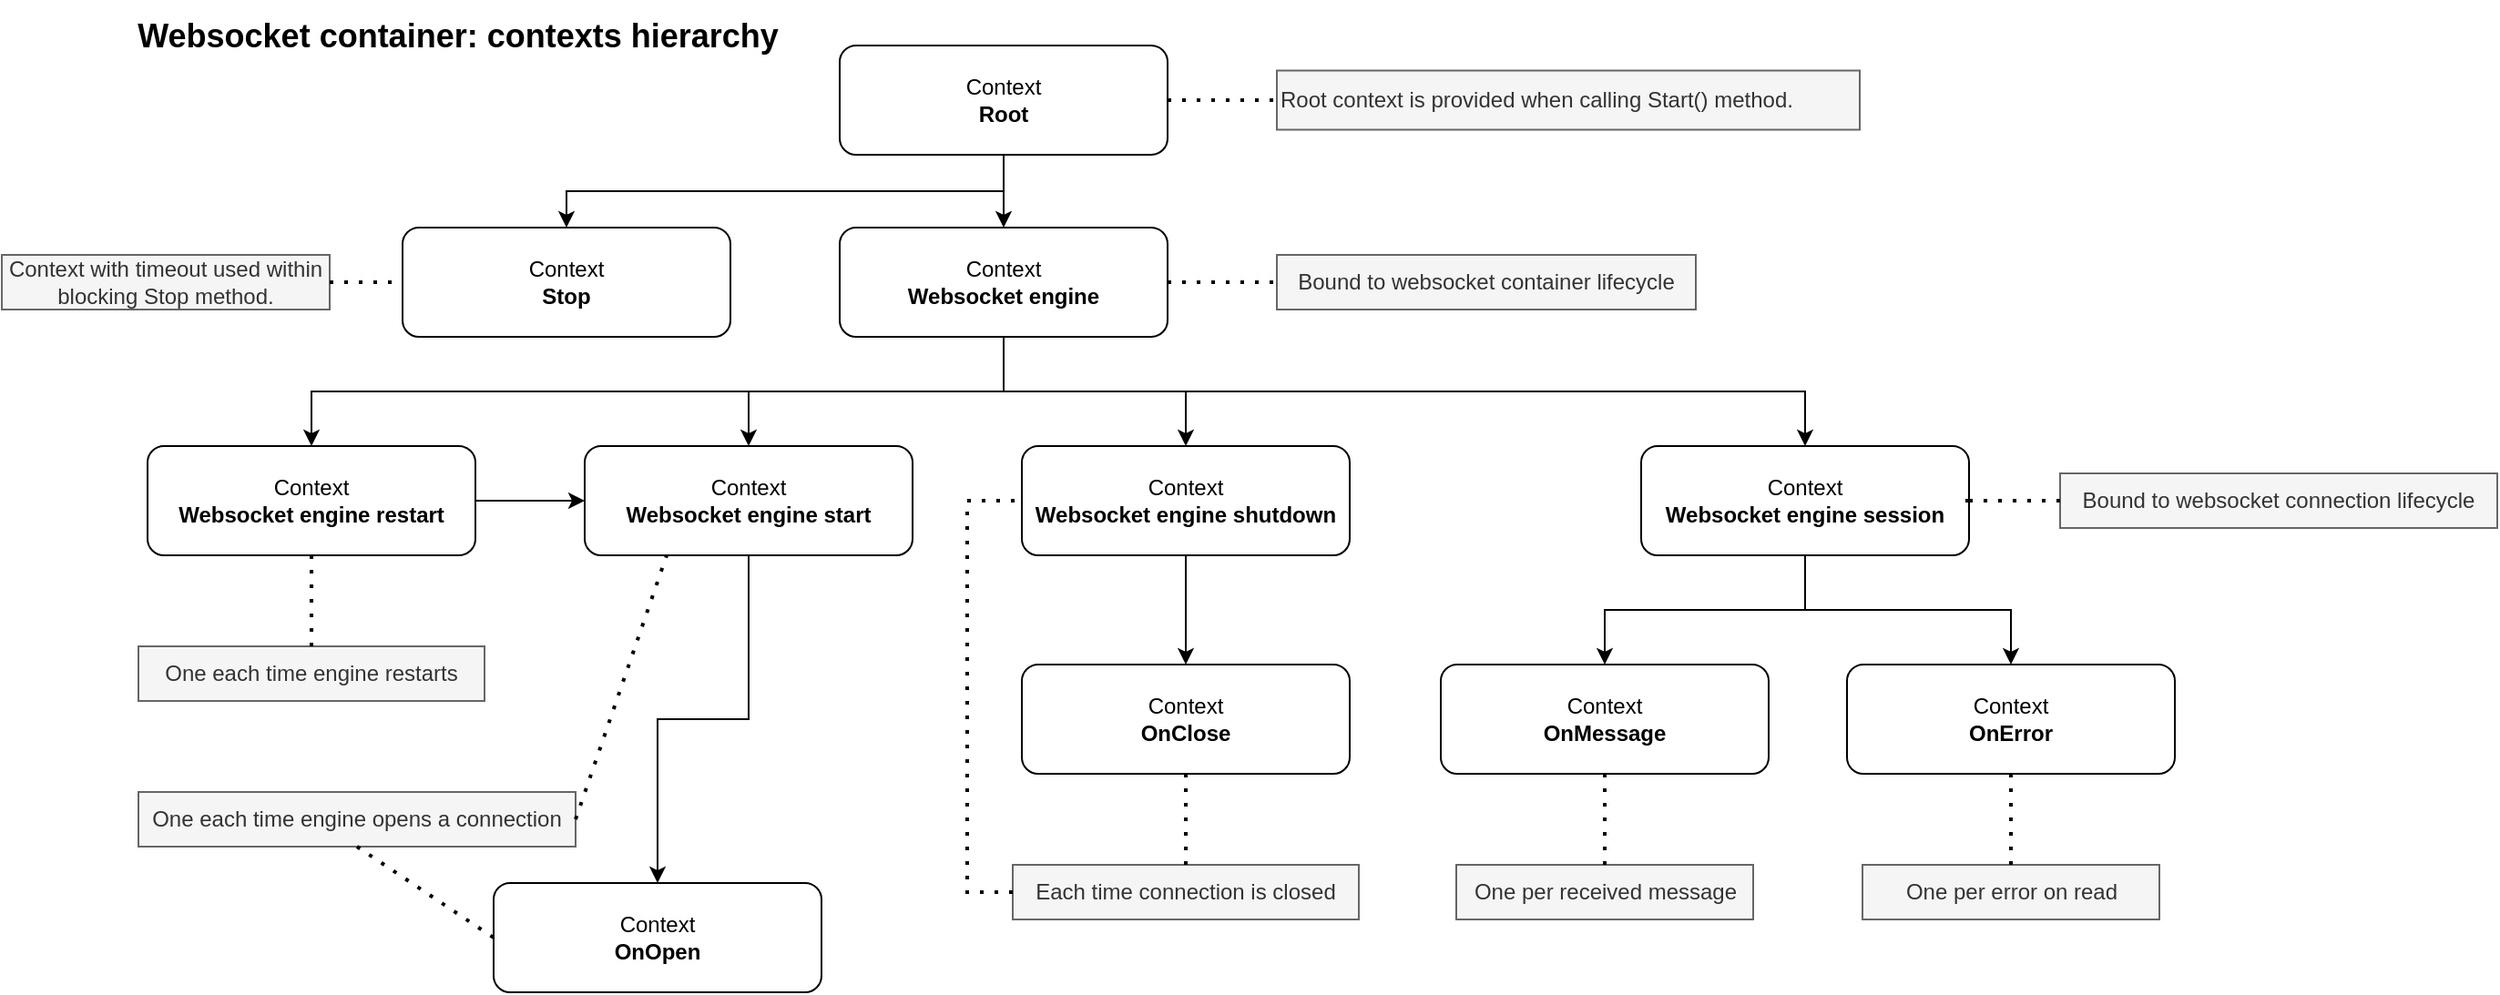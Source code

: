 <mxfile version="21.6.2" type="device" pages="9">
  <diagram id="wDMHGDvBnOSqZAVSQ0D1" name="contexts">
    <mxGraphModel dx="3088" dy="750" grid="1" gridSize="10" guides="1" tooltips="1" connect="1" arrows="1" fold="1" page="1" pageScale="1" pageWidth="827" pageHeight="1169" math="0" shadow="0">
      <root>
        <mxCell id="0" />
        <mxCell id="1" parent="0" />
        <mxCell id="c6pu-HpNd8BmG1Tqz_h7-1" value="&lt;span style=&quot;font-size: 18px;&quot;&gt;&lt;b&gt;Websocket container: contexts hierarchy&lt;/b&gt;&lt;/span&gt;" style="text;html=1;align=center;verticalAlign=middle;resizable=0;points=[];autosize=1;strokeColor=none;fillColor=none;" parent="1" vertex="1">
          <mxGeometry x="-890" y="355" width="380" height="40" as="geometry" />
        </mxCell>
        <mxCell id="c6pu-HpNd8BmG1Tqz_h7-6" style="edgeStyle=orthogonalEdgeStyle;rounded=0;orthogonalLoop=1;jettySize=auto;html=1;exitX=0.5;exitY=1;exitDx=0;exitDy=0;entryX=0.5;entryY=0;entryDx=0;entryDy=0;" parent="1" source="c6pu-HpNd8BmG1Tqz_h7-3" target="c6pu-HpNd8BmG1Tqz_h7-10" edge="1">
          <mxGeometry relative="1" as="geometry">
            <mxPoint x="-400" y="460" as="targetPoint" />
          </mxGeometry>
        </mxCell>
        <mxCell id="c6pu-HpNd8BmG1Tqz_h7-3" value="Context&lt;br&gt;&lt;b&gt;Root&lt;/b&gt;" style="rounded=1;whiteSpace=wrap;html=1;" parent="1" vertex="1">
          <mxGeometry x="-490" y="380" width="180" height="60" as="geometry" />
        </mxCell>
        <mxCell id="c6pu-HpNd8BmG1Tqz_h7-7" value="Root context is provided when calling Start() method." style="rounded=0;whiteSpace=wrap;html=1;align=left;fillColor=#f5f5f5;fontColor=#333333;strokeColor=#666666;" parent="1" vertex="1">
          <mxGeometry x="-250" y="393.75" width="320" height="32.5" as="geometry" />
        </mxCell>
        <mxCell id="c6pu-HpNd8BmG1Tqz_h7-8" value="" style="endArrow=none;dashed=1;html=1;dashPattern=1 3;strokeWidth=2;rounded=0;exitX=1;exitY=0.5;exitDx=0;exitDy=0;entryX=0;entryY=0.5;entryDx=0;entryDy=0;" parent="1" source="c6pu-HpNd8BmG1Tqz_h7-3" target="c6pu-HpNd8BmG1Tqz_h7-7" edge="1">
          <mxGeometry width="50" height="50" relative="1" as="geometry">
            <mxPoint x="-40" y="570" as="sourcePoint" />
            <mxPoint x="10" y="520" as="targetPoint" />
          </mxGeometry>
        </mxCell>
        <mxCell id="GeOLnXt3Be6THTe9zfvP-4" style="edgeStyle=orthogonalEdgeStyle;rounded=0;orthogonalLoop=1;jettySize=auto;html=1;exitX=0.5;exitY=1;exitDx=0;exitDy=0;entryX=0.5;entryY=0;entryDx=0;entryDy=0;" parent="1" source="c6pu-HpNd8BmG1Tqz_h7-10" target="c6pu-HpNd8BmG1Tqz_h7-11" edge="1">
          <mxGeometry relative="1" as="geometry">
            <Array as="points">
              <mxPoint x="-400" y="570" />
              <mxPoint x="-540" y="570" />
            </Array>
          </mxGeometry>
        </mxCell>
        <mxCell id="GeOLnXt3Be6THTe9zfvP-5" style="edgeStyle=orthogonalEdgeStyle;rounded=0;orthogonalLoop=1;jettySize=auto;html=1;exitX=0.5;exitY=1;exitDx=0;exitDy=0;entryX=0.5;entryY=0;entryDx=0;entryDy=0;" parent="1" source="c6pu-HpNd8BmG1Tqz_h7-10" target="GeOLnXt3Be6THTe9zfvP-1" edge="1">
          <mxGeometry relative="1" as="geometry">
            <Array as="points">
              <mxPoint x="-400" y="570" />
              <mxPoint x="40" y="570" />
            </Array>
          </mxGeometry>
        </mxCell>
        <mxCell id="jLx2ojcbO6YEjEwQErst-3" style="edgeStyle=orthogonalEdgeStyle;rounded=0;orthogonalLoop=1;jettySize=auto;html=1;exitX=0.5;exitY=1;exitDx=0;exitDy=0;entryX=0.5;entryY=0;entryDx=0;entryDy=0;" parent="1" source="c6pu-HpNd8BmG1Tqz_h7-10" target="jLx2ojcbO6YEjEwQErst-1" edge="1">
          <mxGeometry relative="1" as="geometry">
            <Array as="points">
              <mxPoint x="-400" y="570" />
              <mxPoint x="-300" y="570" />
            </Array>
          </mxGeometry>
        </mxCell>
        <mxCell id="Pkctly4QoqMKxB25V648-2" style="edgeStyle=orthogonalEdgeStyle;rounded=0;orthogonalLoop=1;jettySize=auto;html=1;exitX=0.5;exitY=1;exitDx=0;exitDy=0;entryX=0.5;entryY=0;entryDx=0;entryDy=0;" parent="1" source="c6pu-HpNd8BmG1Tqz_h7-10" target="Pkctly4QoqMKxB25V648-1" edge="1">
          <mxGeometry relative="1" as="geometry">
            <Array as="points">
              <mxPoint x="-400" y="570" />
              <mxPoint x="-780" y="570" />
            </Array>
          </mxGeometry>
        </mxCell>
        <mxCell id="c6pu-HpNd8BmG1Tqz_h7-10" value="Context&lt;br&gt;&lt;b&gt;Websocket engine&lt;/b&gt;" style="rounded=1;whiteSpace=wrap;html=1;" parent="1" vertex="1">
          <mxGeometry x="-490" y="480" width="180" height="60" as="geometry" />
        </mxCell>
        <mxCell id="GeOLnXt3Be6THTe9zfvP-7" style="edgeStyle=orthogonalEdgeStyle;rounded=0;orthogonalLoop=1;jettySize=auto;html=1;exitX=0.5;exitY=1;exitDx=0;exitDy=0;entryX=0.5;entryY=0;entryDx=0;entryDy=0;" parent="1" source="c6pu-HpNd8BmG1Tqz_h7-11" target="GeOLnXt3Be6THTe9zfvP-6" edge="1">
          <mxGeometry relative="1" as="geometry" />
        </mxCell>
        <mxCell id="c6pu-HpNd8BmG1Tqz_h7-11" value="Context&lt;br&gt;&lt;b&gt;Websocket engine start&lt;/b&gt;" style="rounded=1;whiteSpace=wrap;html=1;" parent="1" vertex="1">
          <mxGeometry x="-630" y="600" width="180" height="60" as="geometry" />
        </mxCell>
        <mxCell id="GeOLnXt3Be6THTe9zfvP-9" style="edgeStyle=orthogonalEdgeStyle;rounded=0;orthogonalLoop=1;jettySize=auto;html=1;exitX=0.5;exitY=1;exitDx=0;exitDy=0;entryX=0.5;entryY=0;entryDx=0;entryDy=0;" parent="1" source="GeOLnXt3Be6THTe9zfvP-1" target="GeOLnXt3Be6THTe9zfvP-8" edge="1">
          <mxGeometry relative="1" as="geometry" />
        </mxCell>
        <mxCell id="o6v2z17pETwmS342_QKo-1" style="edgeStyle=orthogonalEdgeStyle;rounded=0;orthogonalLoop=1;jettySize=auto;html=1;exitX=0.5;exitY=1;exitDx=0;exitDy=0;" parent="1" source="GeOLnXt3Be6THTe9zfvP-1" target="GeOLnXt3Be6THTe9zfvP-10" edge="1">
          <mxGeometry relative="1" as="geometry" />
        </mxCell>
        <mxCell id="GeOLnXt3Be6THTe9zfvP-1" value="Context&lt;br&gt;&lt;b&gt;Websocket engine session&lt;/b&gt;" style="rounded=1;whiteSpace=wrap;html=1;" parent="1" vertex="1">
          <mxGeometry x="-50" y="600" width="180" height="60" as="geometry" />
        </mxCell>
        <mxCell id="GeOLnXt3Be6THTe9zfvP-6" value="Context&lt;br&gt;&lt;b&gt;OnOpen&lt;/b&gt;" style="rounded=1;whiteSpace=wrap;html=1;" parent="1" vertex="1">
          <mxGeometry x="-680" y="840" width="180" height="60" as="geometry" />
        </mxCell>
        <mxCell id="GeOLnXt3Be6THTe9zfvP-8" value="Context&lt;br&gt;&lt;b&gt;OnMessage&lt;/b&gt;" style="rounded=1;whiteSpace=wrap;html=1;" parent="1" vertex="1">
          <mxGeometry x="-160" y="720" width="180" height="60" as="geometry" />
        </mxCell>
        <mxCell id="GeOLnXt3Be6THTe9zfvP-10" value="Context&lt;br&gt;&lt;b&gt;OnError&lt;/b&gt;" style="rounded=1;whiteSpace=wrap;html=1;" parent="1" vertex="1">
          <mxGeometry x="63" y="720" width="180" height="60" as="geometry" />
        </mxCell>
        <mxCell id="DGiA3exoL9YWDcKOnJYQ-1" value="Context&lt;br&gt;&lt;b&gt;OnClose&lt;/b&gt;" style="rounded=1;whiteSpace=wrap;html=1;" parent="1" vertex="1">
          <mxGeometry x="-390" y="720" width="180" height="60" as="geometry" />
        </mxCell>
        <mxCell id="50YSNw_-9bxdEuJLkx3k-3" value="" style="endArrow=none;dashed=1;html=1;dashPattern=1 3;strokeWidth=2;rounded=0;exitX=1;exitY=0.5;exitDx=0;exitDy=0;entryX=0;entryY=0.5;entryDx=0;entryDy=0;" parent="1" source="c6pu-HpNd8BmG1Tqz_h7-10" target="50YSNw_-9bxdEuJLkx3k-4" edge="1">
          <mxGeometry width="50" height="50" relative="1" as="geometry">
            <mxPoint x="-40" y="670" as="sourcePoint" />
            <mxPoint x="10" y="620" as="targetPoint" />
          </mxGeometry>
        </mxCell>
        <mxCell id="50YSNw_-9bxdEuJLkx3k-4" value="Bound to websocket container lifecycle" style="rounded=0;whiteSpace=wrap;html=1;fillColor=#f5f5f5;fontColor=#333333;strokeColor=#666666;" parent="1" vertex="1">
          <mxGeometry x="-250" y="495" width="230" height="30" as="geometry" />
        </mxCell>
        <mxCell id="50YSNw_-9bxdEuJLkx3k-5" value="Bound to websocket connection lifecycle" style="rounded=0;whiteSpace=wrap;html=1;fillColor=#f5f5f5;fontColor=#333333;strokeColor=#666666;" parent="1" vertex="1">
          <mxGeometry x="180" y="615" width="240" height="30" as="geometry" />
        </mxCell>
        <mxCell id="50YSNw_-9bxdEuJLkx3k-6" value="" style="endArrow=none;dashed=1;html=1;dashPattern=1 3;strokeWidth=2;rounded=0;exitX=1;exitY=0.5;exitDx=0;exitDy=0;entryX=0;entryY=0.5;entryDx=0;entryDy=0;" parent="1" source="GeOLnXt3Be6THTe9zfvP-1" edge="1">
          <mxGeometry width="50" height="50" relative="1" as="geometry">
            <mxPoint x="203" y="670" as="sourcePoint" />
            <mxPoint x="123" y="630" as="targetPoint" />
          </mxGeometry>
        </mxCell>
        <mxCell id="50YSNw_-9bxdEuJLkx3k-7" value="One per received message" style="rounded=0;whiteSpace=wrap;html=1;fillColor=#f5f5f5;fontColor=#333333;strokeColor=#666666;" parent="1" vertex="1">
          <mxGeometry x="-151.5" y="830" width="163" height="30" as="geometry" />
        </mxCell>
        <mxCell id="50YSNw_-9bxdEuJLkx3k-8" value="" style="endArrow=none;dashed=1;html=1;dashPattern=1 3;strokeWidth=2;rounded=0;exitX=0.5;exitY=0;exitDx=0;exitDy=0;entryX=0.5;entryY=1;entryDx=0;entryDy=0;" parent="1" source="50YSNw_-9bxdEuJLkx3k-7" target="GeOLnXt3Be6THTe9zfvP-8" edge="1">
          <mxGeometry width="50" height="50" relative="1" as="geometry">
            <mxPoint x="203" y="670" as="sourcePoint" />
            <mxPoint x="253" y="620" as="targetPoint" />
          </mxGeometry>
        </mxCell>
        <mxCell id="50YSNw_-9bxdEuJLkx3k-9" value="One per error on read" style="rounded=0;whiteSpace=wrap;html=1;fillColor=#f5f5f5;fontColor=#333333;strokeColor=#666666;" parent="1" vertex="1">
          <mxGeometry x="71.5" y="830" width="163" height="30" as="geometry" />
        </mxCell>
        <mxCell id="50YSNw_-9bxdEuJLkx3k-10" value="" style="endArrow=none;dashed=1;html=1;dashPattern=1 3;strokeWidth=2;rounded=0;exitX=0.5;exitY=0;exitDx=0;exitDy=0;entryX=0.5;entryY=1;entryDx=0;entryDy=0;" parent="1" source="50YSNw_-9bxdEuJLkx3k-9" target="GeOLnXt3Be6THTe9zfvP-10" edge="1">
          <mxGeometry width="50" height="50" relative="1" as="geometry">
            <mxPoint x="203" y="670" as="sourcePoint" />
            <mxPoint x="253" y="620" as="targetPoint" />
          </mxGeometry>
        </mxCell>
        <mxCell id="50YSNw_-9bxdEuJLkx3k-11" value="Each time connection is closed" style="rounded=0;whiteSpace=wrap;html=1;fillColor=#f5f5f5;fontColor=#333333;strokeColor=#666666;" parent="1" vertex="1">
          <mxGeometry x="-395" y="830" width="190" height="30" as="geometry" />
        </mxCell>
        <mxCell id="50YSNw_-9bxdEuJLkx3k-13" value="One each time engine opens a connection" style="rounded=0;whiteSpace=wrap;html=1;fillColor=#f5f5f5;fontColor=#333333;strokeColor=#666666;" parent="1" vertex="1">
          <mxGeometry x="-875" y="790" width="240" height="30" as="geometry" />
        </mxCell>
        <mxCell id="50YSNw_-9bxdEuJLkx3k-14" value="" style="endArrow=none;dashed=1;html=1;dashPattern=1 3;strokeWidth=2;rounded=0;exitX=1;exitY=0.5;exitDx=0;exitDy=0;entryX=0.25;entryY=1;entryDx=0;entryDy=0;" parent="1" source="50YSNw_-9bxdEuJLkx3k-13" target="c6pu-HpNd8BmG1Tqz_h7-11" edge="1">
          <mxGeometry width="50" height="50" relative="1" as="geometry">
            <mxPoint x="-470" y="790" as="sourcePoint" />
            <mxPoint x="-720" y="780" as="targetPoint" />
          </mxGeometry>
        </mxCell>
        <mxCell id="50YSNw_-9bxdEuJLkx3k-16" value="" style="endArrow=none;dashed=1;html=1;dashPattern=1 3;strokeWidth=2;rounded=0;exitX=0.5;exitY=1;exitDx=0;exitDy=0;entryX=0;entryY=0.5;entryDx=0;entryDy=0;" parent="1" source="50YSNw_-9bxdEuJLkx3k-13" target="GeOLnXt3Be6THTe9zfvP-6" edge="1">
          <mxGeometry width="50" height="50" relative="1" as="geometry">
            <mxPoint x="-470" y="790" as="sourcePoint" />
            <mxPoint x="-420" y="740" as="targetPoint" />
          </mxGeometry>
        </mxCell>
        <mxCell id="jLx2ojcbO6YEjEwQErst-2" style="edgeStyle=orthogonalEdgeStyle;rounded=0;orthogonalLoop=1;jettySize=auto;html=1;exitX=0.5;exitY=1;exitDx=0;exitDy=0;entryX=0.5;entryY=0;entryDx=0;entryDy=0;" parent="1" source="jLx2ojcbO6YEjEwQErst-1" target="DGiA3exoL9YWDcKOnJYQ-1" edge="1">
          <mxGeometry relative="1" as="geometry" />
        </mxCell>
        <mxCell id="jLx2ojcbO6YEjEwQErst-1" value="Context&lt;br&gt;&lt;b&gt;Websocket engine shutdown&lt;/b&gt;" style="rounded=1;whiteSpace=wrap;html=1;" parent="1" vertex="1">
          <mxGeometry x="-390" y="600" width="180" height="60" as="geometry" />
        </mxCell>
        <mxCell id="jLx2ojcbO6YEjEwQErst-4" value="" style="endArrow=none;dashed=1;html=1;dashPattern=1 3;strokeWidth=2;rounded=0;entryX=0;entryY=0.5;entryDx=0;entryDy=0;exitX=1;exitY=0.5;exitDx=0;exitDy=0;" parent="1" source="GeOLnXt3Be6THTe9zfvP-1" target="50YSNw_-9bxdEuJLkx3k-5" edge="1">
          <mxGeometry width="50" height="50" relative="1" as="geometry">
            <mxPoint x="20" y="710" as="sourcePoint" />
            <mxPoint x="70" y="660" as="targetPoint" />
          </mxGeometry>
        </mxCell>
        <mxCell id="jLx2ojcbO6YEjEwQErst-5" value="" style="endArrow=none;dashed=1;html=1;dashPattern=1 3;strokeWidth=2;rounded=0;exitX=0.5;exitY=1;exitDx=0;exitDy=0;entryX=0.5;entryY=0;entryDx=0;entryDy=0;" parent="1" source="DGiA3exoL9YWDcKOnJYQ-1" target="50YSNw_-9bxdEuJLkx3k-11" edge="1">
          <mxGeometry width="50" height="50" relative="1" as="geometry">
            <mxPoint x="-150" y="660" as="sourcePoint" />
            <mxPoint x="70" y="660" as="targetPoint" />
          </mxGeometry>
        </mxCell>
        <mxCell id="jLx2ojcbO6YEjEwQErst-6" value="" style="endArrow=none;dashed=1;html=1;dashPattern=1 3;strokeWidth=2;rounded=0;entryX=0;entryY=0.5;entryDx=0;entryDy=0;exitX=0;exitY=0.5;exitDx=0;exitDy=0;" parent="1" source="50YSNw_-9bxdEuJLkx3k-11" target="jLx2ojcbO6YEjEwQErst-1" edge="1">
          <mxGeometry width="50" height="50" relative="1" as="geometry">
            <mxPoint x="-280" y="710" as="sourcePoint" />
            <mxPoint x="-230" y="660" as="targetPoint" />
            <Array as="points">
              <mxPoint x="-420" y="845" />
              <mxPoint x="-420" y="630" />
            </Array>
          </mxGeometry>
        </mxCell>
        <mxCell id="Pkctly4QoqMKxB25V648-3" style="edgeStyle=orthogonalEdgeStyle;rounded=0;orthogonalLoop=1;jettySize=auto;html=1;exitX=1;exitY=0.5;exitDx=0;exitDy=0;entryX=0;entryY=0.5;entryDx=0;entryDy=0;" parent="1" source="Pkctly4QoqMKxB25V648-1" target="c6pu-HpNd8BmG1Tqz_h7-11" edge="1">
          <mxGeometry relative="1" as="geometry" />
        </mxCell>
        <mxCell id="Pkctly4QoqMKxB25V648-1" value="Context&lt;br&gt;&lt;b&gt;Websocket engine restart&lt;/b&gt;" style="rounded=1;whiteSpace=wrap;html=1;" parent="1" vertex="1">
          <mxGeometry x="-870" y="600" width="180" height="60" as="geometry" />
        </mxCell>
        <mxCell id="Pkctly4QoqMKxB25V648-4" value="One each time engine restarts" style="rounded=0;whiteSpace=wrap;html=1;fillColor=#f5f5f5;fontColor=#333333;strokeColor=#666666;" parent="1" vertex="1">
          <mxGeometry x="-875" y="710" width="190" height="30" as="geometry" />
        </mxCell>
        <mxCell id="Pkctly4QoqMKxB25V648-7" value="" style="endArrow=none;dashed=1;html=1;dashPattern=1 3;strokeWidth=2;rounded=0;exitX=0.5;exitY=1;exitDx=0;exitDy=0;entryX=0.5;entryY=0;entryDx=0;entryDy=0;" parent="1" source="Pkctly4QoqMKxB25V648-1" target="Pkctly4QoqMKxB25V648-4" edge="1">
          <mxGeometry width="50" height="50" relative="1" as="geometry">
            <mxPoint x="-640" y="710" as="sourcePoint" />
            <mxPoint x="-590" y="660" as="targetPoint" />
          </mxGeometry>
        </mxCell>
        <mxCell id="imeC73_U1OM5D7ctx9Nd-1" value="Context&lt;br&gt;&lt;b&gt;Stop&lt;/b&gt;" style="rounded=1;whiteSpace=wrap;html=1;" parent="1" vertex="1">
          <mxGeometry x="-730" y="480" width="180" height="60" as="geometry" />
        </mxCell>
        <mxCell id="imeC73_U1OM5D7ctx9Nd-2" value="" style="endArrow=classic;html=1;rounded=0;exitX=0.5;exitY=1;exitDx=0;exitDy=0;entryX=0.5;entryY=0;entryDx=0;entryDy=0;" parent="1" source="c6pu-HpNd8BmG1Tqz_h7-3" target="imeC73_U1OM5D7ctx9Nd-1" edge="1">
          <mxGeometry width="50" height="50" relative="1" as="geometry">
            <mxPoint x="-400" y="710" as="sourcePoint" />
            <mxPoint x="-350" y="660" as="targetPoint" />
            <Array as="points">
              <mxPoint x="-400" y="460" />
              <mxPoint x="-640" y="460" />
            </Array>
          </mxGeometry>
        </mxCell>
        <mxCell id="imeC73_U1OM5D7ctx9Nd-3" value="Context with timeout used within blocking Stop method." style="rounded=0;whiteSpace=wrap;html=1;fillColor=#f5f5f5;fontColor=#333333;strokeColor=#666666;" parent="1" vertex="1">
          <mxGeometry x="-950" y="495" width="180" height="30" as="geometry" />
        </mxCell>
        <mxCell id="imeC73_U1OM5D7ctx9Nd-4" value="" style="endArrow=none;dashed=1;html=1;dashPattern=1 3;strokeWidth=2;rounded=0;exitX=1;exitY=0.5;exitDx=0;exitDy=0;entryX=0;entryY=0.5;entryDx=0;entryDy=0;" parent="1" source="imeC73_U1OM5D7ctx9Nd-3" target="imeC73_U1OM5D7ctx9Nd-1" edge="1">
          <mxGeometry width="50" height="50" relative="1" as="geometry">
            <mxPoint x="-400" y="710" as="sourcePoint" />
            <mxPoint x="-350" y="660" as="targetPoint" />
          </mxGeometry>
        </mxCell>
      </root>
    </mxGraphModel>
  </diagram>
  <diagram id="3cC_zuXhXGdCR_b8_7aD" name="Start">
    <mxGraphModel dx="1434" dy="750" grid="1" gridSize="10" guides="1" tooltips="1" connect="1" arrows="1" fold="1" page="1" pageScale="1" pageWidth="827" pageHeight="1169" math="0" shadow="0">
      <root>
        <mxCell id="0" />
        <mxCell id="1" parent="0" />
        <mxCell id="lugdHr5Z2LZSpCu2G0fi-1" value="" style="ellipse;html=1;shape=startState;fillColor=#000000;strokeColor=#ff0000;" parent="1" vertex="1">
          <mxGeometry x="370" y="170" width="30" height="30" as="geometry" />
        </mxCell>
        <mxCell id="lugdHr5Z2LZSpCu2G0fi-2" value="" style="edgeStyle=orthogonalEdgeStyle;html=1;verticalAlign=bottom;endArrow=open;endSize=8;strokeColor=#ff0000;rounded=0;entryX=0.5;entryY=0;entryDx=0;entryDy=0;" parent="1" source="lugdHr5Z2LZSpCu2G0fi-1" target="dbodp6VFbfzhMpodNWT--11" edge="1">
          <mxGeometry relative="1" as="geometry">
            <mxPoint x="385" y="260" as="targetPoint" />
          </mxGeometry>
        </mxCell>
        <mxCell id="lugdHr5Z2LZSpCu2G0fi-3" value="Start a goroutine which calls&lt;br&gt;startEngine" style="rounded=1;whiteSpace=wrap;html=1;arcSize=40;fillColor=#d5e8d4;strokeColor=#82b366;" parent="1" vertex="1">
          <mxGeometry x="275" y="560" width="220" height="40" as="geometry" />
        </mxCell>
        <mxCell id="lugdHr5Z2LZSpCu2G0fi-4" value="" style="edgeStyle=orthogonalEdgeStyle;html=1;verticalAlign=bottom;endArrow=open;endSize=8;strokeColor=#ff0000;rounded=0;entryX=0.5;entryY=0;entryDx=0;entryDy=0;" parent="1" source="lugdHr5Z2LZSpCu2G0fi-3" target="FxEQDPhvqp9S6eHfguba-1" edge="1">
          <mxGeometry relative="1" as="geometry">
            <mxPoint x="340" y="660" as="targetPoint" />
          </mxGeometry>
        </mxCell>
        <mxCell id="lugdHr5Z2LZSpCu2G0fi-5" value="" style="ellipse;html=1;shape=endState;fillColor=#000000;strokeColor=#ff0000;" parent="1" vertex="1">
          <mxGeometry x="840" y="895" width="30" height="30" as="geometry" />
        </mxCell>
        <mxCell id="k6KIU8XzVPcbvyUl0PWK-1" value="&lt;span style=&quot;font-size: 18px;&quot;&gt;&lt;b&gt;Start(ctx context.Context): Start the engine&lt;/b&gt;&lt;/span&gt;" style="text;html=1;align=center;verticalAlign=middle;resizable=0;points=[];autosize=1;strokeColor=none;fillColor=none;" parent="1" vertex="1">
          <mxGeometry x="414" y="165" width="390" height="40" as="geometry" />
        </mxCell>
        <mxCell id="dbodp6VFbfzhMpodNWT--2" value="Check context" style="rounded=1;whiteSpace=wrap;html=1;arcSize=40;fillColor=#d5e8d4;strokeColor=#82b366;" vertex="1" parent="1">
          <mxGeometry x="275" y="320" width="220" height="40" as="geometry" />
        </mxCell>
        <mxCell id="dbodp6VFbfzhMpodNWT--3" value="" style="edgeStyle=orthogonalEdgeStyle;html=1;verticalAlign=bottom;endArrow=open;endSize=8;strokeColor=#ff0000;rounded=0;entryX=0.5;entryY=0;entryDx=0;entryDy=0;" edge="1" source="dbodp6VFbfzhMpodNWT--2" parent="1" target="dbodp6VFbfzhMpodNWT--4">
          <mxGeometry relative="1" as="geometry">
            <mxPoint x="414" y="580" as="targetPoint" />
          </mxGeometry>
        </mxCell>
        <mxCell id="dbodp6VFbfzhMpodNWT--4" value="Done?" style="rhombus;whiteSpace=wrap;html=1;fontColor=#333333;fillColor=#f5f5f5;strokeColor=#666666;" vertex="1" parent="1">
          <mxGeometry x="345" y="400" width="80" height="40" as="geometry" />
        </mxCell>
        <mxCell id="dbodp6VFbfzhMpodNWT--5" value="no" style="edgeStyle=orthogonalEdgeStyle;html=1;align=left;verticalAlign=bottom;endArrow=open;endSize=8;strokeColor=#ff0000;rounded=0;entryX=0.5;entryY=0;entryDx=0;entryDy=0;exitX=0.5;exitY=1;exitDx=0;exitDy=0;" edge="1" source="dbodp6VFbfzhMpodNWT--4" parent="1" target="dbodp6VFbfzhMpodNWT--9">
          <mxGeometry y="-25" relative="1" as="geometry">
            <mxPoint x="240" y="750" as="targetPoint" />
            <mxPoint x="-120" y="540" as="sourcePoint" />
            <mxPoint as="offset" />
          </mxGeometry>
        </mxCell>
        <mxCell id="dbodp6VFbfzhMpodNWT--6" value="yes" style="edgeStyle=orthogonalEdgeStyle;html=1;align=left;verticalAlign=top;endArrow=open;endSize=8;strokeColor=#ff0000;rounded=0;entryX=0;entryY=0.5;entryDx=0;entryDy=0;" edge="1" source="dbodp6VFbfzhMpodNWT--4" parent="1" target="dbodp6VFbfzhMpodNWT--7">
          <mxGeometry x="-0.818" y="30" relative="1" as="geometry">
            <mxPoint x="170" y="610" as="targetPoint" />
            <mxPoint as="offset" />
          </mxGeometry>
        </mxCell>
        <mxCell id="dbodp6VFbfzhMpodNWT--7" value="Return error" style="rounded=1;whiteSpace=wrap;html=1;arcSize=40;fillColor=#f8cecc;strokeColor=#b85450;" vertex="1" parent="1">
          <mxGeometry x="480" y="400" width="120" height="40" as="geometry" />
        </mxCell>
        <mxCell id="dbodp6VFbfzhMpodNWT--8" value="" style="edgeStyle=orthogonalEdgeStyle;html=1;verticalAlign=bottom;endArrow=open;endSize=8;strokeColor=#ff0000;rounded=0;entryX=0;entryY=0.5;entryDx=0;entryDy=0;" edge="1" source="dbodp6VFbfzhMpodNWT--7" parent="1" target="dbodp6VFbfzhMpodNWT--13">
          <mxGeometry relative="1" as="geometry">
            <mxPoint x="460" y="740" as="targetPoint" />
          </mxGeometry>
        </mxCell>
        <mxCell id="dbodp6VFbfzhMpodNWT--9" value="Create startup channel which will receive nil or an error from engine startup" style="rounded=1;whiteSpace=wrap;html=1;arcSize=40;fillColor=#d5e8d4;strokeColor=#82b366;" vertex="1" parent="1">
          <mxGeometry x="275" y="480" width="220" height="40" as="geometry" />
        </mxCell>
        <mxCell id="dbodp6VFbfzhMpodNWT--10" value="" style="edgeStyle=orthogonalEdgeStyle;html=1;verticalAlign=bottom;endArrow=open;endSize=8;strokeColor=#ff0000;rounded=0;entryX=0.5;entryY=0;entryDx=0;entryDy=0;" edge="1" source="dbodp6VFbfzhMpodNWT--9" parent="1" target="lugdHr5Z2LZSpCu2G0fi-3">
          <mxGeometry relative="1" as="geometry">
            <mxPoint x="-50" y="590" as="targetPoint" />
          </mxGeometry>
        </mxCell>
        <mxCell id="dbodp6VFbfzhMpodNWT--11" value="Create a cancellable engine context and an exit function from provided context" style="rounded=1;whiteSpace=wrap;html=1;arcSize=40;fillColor=#d5e8d4;strokeColor=#82b366;" vertex="1" parent="1">
          <mxGeometry x="275" y="240" width="220" height="40" as="geometry" />
        </mxCell>
        <mxCell id="dbodp6VFbfzhMpodNWT--12" value="" style="edgeStyle=orthogonalEdgeStyle;html=1;verticalAlign=bottom;endArrow=open;endSize=8;strokeColor=#ff0000;rounded=0;entryX=0.5;entryY=0;entryDx=0;entryDy=0;" edge="1" source="dbodp6VFbfzhMpodNWT--11" parent="1" target="dbodp6VFbfzhMpodNWT--2">
          <mxGeometry relative="1" as="geometry">
            <mxPoint x="120" y="230" as="targetPoint" />
          </mxGeometry>
        </mxCell>
        <mxCell id="dbodp6VFbfzhMpodNWT--13" value="" style="ellipse;html=1;shape=endState;fillColor=#000000;strokeColor=#ff0000;" vertex="1" parent="1">
          <mxGeometry x="660" y="405" width="30" height="30" as="geometry" />
        </mxCell>
        <mxCell id="O9f6-C6ALdU0ipOdZWHA-1" value="Wait on channels: startup, ctx.Done" style="rounded=1;whiteSpace=wrap;html=1;arcSize=40;fillColor=#fff2cc;strokeColor=#d6b656;" vertex="1" parent="1">
          <mxGeometry x="280" y="720" width="210" height="40" as="geometry" />
        </mxCell>
        <mxCell id="O9f6-C6ALdU0ipOdZWHA-2" value="" style="edgeStyle=orthogonalEdgeStyle;html=1;verticalAlign=bottom;endArrow=open;endSize=8;strokeColor=#ff0000;rounded=0;exitX=0.5;exitY=1;exitDx=0;exitDy=0;entryX=0;entryY=0.5;entryDx=0;entryDy=0;" edge="1" source="O9f6-C6ALdU0ipOdZWHA-1" parent="1" target="aFF8EAabXUJYXRpht4ci-1">
          <mxGeometry relative="1" as="geometry">
            <mxPoint x="520" y="860" as="targetPoint" />
          </mxGeometry>
        </mxCell>
        <mxCell id="aFF8EAabXUJYXRpht4ci-1" value="Started?" style="rhombus;whiteSpace=wrap;html=1;fontColor=#333333;fillColor=#f5f5f5;strokeColor=#666666;" vertex="1" parent="1">
          <mxGeometry x="415" y="890" width="80" height="40" as="geometry" />
        </mxCell>
        <mxCell id="aFF8EAabXUJYXRpht4ci-2" value="" style="edgeStyle=orthogonalEdgeStyle;html=1;align=left;verticalAlign=bottom;endArrow=open;endSize=8;strokeColor=#ff0000;rounded=0;entryX=0;entryY=0.5;entryDx=0;entryDy=0;" edge="1" source="aFF8EAabXUJYXRpht4ci-1" parent="1" target="aFF8EAabXUJYXRpht4ci-11">
          <mxGeometry x="-1" relative="1" as="geometry">
            <mxPoint x="260" y="810" as="targetPoint" />
          </mxGeometry>
        </mxCell>
        <mxCell id="aFF8EAabXUJYXRpht4ci-4" value="Done?" style="rhombus;whiteSpace=wrap;html=1;fontColor=#333333;fillColor=#f5f5f5;strokeColor=#666666;" vertex="1" parent="1">
          <mxGeometry x="415" y="810" width="80" height="40" as="geometry" />
        </mxCell>
        <mxCell id="aFF8EAabXUJYXRpht4ci-6" value="" style="edgeStyle=orthogonalEdgeStyle;html=1;align=left;verticalAlign=top;endArrow=open;endSize=8;strokeColor=#ff0000;rounded=0;entryX=0;entryY=0.5;entryDx=0;entryDy=0;" edge="1" source="aFF8EAabXUJYXRpht4ci-4" parent="1" target="aFF8EAabXUJYXRpht4ci-9">
          <mxGeometry x="-1" relative="1" as="geometry">
            <mxPoint x="625" y="940" as="targetPoint" />
          </mxGeometry>
        </mxCell>
        <mxCell id="aFF8EAabXUJYXRpht4ci-7" value="" style="edgeStyle=orthogonalEdgeStyle;html=1;verticalAlign=bottom;endArrow=open;endSize=8;strokeColor=#ff0000;rounded=0;exitX=0.5;exitY=1;exitDx=0;exitDy=0;entryX=0;entryY=0.5;entryDx=0;entryDy=0;" edge="1" parent="1" source="O9f6-C6ALdU0ipOdZWHA-1" target="aFF8EAabXUJYXRpht4ci-4">
          <mxGeometry relative="1" as="geometry">
            <mxPoint x="530" y="870" as="targetPoint" />
            <mxPoint x="500" y="760" as="sourcePoint" />
          </mxGeometry>
        </mxCell>
        <mxCell id="aFF8EAabXUJYXRpht4ci-8" value="" style="ellipse;html=1;shape=endState;fillColor=#000000;strokeColor=#ff0000;" vertex="1" parent="1">
          <mxGeometry x="720" y="815" width="30" height="30" as="geometry" />
        </mxCell>
        <mxCell id="aFF8EAabXUJYXRpht4ci-9" value="Return error" style="rounded=1;whiteSpace=wrap;html=1;arcSize=40;fillColor=#f8cecc;strokeColor=#b85450;" vertex="1" parent="1">
          <mxGeometry x="550" y="810" width="120" height="40" as="geometry" />
        </mxCell>
        <mxCell id="aFF8EAabXUJYXRpht4ci-10" value="" style="edgeStyle=orthogonalEdgeStyle;html=1;verticalAlign=bottom;endArrow=open;endSize=8;strokeColor=#ff0000;rounded=0;exitX=1;exitY=0.5;exitDx=0;exitDy=0;entryX=0;entryY=0.5;entryDx=0;entryDy=0;" edge="1" parent="1" source="aFF8EAabXUJYXRpht4ci-9" target="aFF8EAabXUJYXRpht4ci-8">
          <mxGeometry relative="1" as="geometry">
            <mxPoint x="840" y="840" as="targetPoint" />
            <mxPoint x="810" y="730" as="sourcePoint" />
          </mxGeometry>
        </mxCell>
        <mxCell id="aFF8EAabXUJYXRpht4ci-11" value="Error?" style="rhombus;whiteSpace=wrap;html=1;fontColor=#333333;fillColor=#f5f5f5;strokeColor=#666666;" vertex="1" parent="1">
          <mxGeometry x="550" y="890" width="80" height="40" as="geometry" />
        </mxCell>
        <mxCell id="aFF8EAabXUJYXRpht4ci-12" value="no" style="edgeStyle=orthogonalEdgeStyle;html=1;align=left;verticalAlign=bottom;endArrow=open;endSize=8;strokeColor=#ff0000;rounded=0;entryX=0.5;entryY=0;entryDx=0;entryDy=0;" edge="1" source="aFF8EAabXUJYXRpht4ci-11" parent="1" target="aFF8EAabXUJYXRpht4ci-16">
          <mxGeometry y="-20" relative="1" as="geometry">
            <mxPoint x="500" y="1060" as="targetPoint" />
            <mxPoint as="offset" />
          </mxGeometry>
        </mxCell>
        <mxCell id="aFF8EAabXUJYXRpht4ci-13" value="yes" style="edgeStyle=orthogonalEdgeStyle;html=1;align=left;verticalAlign=top;endArrow=open;endSize=8;strokeColor=#ff0000;rounded=0;entryX=0;entryY=0.5;entryDx=0;entryDy=0;" edge="1" source="aFF8EAabXUJYXRpht4ci-11" parent="1" target="aFF8EAabXUJYXRpht4ci-14">
          <mxGeometry x="-1" y="30" relative="1" as="geometry">
            <mxPoint x="625" y="1030" as="targetPoint" />
            <mxPoint as="offset" />
          </mxGeometry>
        </mxCell>
        <mxCell id="aFF8EAabXUJYXRpht4ci-14" value="Return error" style="rounded=1;whiteSpace=wrap;html=1;arcSize=40;fillColor=#f8cecc;strokeColor=#b85450;" vertex="1" parent="1">
          <mxGeometry x="675" y="890" width="120" height="40" as="geometry" />
        </mxCell>
        <mxCell id="aFF8EAabXUJYXRpht4ci-15" value="" style="ellipse;html=1;shape=endState;fillColor=#000000;strokeColor=#ff0000;" vertex="1" parent="1">
          <mxGeometry x="575" y="1050" width="30" height="30" as="geometry" />
        </mxCell>
        <mxCell id="aFF8EAabXUJYXRpht4ci-16" value="Return nil" style="rounded=1;whiteSpace=wrap;html=1;arcSize=40;fillColor=#d5e8d4;strokeColor=#82b366;" vertex="1" parent="1">
          <mxGeometry x="530" y="970" width="120" height="40" as="geometry" />
        </mxCell>
        <mxCell id="aFF8EAabXUJYXRpht4ci-17" value="" style="edgeStyle=orthogonalEdgeStyle;html=1;verticalAlign=bottom;endArrow=open;endSize=8;strokeColor=#ff0000;rounded=0;entryX=0.5;entryY=0;entryDx=0;entryDy=0;" edge="1" source="aFF8EAabXUJYXRpht4ci-16" parent="1" target="aFF8EAabXUJYXRpht4ci-15">
          <mxGeometry relative="1" as="geometry">
            <mxPoint x="420" y="830" as="targetPoint" />
          </mxGeometry>
        </mxCell>
        <mxCell id="aFF8EAabXUJYXRpht4ci-18" value="" style="edgeStyle=orthogonalEdgeStyle;html=1;verticalAlign=bottom;endArrow=open;endSize=8;strokeColor=#ff0000;rounded=0;exitX=1;exitY=0.5;exitDx=0;exitDy=0;entryX=0;entryY=0.5;entryDx=0;entryDy=0;" edge="1" parent="1" source="aFF8EAabXUJYXRpht4ci-14" target="lugdHr5Z2LZSpCu2G0fi-5">
          <mxGeometry relative="1" as="geometry">
            <mxPoint x="910" y="1020" as="targetPoint" />
            <mxPoint x="600" y="1020" as="sourcePoint" />
          </mxGeometry>
        </mxCell>
        <mxCell id="FxEQDPhvqp9S6eHfguba-1" value="Optional: create a context with a timeout" style="rounded=1;whiteSpace=wrap;html=1;arcSize=40;fillColor=#d5e8d4;strokeColor=#82b366;" vertex="1" parent="1">
          <mxGeometry x="275" y="640" width="220" height="40" as="geometry" />
        </mxCell>
        <mxCell id="FxEQDPhvqp9S6eHfguba-2" value="" style="edgeStyle=orthogonalEdgeStyle;html=1;verticalAlign=bottom;endArrow=open;endSize=8;strokeColor=#ff0000;rounded=0;entryX=0.5;entryY=0;entryDx=0;entryDy=0;exitX=0.5;exitY=1;exitDx=0;exitDy=0;" edge="1" parent="1" source="FxEQDPhvqp9S6eHfguba-1" target="O9f6-C6ALdU0ipOdZWHA-1">
          <mxGeometry relative="1" as="geometry">
            <mxPoint x="395" y="740" as="targetPoint" />
            <mxPoint x="395" y="610" as="sourcePoint" />
          </mxGeometry>
        </mxCell>
        <mxCell id="FxEQDPhvqp9S6eHfguba-3" value="In case context is canceled or timeout occurs" style="rounded=0;whiteSpace=wrap;html=1;fillColor=#f5f5f5;fontColor=#333333;strokeColor=#666666;" vertex="1" parent="1">
          <mxGeometry x="550" y="740" width="160" height="40" as="geometry" />
        </mxCell>
        <mxCell id="FxEQDPhvqp9S6eHfguba-4" value="" style="endArrow=none;dashed=1;html=1;dashPattern=1 3;strokeWidth=2;rounded=0;entryX=0;entryY=0.5;entryDx=0;entryDy=0;exitX=0.5;exitY=0;exitDx=0;exitDy=0;" edge="1" parent="1" source="aFF8EAabXUJYXRpht4ci-4" target="FxEQDPhvqp9S6eHfguba-3">
          <mxGeometry width="50" height="50" relative="1" as="geometry">
            <mxPoint x="390" y="810" as="sourcePoint" />
            <mxPoint x="440" y="760" as="targetPoint" />
          </mxGeometry>
        </mxCell>
        <mxCell id="FxEQDPhvqp9S6eHfguba-5" value="Startup channel receives either nil or an error" style="rounded=0;whiteSpace=wrap;html=1;fillColor=#f5f5f5;fontColor=#333333;strokeColor=#666666;" vertex="1" parent="1">
          <mxGeometry x="280" y="950" width="160" height="40" as="geometry" />
        </mxCell>
        <mxCell id="FxEQDPhvqp9S6eHfguba-6" value="" style="endArrow=none;dashed=1;html=1;dashPattern=1 3;strokeWidth=2;rounded=0;entryX=0.5;entryY=1;entryDx=0;entryDy=0;exitX=0.5;exitY=0;exitDx=0;exitDy=0;" edge="1" parent="1" source="FxEQDPhvqp9S6eHfguba-5" target="aFF8EAabXUJYXRpht4ci-1">
          <mxGeometry width="50" height="50" relative="1" as="geometry">
            <mxPoint x="390" y="810" as="sourcePoint" />
            <mxPoint x="440" y="760" as="targetPoint" />
          </mxGeometry>
        </mxCell>
        <mxCell id="FxEQDPhvqp9S6eHfguba-7" value="This context is bound to the engine lifetime and will be used to create all subcontextes" style="rounded=0;whiteSpace=wrap;html=1;fillColor=#f5f5f5;fontColor=#333333;strokeColor=#666666;" vertex="1" parent="1">
          <mxGeometry x="530" y="270" width="230" height="40" as="geometry" />
        </mxCell>
        <mxCell id="FxEQDPhvqp9S6eHfguba-8" value="" style="endArrow=none;dashed=1;html=1;dashPattern=1 3;strokeWidth=2;rounded=0;entryX=1;entryY=0.5;entryDx=0;entryDy=0;exitX=0;exitY=0.5;exitDx=0;exitDy=0;" edge="1" parent="1" source="FxEQDPhvqp9S6eHfguba-7" target="dbodp6VFbfzhMpodNWT--11">
          <mxGeometry width="50" height="50" relative="1" as="geometry">
            <mxPoint x="390" y="510" as="sourcePoint" />
            <mxPoint x="440" y="460" as="targetPoint" />
          </mxGeometry>
        </mxCell>
      </root>
    </mxGraphModel>
  </diagram>
  <diagram id="egwl5OkK3cRPt-CMz4Ez" name="start">
    <mxGraphModel dx="1434" dy="750" grid="1" gridSize="10" guides="1" tooltips="1" connect="1" arrows="1" fold="1" page="1" pageScale="1" pageWidth="827" pageHeight="1169" math="0" shadow="0">
      <root>
        <mxCell id="0" />
        <mxCell id="1" parent="0" />
        <mxCell id="QRwjlFwqAnFalx2ojPP_-1" value="" style="ellipse;html=1;shape=startState;fillColor=#000000;strokeColor=#ff0000;fontSize=12;" parent="1" vertex="1">
          <mxGeometry x="290" y="130" width="30" height="30" as="geometry" />
        </mxCell>
        <mxCell id="QRwjlFwqAnFalx2ojPP_-2" value="" style="edgeStyle=orthogonalEdgeStyle;html=1;verticalAlign=bottom;endArrow=open;endSize=8;strokeColor=#ff0000;rounded=0;fontSize=12;entryX=0.5;entryY=0;entryDx=0;entryDy=0;" parent="1" source="QRwjlFwqAnFalx2ojPP_-1" target="QRwjlFwqAnFalx2ojPP_-3" edge="1">
          <mxGeometry relative="1" as="geometry">
            <mxPoint x="415" y="430" as="targetPoint" />
          </mxGeometry>
        </mxCell>
        <mxCell id="QRwjlFwqAnFalx2ojPP_-3" value="Check engine context" style="rounded=1;whiteSpace=wrap;html=1;arcSize=40;fillColor=#d5e8d4;strokeColor=#82b366;fontSize=12;" parent="1" vertex="1">
          <mxGeometry x="245" y="200" width="120" height="40" as="geometry" />
        </mxCell>
        <mxCell id="QRwjlFwqAnFalx2ojPP_-4" value="" style="edgeStyle=orthogonalEdgeStyle;html=1;verticalAlign=bottom;endArrow=open;endSize=8;strokeColor=#ff0000;rounded=0;fontSize=12;entryX=0.5;entryY=0;entryDx=0;entryDy=0;" parent="1" source="QRwjlFwqAnFalx2ojPP_-3" target="QRwjlFwqAnFalx2ojPP_-5" edge="1">
          <mxGeometry relative="1" as="geometry">
            <mxPoint x="530" y="490" as="targetPoint" />
          </mxGeometry>
        </mxCell>
        <mxCell id="QRwjlFwqAnFalx2ojPP_-5" value="Done?" style="rhombus;whiteSpace=wrap;html=1;fillColor=#f5f5f5;strokeColor=#666666;fontSize=12;fontColor=#333333;" parent="1" vertex="1">
          <mxGeometry x="265" y="280" width="80" height="40" as="geometry" />
        </mxCell>
        <mxCell id="QRwjlFwqAnFalx2ojPP_-6" value="no" style="edgeStyle=orthogonalEdgeStyle;html=1;align=left;verticalAlign=bottom;endArrow=open;endSize=8;strokeColor=#ff0000;rounded=0;fontSize=12;entryX=0.5;entryY=0;entryDx=0;entryDy=0;" parent="1" source="QRwjlFwqAnFalx2ojPP_-5" target="IkZBshrdg9a7quKfo_1r-1" edge="1">
          <mxGeometry x="-0.556" y="-30" relative="1" as="geometry">
            <mxPoint x="500" y="360" as="targetPoint" />
            <mxPoint as="offset" />
          </mxGeometry>
        </mxCell>
        <mxCell id="QRwjlFwqAnFalx2ojPP_-7" value="yes" style="edgeStyle=orthogonalEdgeStyle;html=1;align=left;verticalAlign=top;endArrow=open;endSize=8;strokeColor=#ff0000;rounded=0;fontSize=12;entryX=0;entryY=0.5;entryDx=0;entryDy=0;" parent="1" source="QRwjlFwqAnFalx2ojPP_-5" target="QRwjlFwqAnFalx2ojPP_-8" edge="1">
          <mxGeometry x="-0.75" y="30" relative="1" as="geometry">
            <mxPoint x="360" y="440" as="targetPoint" />
            <mxPoint as="offset" />
          </mxGeometry>
        </mxCell>
        <mxCell id="QRwjlFwqAnFalx2ojPP_-8" value="Error: context done" style="rounded=1;whiteSpace=wrap;html=1;arcSize=40;fillColor=#f8cecc;strokeColor=#b85450;fontSize=12;" parent="1" vertex="1">
          <mxGeometry x="440" y="280" width="120" height="40" as="geometry" />
        </mxCell>
        <mxCell id="QRwjlFwqAnFalx2ojPP_-9" value="" style="edgeStyle=orthogonalEdgeStyle;html=1;verticalAlign=bottom;endArrow=open;endSize=8;strokeColor=#ff0000;rounded=0;fontSize=12;entryX=0;entryY=0.5;entryDx=0;entryDy=0;" parent="1" source="QRwjlFwqAnFalx2ojPP_-8" target="QRwjlFwqAnFalx2ojPP_-10" edge="1">
          <mxGeometry relative="1" as="geometry">
            <mxPoint x="480" y="670" as="targetPoint" />
          </mxGeometry>
        </mxCell>
        <mxCell id="QRwjlFwqAnFalx2ojPP_-10" value="" style="ellipse;html=1;shape=endState;fillColor=#000000;strokeColor=#ff0000;fontSize=12;" parent="1" vertex="1">
          <mxGeometry x="610" y="285" width="30" height="30" as="geometry" />
        </mxCell>
        <mxCell id="QRwjlFwqAnFalx2ojPP_-11" value="(Re)start?" style="rhombus;whiteSpace=wrap;html=1;fillColor=#f5f5f5;strokeColor=#666666;fontSize=12;fontColor=#333333;" parent="1" vertex="1">
          <mxGeometry x="265" y="440" width="80" height="40" as="geometry" />
        </mxCell>
        <mxCell id="QRwjlFwqAnFalx2ojPP_-12" value="no" style="edgeStyle=orthogonalEdgeStyle;html=1;align=left;verticalAlign=bottom;endArrow=open;endSize=8;strokeColor=#ff0000;rounded=0;fontSize=12;entryX=0;entryY=0.5;entryDx=0;entryDy=0;" parent="1" source="QRwjlFwqAnFalx2ojPP_-11" target="QRwjlFwqAnFalx2ojPP_-14" edge="1">
          <mxGeometry x="-0.75" y="10" relative="1" as="geometry">
            <mxPoint x="500" y="630" as="targetPoint" />
            <mxPoint as="offset" />
          </mxGeometry>
        </mxCell>
        <mxCell id="QRwjlFwqAnFalx2ojPP_-13" value="yes" style="edgeStyle=orthogonalEdgeStyle;html=1;align=left;verticalAlign=top;endArrow=open;endSize=8;strokeColor=#ff0000;rounded=0;fontSize=12;entryX=0.5;entryY=0;entryDx=0;entryDy=0;" parent="1" source="QRwjlFwqAnFalx2ojPP_-11" target="IkZBshrdg9a7quKfo_1r-7" edge="1">
          <mxGeometry x="-1" y="-35" relative="1" as="geometry">
            <mxPoint x="360" y="710" as="targetPoint" />
            <mxPoint as="offset" />
          </mxGeometry>
        </mxCell>
        <mxCell id="QRwjlFwqAnFalx2ojPP_-14" value="Error: already started" style="rounded=1;whiteSpace=wrap;html=1;arcSize=40;fillColor=#f8cecc;strokeColor=#b85450;fontSize=12;" parent="1" vertex="1">
          <mxGeometry x="440" y="440" width="120" height="40" as="geometry" />
        </mxCell>
        <mxCell id="QRwjlFwqAnFalx2ojPP_-15" value="" style="edgeStyle=orthogonalEdgeStyle;html=1;verticalAlign=bottom;endArrow=open;endSize=8;strokeColor=#ff0000;rounded=0;fontSize=12;entryX=0;entryY=0.5;entryDx=0;entryDy=0;" parent="1" source="QRwjlFwqAnFalx2ojPP_-14" target="IkZBshrdg9a7quKfo_1r-3" edge="1">
          <mxGeometry relative="1" as="geometry">
            <mxPoint x="570" y="720" as="targetPoint" />
          </mxGeometry>
        </mxCell>
        <mxCell id="QRwjlFwqAnFalx2ojPP_-16" value="" style="ellipse;html=1;shape=endState;fillColor=#000000;strokeColor=#ff0000;fontSize=12;" parent="1" vertex="1">
          <mxGeometry x="760" y="445" width="30" height="30" as="geometry" />
        </mxCell>
        <mxCell id="IkZBshrdg9a7quKfo_1r-1" value="Lock start mutex" style="rounded=1;whiteSpace=wrap;html=1;arcSize=40;fillColor=#e1d5e7;strokeColor=#9673a6;" parent="1" vertex="1">
          <mxGeometry x="245" y="360" width="120" height="40" as="geometry" />
        </mxCell>
        <mxCell id="IkZBshrdg9a7quKfo_1r-2" value="" style="edgeStyle=orthogonalEdgeStyle;html=1;verticalAlign=bottom;endArrow=open;endSize=8;strokeColor=#ff0000;rounded=0;entryX=0.5;entryY=0;entryDx=0;entryDy=0;" parent="1" source="IkZBshrdg9a7quKfo_1r-1" target="QRwjlFwqAnFalx2ojPP_-11" edge="1">
          <mxGeometry relative="1" as="geometry">
            <mxPoint x="570" y="580" as="targetPoint" />
          </mxGeometry>
        </mxCell>
        <mxCell id="IkZBshrdg9a7quKfo_1r-3" value="Unlock start mutex" style="rounded=1;whiteSpace=wrap;html=1;arcSize=40;fillColor=#e1d5e7;strokeColor=#9673a6;" parent="1" vertex="1">
          <mxGeometry x="600" y="440" width="120" height="40" as="geometry" />
        </mxCell>
        <mxCell id="IkZBshrdg9a7quKfo_1r-4" value="" style="edgeStyle=orthogonalEdgeStyle;html=1;verticalAlign=bottom;endArrow=open;endSize=8;strokeColor=#ff0000;rounded=0;entryX=0;entryY=0.5;entryDx=0;entryDy=0;" parent="1" source="IkZBshrdg9a7quKfo_1r-3" target="QRwjlFwqAnFalx2ojPP_-16" edge="1">
          <mxGeometry relative="1" as="geometry">
            <mxPoint x="670" y="635" as="targetPoint" />
          </mxGeometry>
        </mxCell>
        <mxCell id="IkZBshrdg9a7quKfo_1r-7" value="New goroutine:&lt;br&gt;Call startWsEngine" style="rounded=1;whiteSpace=wrap;html=1;arcSize=40;fillColor=#d5e8d4;strokeColor=#82b366;" parent="1" vertex="1">
          <mxGeometry x="245" y="520" width="120" height="40" as="geometry" />
        </mxCell>
        <mxCell id="IkZBshrdg9a7quKfo_1r-8" value="" style="edgeStyle=orthogonalEdgeStyle;html=1;verticalAlign=bottom;endArrow=open;endSize=8;strokeColor=#ff0000;rounded=0;entryX=0.5;entryY=0;entryDx=0;entryDy=0;" parent="1" source="IkZBshrdg9a7quKfo_1r-7" target="IkZBshrdg9a7quKfo_1r-9" edge="1">
          <mxGeometry relative="1" as="geometry">
            <mxPoint x="520" y="660" as="targetPoint" />
          </mxGeometry>
        </mxCell>
        <mxCell id="IkZBshrdg9a7quKfo_1r-9" value="Wait on channels: &lt;br&gt;Timeout || Error" style="rounded=1;whiteSpace=wrap;html=1;arcSize=40;fillColor=#d5e8d4;strokeColor=#82b366;" parent="1" vertex="1">
          <mxGeometry x="245" y="600" width="120" height="40" as="geometry" />
        </mxCell>
        <mxCell id="IkZBshrdg9a7quKfo_1r-10" value="" style="edgeStyle=orthogonalEdgeStyle;html=1;verticalAlign=bottom;endArrow=open;endSize=8;strokeColor=#ff0000;rounded=0;entryX=0.5;entryY=0;entryDx=0;entryDy=0;" parent="1" source="IkZBshrdg9a7quKfo_1r-9" target="IkZBshrdg9a7quKfo_1r-11" edge="1">
          <mxGeometry relative="1" as="geometry">
            <mxPoint x="354" y="770" as="targetPoint" />
          </mxGeometry>
        </mxCell>
        <mxCell id="IkZBshrdg9a7quKfo_1r-11" value="Timeout?" style="rhombus;whiteSpace=wrap;html=1;fontColor=#333333;fillColor=#f5f5f5;strokeColor=#666666;" parent="1" vertex="1">
          <mxGeometry x="265" y="680" width="80" height="40" as="geometry" />
        </mxCell>
        <mxCell id="IkZBshrdg9a7quKfo_1r-12" value="no" style="edgeStyle=orthogonalEdgeStyle;html=1;align=left;verticalAlign=bottom;endArrow=open;endSize=8;strokeColor=#ff0000;rounded=0;entryX=0.5;entryY=0;entryDx=0;entryDy=0;" parent="1" source="IkZBshrdg9a7quKfo_1r-11" target="IkZBshrdg9a7quKfo_1r-24" edge="1">
          <mxGeometry y="-25" relative="1" as="geometry">
            <mxPoint x="670" y="640" as="targetPoint" />
            <mxPoint as="offset" />
          </mxGeometry>
        </mxCell>
        <mxCell id="IkZBshrdg9a7quKfo_1r-13" value="yes" style="edgeStyle=orthogonalEdgeStyle;html=1;align=left;verticalAlign=top;endArrow=open;endSize=8;strokeColor=#ff0000;rounded=0;entryX=0;entryY=0.5;entryDx=0;entryDy=0;" parent="1" source="IkZBshrdg9a7quKfo_1r-11" target="IkZBshrdg9a7quKfo_1r-14" edge="1">
          <mxGeometry x="-0.684" y="30" relative="1" as="geometry">
            <mxPoint x="180" y="770" as="targetPoint" />
            <mxPoint as="offset" />
          </mxGeometry>
        </mxCell>
        <mxCell id="IkZBshrdg9a7quKfo_1r-14" value="Error: timeout" style="rounded=1;whiteSpace=wrap;html=1;arcSize=40;fillColor=#f8cecc;strokeColor=#b85450;" parent="1" vertex="1">
          <mxGeometry x="440" y="680" width="120" height="40" as="geometry" />
        </mxCell>
        <mxCell id="IkZBshrdg9a7quKfo_1r-15" value="" style="edgeStyle=orthogonalEdgeStyle;html=1;verticalAlign=bottom;endArrow=open;endSize=8;strokeColor=#ff0000;rounded=0;entryX=0;entryY=0.5;entryDx=0;entryDy=0;" parent="1" source="IkZBshrdg9a7quKfo_1r-14" target="iWRPOXKqpZY4FqybJT_n-1" edge="1">
          <mxGeometry relative="1" as="geometry">
            <mxPoint x="780" y="680" as="targetPoint" />
          </mxGeometry>
        </mxCell>
        <mxCell id="IkZBshrdg9a7quKfo_1r-16" value="Unlock start mutex" style="rounded=1;whiteSpace=wrap;html=1;arcSize=40;fillColor=#e1d5e7;strokeColor=#9673a6;" parent="1" vertex="1">
          <mxGeometry x="760" y="680" width="120" height="40" as="geometry" />
        </mxCell>
        <mxCell id="IkZBshrdg9a7quKfo_1r-17" value="" style="edgeStyle=orthogonalEdgeStyle;html=1;verticalAlign=bottom;endArrow=open;endSize=8;strokeColor=#ff0000;rounded=0;entryX=0;entryY=0.5;entryDx=0;entryDy=0;" parent="1" source="IkZBshrdg9a7quKfo_1r-16" target="IkZBshrdg9a7quKfo_1r-27" edge="1">
          <mxGeometry relative="1" as="geometry">
            <mxPoint x="1030" y="840" as="targetPoint" />
          </mxGeometry>
        </mxCell>
        <mxCell id="IkZBshrdg9a7quKfo_1r-24" value="Error?" style="rhombus;whiteSpace=wrap;html=1;fontColor=#333333;fillColor=#f5f5f5;strokeColor=#666666;" parent="1" vertex="1">
          <mxGeometry x="265" y="760" width="80" height="40" as="geometry" />
        </mxCell>
        <mxCell id="IkZBshrdg9a7quKfo_1r-25" value="no" style="edgeStyle=orthogonalEdgeStyle;html=1;align=left;verticalAlign=bottom;endArrow=open;endSize=8;strokeColor=#ff0000;rounded=0;entryX=0.5;entryY=0;entryDx=0;entryDy=0;" parent="1" source="IkZBshrdg9a7quKfo_1r-24" target="IkZBshrdg9a7quKfo_1r-33" edge="1">
          <mxGeometry y="-25" relative="1" as="geometry">
            <mxPoint x="140" y="760" as="targetPoint" />
            <mxPoint as="offset" />
          </mxGeometry>
        </mxCell>
        <mxCell id="IkZBshrdg9a7quKfo_1r-26" value="yes" style="edgeStyle=orthogonalEdgeStyle;html=1;align=left;verticalAlign=top;endArrow=open;endSize=8;strokeColor=#ff0000;rounded=0;entryX=0;entryY=0.5;entryDx=0;entryDy=0;" parent="1" source="IkZBshrdg9a7quKfo_1r-24" target="IkZBshrdg9a7quKfo_1r-28" edge="1">
          <mxGeometry x="-0.684" y="30" relative="1" as="geometry">
            <mxPoint x="290" y="920" as="targetPoint" />
            <mxPoint as="offset" />
          </mxGeometry>
        </mxCell>
        <mxCell id="IkZBshrdg9a7quKfo_1r-27" value="" style="ellipse;html=1;shape=endState;fillColor=#000000;strokeColor=#ff0000;" parent="1" vertex="1">
          <mxGeometry x="920" y="685" width="30" height="30" as="geometry" />
        </mxCell>
        <mxCell id="IkZBshrdg9a7quKfo_1r-28" value="Error: startWsEngine" style="rounded=1;whiteSpace=wrap;html=1;arcSize=40;fillColor=#f8cecc;strokeColor=#b85450;" parent="1" vertex="1">
          <mxGeometry x="440" y="760" width="120" height="40" as="geometry" />
        </mxCell>
        <mxCell id="IkZBshrdg9a7quKfo_1r-29" value="" style="edgeStyle=orthogonalEdgeStyle;html=1;verticalAlign=bottom;endArrow=open;endSize=8;strokeColor=#ff0000;rounded=0;entryX=0;entryY=0.5;entryDx=0;entryDy=0;" parent="1" source="IkZBshrdg9a7quKfo_1r-28" target="iWRPOXKqpZY4FqybJT_n-3" edge="1">
          <mxGeometry relative="1" as="geometry">
            <mxPoint x="560" y="950" as="targetPoint" />
          </mxGeometry>
        </mxCell>
        <mxCell id="IkZBshrdg9a7quKfo_1r-30" value="Unlock start mutex" style="rounded=1;whiteSpace=wrap;html=1;arcSize=40;fillColor=#e1d5e7;strokeColor=#9673a6;" parent="1" vertex="1">
          <mxGeometry x="760" y="760" width="120" height="40" as="geometry" />
        </mxCell>
        <mxCell id="IkZBshrdg9a7quKfo_1r-31" value="" style="edgeStyle=orthogonalEdgeStyle;html=1;verticalAlign=bottom;endArrow=open;endSize=8;strokeColor=#ff0000;rounded=0;entryX=0;entryY=0.5;entryDx=0;entryDy=0;" parent="1" source="IkZBshrdg9a7quKfo_1r-30" target="IkZBshrdg9a7quKfo_1r-32" edge="1">
          <mxGeometry relative="1" as="geometry">
            <mxPoint x="900" y="910" as="targetPoint" />
          </mxGeometry>
        </mxCell>
        <mxCell id="IkZBshrdg9a7quKfo_1r-32" value="" style="ellipse;html=1;shape=endState;fillColor=#000000;strokeColor=#ff0000;" parent="1" vertex="1">
          <mxGeometry x="920" y="765" width="30" height="30" as="geometry" />
        </mxCell>
        <mxCell id="IkZBshrdg9a7quKfo_1r-33" value="Set started = true" style="rounded=1;whiteSpace=wrap;html=1;arcSize=40;fillColor=#d5e8d4;strokeColor=#82b366;" parent="1" vertex="1">
          <mxGeometry x="245" y="840" width="120" height="40" as="geometry" />
        </mxCell>
        <mxCell id="IkZBshrdg9a7quKfo_1r-34" value="" style="edgeStyle=orthogonalEdgeStyle;html=1;verticalAlign=bottom;endArrow=open;endSize=8;strokeColor=#ff0000;rounded=0;entryX=0.5;entryY=0;entryDx=0;entryDy=0;" parent="1" source="IkZBshrdg9a7quKfo_1r-33" target="IkZBshrdg9a7quKfo_1r-35" edge="1">
          <mxGeometry relative="1" as="geometry">
            <mxPoint x="325" y="950" as="targetPoint" />
          </mxGeometry>
        </mxCell>
        <mxCell id="IkZBshrdg9a7quKfo_1r-35" value="" style="ellipse;html=1;shape=endState;fillColor=#000000;strokeColor=#ff0000;" parent="1" vertex="1">
          <mxGeometry x="290" y="920" width="30" height="30" as="geometry" />
        </mxCell>
        <mxCell id="iWRPOXKqpZY4FqybJT_n-1" value="Set started = false" style="rounded=1;whiteSpace=wrap;html=1;arcSize=40;fillColor=#f8cecc;strokeColor=#b85450;" parent="1" vertex="1">
          <mxGeometry x="600" y="680" width="120" height="40" as="geometry" />
        </mxCell>
        <mxCell id="iWRPOXKqpZY4FqybJT_n-2" value="" style="edgeStyle=orthogonalEdgeStyle;html=1;verticalAlign=bottom;endArrow=open;endSize=8;strokeColor=#ff0000;rounded=0;entryX=0;entryY=0.5;entryDx=0;entryDy=0;" parent="1" source="iWRPOXKqpZY4FqybJT_n-1" target="IkZBshrdg9a7quKfo_1r-16" edge="1">
          <mxGeometry relative="1" as="geometry">
            <mxPoint x="580" y="970" as="targetPoint" />
          </mxGeometry>
        </mxCell>
        <mxCell id="iWRPOXKqpZY4FqybJT_n-3" value="Set started = false" style="rounded=1;whiteSpace=wrap;html=1;arcSize=40;fillColor=#f8cecc;strokeColor=#b85450;" parent="1" vertex="1">
          <mxGeometry x="600" y="760" width="120" height="40" as="geometry" />
        </mxCell>
        <mxCell id="iWRPOXKqpZY4FqybJT_n-4" value="" style="edgeStyle=orthogonalEdgeStyle;html=1;verticalAlign=bottom;endArrow=open;endSize=8;strokeColor=#ff0000;rounded=0;entryX=0;entryY=0.5;entryDx=0;entryDy=0;" parent="1" source="iWRPOXKqpZY4FqybJT_n-3" target="IkZBshrdg9a7quKfo_1r-30" edge="1">
          <mxGeometry relative="1" as="geometry">
            <mxPoint x="625" y="970" as="targetPoint" />
          </mxGeometry>
        </mxCell>
        <mxCell id="UFn2u20-Kt_ocEbxJFI9-1" value="&lt;b&gt;&lt;font style=&quot;font-size: 18px;&quot;&gt;Websocket container : start phase&lt;/font&gt;&lt;/b&gt;" style="text;html=1;align=center;verticalAlign=middle;resizable=0;points=[];autosize=1;strokeColor=none;fillColor=none;" parent="1" vertex="1">
          <mxGeometry x="100" y="60" width="320" height="40" as="geometry" />
        </mxCell>
      </root>
    </mxGraphModel>
  </diagram>
  <diagram id="mfB-NNXf9lbjML0Ag1B2" name="startWebsocketEngine">
    <mxGraphModel dx="1434" dy="750" grid="1" gridSize="10" guides="1" tooltips="1" connect="1" arrows="1" fold="1" page="1" pageScale="1" pageWidth="827" pageHeight="1169" math="0" shadow="0">
      <root>
        <mxCell id="0" />
        <mxCell id="1" parent="0" />
        <mxCell id="-kEKNTYwszx2brCtPysc-1" value="" style="ellipse;html=1;shape=startState;fillColor=#000000;strokeColor=#ff0000;" parent="1" vertex="1">
          <mxGeometry x="305" y="170" width="30" height="30" as="geometry" />
        </mxCell>
        <mxCell id="-kEKNTYwszx2brCtPysc-2" value="" style="edgeStyle=orthogonalEdgeStyle;html=1;verticalAlign=bottom;endArrow=open;endSize=8;strokeColor=#ff0000;rounded=0;entryX=0.5;entryY=0;entryDx=0;entryDy=0;" parent="1" source="-kEKNTYwszx2brCtPysc-1" target="-kEKNTYwszx2brCtPysc-3" edge="1">
          <mxGeometry relative="1" as="geometry">
            <mxPoint x="305" y="240" as="targetPoint" />
          </mxGeometry>
        </mxCell>
        <mxCell id="-kEKNTYwszx2brCtPysc-3" value="Check start context" style="rounded=1;whiteSpace=wrap;html=1;arcSize=40;fillColor=#d5e8d4;strokeColor=#82b366;" parent="1" vertex="1">
          <mxGeometry x="260" y="240" width="120" height="40" as="geometry" />
        </mxCell>
        <mxCell id="-kEKNTYwszx2brCtPysc-4" value="" style="edgeStyle=orthogonalEdgeStyle;html=1;verticalAlign=bottom;endArrow=open;endSize=8;strokeColor=#ff0000;rounded=0;entryX=0.5;entryY=0;entryDx=0;entryDy=0;" parent="1" source="-kEKNTYwszx2brCtPysc-3" target="eBd1791BTZ1Rg3iVlJM5-1" edge="1">
          <mxGeometry relative="1" as="geometry">
            <mxPoint x="410" y="440" as="targetPoint" />
          </mxGeometry>
        </mxCell>
        <mxCell id="eBd1791BTZ1Rg3iVlJM5-1" value="Done?" style="rhombus;whiteSpace=wrap;html=1;fontColor=#333333;fillColor=#f5f5f5;strokeColor=#666666;" parent="1" vertex="1">
          <mxGeometry x="280" y="320" width="80" height="40" as="geometry" />
        </mxCell>
        <mxCell id="eBd1791BTZ1Rg3iVlJM5-2" value="no" style="edgeStyle=orthogonalEdgeStyle;html=1;align=left;verticalAlign=bottom;endArrow=open;endSize=8;strokeColor=#ff0000;rounded=0;entryX=0.5;entryY=0;entryDx=0;entryDy=0;" parent="1" source="eBd1791BTZ1Rg3iVlJM5-1" target="eBd1791BTZ1Rg3iVlJM5-4" edge="1">
          <mxGeometry y="-30" relative="1" as="geometry">
            <mxPoint x="520" y="510" as="targetPoint" />
            <mxPoint as="offset" />
          </mxGeometry>
        </mxCell>
        <mxCell id="eBd1791BTZ1Rg3iVlJM5-3" value="yes" style="edgeStyle=orthogonalEdgeStyle;html=1;align=left;verticalAlign=top;endArrow=open;endSize=8;strokeColor=#ff0000;rounded=0;entryX=0;entryY=0.5;entryDx=0;entryDy=0;" parent="1" source="eBd1791BTZ1Rg3iVlJM5-1" target="eBd1791BTZ1Rg3iVlJM5-6" edge="1">
          <mxGeometry x="-1" y="30" relative="1" as="geometry">
            <mxPoint x="740" y="260" as="targetPoint" />
            <mxPoint as="offset" />
          </mxGeometry>
        </mxCell>
        <mxCell id="eBd1791BTZ1Rg3iVlJM5-4" value="Connect" style="rounded=1;whiteSpace=wrap;html=1;arcSize=40;fillColor=#d5e8d4;strokeColor=#82b366;" parent="1" vertex="1">
          <mxGeometry x="260" y="400" width="120" height="40" as="geometry" />
        </mxCell>
        <mxCell id="eBd1791BTZ1Rg3iVlJM5-5" value="" style="edgeStyle=orthogonalEdgeStyle;html=1;verticalAlign=bottom;endArrow=open;endSize=8;strokeColor=#ff0000;rounded=0;entryX=0.5;entryY=0;entryDx=0;entryDy=0;" parent="1" source="eBd1791BTZ1Rg3iVlJM5-4" target="eBd1791BTZ1Rg3iVlJM5-9" edge="1">
          <mxGeometry relative="1" as="geometry">
            <mxPoint x="570" y="685" as="targetPoint" />
          </mxGeometry>
        </mxCell>
        <mxCell id="eBd1791BTZ1Rg3iVlJM5-6" value="Channel error:&lt;br&gt;Start context is done" style="rounded=1;whiteSpace=wrap;html=1;arcSize=40;fillColor=#f8cecc;strokeColor=#b85450;" parent="1" vertex="1">
          <mxGeometry x="440" y="320" width="120" height="40" as="geometry" />
        </mxCell>
        <mxCell id="eBd1791BTZ1Rg3iVlJM5-7" value="" style="edgeStyle=orthogonalEdgeStyle;html=1;verticalAlign=bottom;endArrow=open;endSize=8;strokeColor=#ff0000;rounded=0;entryX=0;entryY=0.5;entryDx=0;entryDy=0;" parent="1" source="eBd1791BTZ1Rg3iVlJM5-6" target="eBd1791BTZ1Rg3iVlJM5-8" edge="1">
          <mxGeometry relative="1" as="geometry">
            <mxPoint x="690" y="520" as="targetPoint" />
          </mxGeometry>
        </mxCell>
        <mxCell id="eBd1791BTZ1Rg3iVlJM5-8" value="" style="ellipse;html=1;shape=endState;fillColor=#000000;strokeColor=#ff0000;" parent="1" vertex="1">
          <mxGeometry x="600" y="325" width="30" height="30" as="geometry" />
        </mxCell>
        <mxCell id="eBd1791BTZ1Rg3iVlJM5-9" value="Error?" style="rhombus;whiteSpace=wrap;html=1;fontColor=#333333;fillColor=#f5f5f5;strokeColor=#666666;" parent="1" vertex="1">
          <mxGeometry x="280" y="480" width="80" height="40" as="geometry" />
        </mxCell>
        <mxCell id="eBd1791BTZ1Rg3iVlJM5-10" value="no" style="edgeStyle=orthogonalEdgeStyle;html=1;align=left;verticalAlign=bottom;endArrow=open;endSize=8;strokeColor=#ff0000;rounded=0;entryX=0.5;entryY=0;entryDx=0;entryDy=0;" parent="1" source="eBd1791BTZ1Rg3iVlJM5-9" target="eBd1791BTZ1Rg3iVlJM5-15" edge="1">
          <mxGeometry y="-30" relative="1" as="geometry">
            <mxPoint x="485" y="590" as="targetPoint" />
            <mxPoint as="offset" />
          </mxGeometry>
        </mxCell>
        <mxCell id="eBd1791BTZ1Rg3iVlJM5-11" value="yes" style="edgeStyle=orthogonalEdgeStyle;html=1;align=left;verticalAlign=top;endArrow=open;endSize=8;strokeColor=#ff0000;rounded=0;entryX=0;entryY=0.5;entryDx=0;entryDy=0;" parent="1" source="eBd1791BTZ1Rg3iVlJM5-9" target="eBd1791BTZ1Rg3iVlJM5-12" edge="1">
          <mxGeometry x="-1" y="30" relative="1" as="geometry">
            <mxPoint x="345" y="670" as="targetPoint" />
            <mxPoint as="offset" />
          </mxGeometry>
        </mxCell>
        <mxCell id="eBd1791BTZ1Rg3iVlJM5-12" value="Channel error:&lt;br&gt;connection failed" style="rounded=1;whiteSpace=wrap;html=1;arcSize=40;fillColor=#f8cecc;strokeColor=#b85450;" parent="1" vertex="1">
          <mxGeometry x="440" y="480" width="120" height="40" as="geometry" />
        </mxCell>
        <mxCell id="eBd1791BTZ1Rg3iVlJM5-13" value="" style="edgeStyle=orthogonalEdgeStyle;html=1;verticalAlign=bottom;endArrow=open;endSize=8;strokeColor=#ff0000;rounded=0;entryX=0;entryY=0.5;entryDx=0;entryDy=0;" parent="1" source="eBd1791BTZ1Rg3iVlJM5-12" target="eBd1791BTZ1Rg3iVlJM5-14" edge="1">
          <mxGeometry relative="1" as="geometry">
            <mxPoint x="620" y="600" as="targetPoint" />
          </mxGeometry>
        </mxCell>
        <mxCell id="eBd1791BTZ1Rg3iVlJM5-14" value="" style="ellipse;html=1;shape=endState;fillColor=#000000;strokeColor=#ff0000;" parent="1" vertex="1">
          <mxGeometry x="600" y="485" width="30" height="30" as="geometry" />
        </mxCell>
        <mxCell id="eBd1791BTZ1Rg3iVlJM5-15" value="Check start context" style="rounded=1;whiteSpace=wrap;html=1;arcSize=40;fillColor=#d5e8d4;strokeColor=#82b366;" parent="1" vertex="1">
          <mxGeometry x="260" y="560" width="120" height="40" as="geometry" />
        </mxCell>
        <mxCell id="eBd1791BTZ1Rg3iVlJM5-16" value="" style="edgeStyle=orthogonalEdgeStyle;html=1;verticalAlign=bottom;endArrow=open;endSize=8;strokeColor=#ff0000;rounded=0;entryX=0.5;entryY=0;entryDx=0;entryDy=0;" parent="1" source="eBd1791BTZ1Rg3iVlJM5-15" target="eBd1791BTZ1Rg3iVlJM5-19" edge="1">
          <mxGeometry relative="1" as="geometry">
            <mxPoint x="460" y="780" as="targetPoint" />
          </mxGeometry>
        </mxCell>
        <mxCell id="eBd1791BTZ1Rg3iVlJM5-17" value="OnOpen" style="rounded=1;whiteSpace=wrap;html=1;arcSize=40;fillColor=#d5e8d4;strokeColor=#82b366;" parent="1" vertex="1">
          <mxGeometry x="260" y="720" width="120" height="40" as="geometry" />
        </mxCell>
        <mxCell id="eBd1791BTZ1Rg3iVlJM5-18" value="" style="edgeStyle=orthogonalEdgeStyle;html=1;verticalAlign=bottom;endArrow=open;endSize=8;strokeColor=#ff0000;rounded=0;entryX=0.5;entryY=0;entryDx=0;entryDy=0;" parent="1" source="eBd1791BTZ1Rg3iVlJM5-17" target="eBd1791BTZ1Rg3iVlJM5-27" edge="1">
          <mxGeometry relative="1" as="geometry">
            <mxPoint x="710" y="910" as="targetPoint" />
          </mxGeometry>
        </mxCell>
        <mxCell id="eBd1791BTZ1Rg3iVlJM5-19" value="Done?" style="rhombus;whiteSpace=wrap;html=1;fontColor=#333333;fillColor=#f5f5f5;strokeColor=#666666;" parent="1" vertex="1">
          <mxGeometry x="280" y="640" width="80" height="40" as="geometry" />
        </mxCell>
        <mxCell id="eBd1791BTZ1Rg3iVlJM5-20" value="no" style="edgeStyle=orthogonalEdgeStyle;html=1;align=left;verticalAlign=bottom;endArrow=open;endSize=8;strokeColor=#ff0000;rounded=0;entryX=0.5;entryY=0;entryDx=0;entryDy=0;" parent="1" source="eBd1791BTZ1Rg3iVlJM5-19" target="eBd1791BTZ1Rg3iVlJM5-17" edge="1">
          <mxGeometry y="-30" relative="1" as="geometry">
            <mxPoint x="460" y="680" as="targetPoint" />
            <mxPoint as="offset" />
          </mxGeometry>
        </mxCell>
        <mxCell id="eBd1791BTZ1Rg3iVlJM5-21" value="yes" style="edgeStyle=orthogonalEdgeStyle;html=1;align=left;verticalAlign=top;endArrow=open;endSize=8;strokeColor=#ff0000;rounded=0;entryX=0;entryY=0.5;entryDx=0;entryDy=0;" parent="1" source="eBd1791BTZ1Rg3iVlJM5-19" target="eBd1791BTZ1Rg3iVlJM5-22" edge="1">
          <mxGeometry x="-1" y="30" relative="1" as="geometry">
            <mxPoint x="320" y="760" as="targetPoint" />
            <mxPoint as="offset" />
          </mxGeometry>
        </mxCell>
        <mxCell id="eBd1791BTZ1Rg3iVlJM5-22" value="Close connection" style="rounded=1;whiteSpace=wrap;html=1;arcSize=40;fillColor=#f8cecc;strokeColor=#b85450;" parent="1" vertex="1">
          <mxGeometry x="440" y="640" width="120" height="40" as="geometry" />
        </mxCell>
        <mxCell id="eBd1791BTZ1Rg3iVlJM5-23" value="" style="edgeStyle=orthogonalEdgeStyle;html=1;verticalAlign=bottom;endArrow=open;endSize=8;strokeColor=#ff0000;rounded=0;entryX=0;entryY=0.5;entryDx=0;entryDy=0;" parent="1" source="eBd1791BTZ1Rg3iVlJM5-22" target="LYaXftM8jWy3rtL4CfzW-12" edge="1">
          <mxGeometry relative="1" as="geometry">
            <mxPoint x="615" y="730" as="targetPoint" />
          </mxGeometry>
        </mxCell>
        <mxCell id="eBd1791BTZ1Rg3iVlJM5-24" value="Channel error:&lt;br&gt;Start cancelled" style="rounded=1;whiteSpace=wrap;html=1;arcSize=40;fillColor=#f8cecc;strokeColor=#b85450;" parent="1" vertex="1">
          <mxGeometry x="827" y="640" width="120" height="40" as="geometry" />
        </mxCell>
        <mxCell id="eBd1791BTZ1Rg3iVlJM5-25" value="" style="edgeStyle=orthogonalEdgeStyle;html=1;verticalAlign=bottom;endArrow=open;endSize=8;strokeColor=#ff0000;rounded=0;entryX=0;entryY=0.5;entryDx=0;entryDy=0;" parent="1" source="eBd1791BTZ1Rg3iVlJM5-24" target="eBd1791BTZ1Rg3iVlJM5-26" edge="1">
          <mxGeometry relative="1" as="geometry">
            <mxPoint x="1170" y="660" as="targetPoint" />
          </mxGeometry>
        </mxCell>
        <mxCell id="eBd1791BTZ1Rg3iVlJM5-26" value="" style="ellipse;html=1;shape=endState;fillColor=#000000;strokeColor=#ff0000;" parent="1" vertex="1">
          <mxGeometry x="990" y="645" width="30" height="30" as="geometry" />
        </mxCell>
        <mxCell id="eBd1791BTZ1Rg3iVlJM5-27" value="Error?" style="rhombus;whiteSpace=wrap;html=1;fontColor=#333333;fillColor=#f5f5f5;strokeColor=#666666;" parent="1" vertex="1">
          <mxGeometry x="280" y="800" width="80" height="40" as="geometry" />
        </mxCell>
        <mxCell id="eBd1791BTZ1Rg3iVlJM5-28" value="no" style="edgeStyle=orthogonalEdgeStyle;html=1;align=left;verticalAlign=bottom;endArrow=open;endSize=8;strokeColor=#ff0000;rounded=0;entryX=0.5;entryY=0;entryDx=0;entryDy=0;" parent="1" source="eBd1791BTZ1Rg3iVlJM5-27" target="eBd1791BTZ1Rg3iVlJM5-35" edge="1">
          <mxGeometry y="-30" relative="1" as="geometry">
            <mxPoint x="220" y="870" as="targetPoint" />
            <mxPoint as="offset" />
          </mxGeometry>
        </mxCell>
        <mxCell id="eBd1791BTZ1Rg3iVlJM5-29" value="yes" style="edgeStyle=orthogonalEdgeStyle;html=1;align=left;verticalAlign=top;endArrow=open;endSize=8;strokeColor=#ff0000;rounded=0;entryX=0;entryY=0.5;entryDx=0;entryDy=0;" parent="1" source="eBd1791BTZ1Rg3iVlJM5-27" target="eBd1791BTZ1Rg3iVlJM5-30" edge="1">
          <mxGeometry x="-1" y="30" relative="1" as="geometry">
            <mxPoint x="310" y="920" as="targetPoint" />
            <mxPoint as="offset" />
          </mxGeometry>
        </mxCell>
        <mxCell id="eBd1791BTZ1Rg3iVlJM5-30" value="Close connection" style="rounded=1;whiteSpace=wrap;html=1;arcSize=40;fillColor=#f8cecc;strokeColor=#b85450;" parent="1" vertex="1">
          <mxGeometry x="440" y="800" width="120" height="40" as="geometry" />
        </mxCell>
        <mxCell id="eBd1791BTZ1Rg3iVlJM5-31" value="" style="edgeStyle=orthogonalEdgeStyle;html=1;verticalAlign=bottom;endArrow=open;endSize=8;strokeColor=#ff0000;rounded=0;entryX=0;entryY=0.5;entryDx=0;entryDy=0;" parent="1" source="eBd1791BTZ1Rg3iVlJM5-30" target="wyRY-4CNoJRmJQrkmvqJ-5" edge="1">
          <mxGeometry relative="1" as="geometry">
            <mxPoint x="600" y="820" as="targetPoint" />
          </mxGeometry>
        </mxCell>
        <mxCell id="eBd1791BTZ1Rg3iVlJM5-35" value="New goroutines:&lt;br&gt;runWebsocketEngine" style="rounded=1;whiteSpace=wrap;html=1;arcSize=40;fillColor=#d5e8d4;strokeColor=#82b366;" parent="1" vertex="1">
          <mxGeometry x="260" y="880" width="120" height="40" as="geometry" />
        </mxCell>
        <mxCell id="eBd1791BTZ1Rg3iVlJM5-36" value="" style="edgeStyle=orthogonalEdgeStyle;html=1;verticalAlign=bottom;endArrow=open;endSize=8;strokeColor=#ff0000;rounded=0;entryX=0.5;entryY=0;entryDx=0;entryDy=0;" parent="1" source="eBd1791BTZ1Rg3iVlJM5-35" target="eBd1791BTZ1Rg3iVlJM5-37" edge="1">
          <mxGeometry relative="1" as="geometry">
            <mxPoint x="320" y="960" as="targetPoint" />
          </mxGeometry>
        </mxCell>
        <mxCell id="eBd1791BTZ1Rg3iVlJM5-37" value="Channel error:&lt;br&gt;success" style="rounded=1;whiteSpace=wrap;html=1;arcSize=40;fillColor=#d5e8d4;strokeColor=#82b366;" parent="1" vertex="1">
          <mxGeometry x="260" y="960" width="120" height="40" as="geometry" />
        </mxCell>
        <mxCell id="eBd1791BTZ1Rg3iVlJM5-38" value="" style="edgeStyle=orthogonalEdgeStyle;html=1;verticalAlign=bottom;endArrow=open;endSize=8;strokeColor=#ff0000;rounded=0;entryX=0.5;entryY=0;entryDx=0;entryDy=0;" parent="1" source="eBd1791BTZ1Rg3iVlJM5-37" target="eBd1791BTZ1Rg3iVlJM5-39" edge="1">
          <mxGeometry relative="1" as="geometry">
            <mxPoint x="330" y="1120" as="targetPoint" />
          </mxGeometry>
        </mxCell>
        <mxCell id="eBd1791BTZ1Rg3iVlJM5-39" value="" style="ellipse;html=1;shape=endState;fillColor=#000000;strokeColor=#ff0000;" parent="1" vertex="1">
          <mxGeometry x="305" y="1040" width="30" height="30" as="geometry" />
        </mxCell>
        <mxCell id="nW3JZ8GGqZUGZCy4rVjL-1" value="&lt;b&gt;&lt;font style=&quot;font-size: 18px;&quot;&gt;Websocket engine : start phase&lt;/font&gt;&lt;/b&gt;" style="text;html=1;align=center;verticalAlign=middle;resizable=0;points=[];autosize=1;strokeColor=none;fillColor=none;" parent="1" vertex="1">
          <mxGeometry x="115" y="100" width="290" height="40" as="geometry" />
        </mxCell>
        <mxCell id="LYaXftM8jWy3rtL4CfzW-1" value="Exit" style="text;html=1;align=center;verticalAlign=middle;resizable=0;points=[];autosize=1;strokeColor=none;fillColor=none;fontStyle=1" parent="1" vertex="1">
          <mxGeometry x="630" y="325" width="50" height="30" as="geometry" />
        </mxCell>
        <mxCell id="LYaXftM8jWy3rtL4CfzW-3" value="Exit" style="text;html=1;align=center;verticalAlign=middle;resizable=0;points=[];autosize=1;strokeColor=none;fillColor=none;fontStyle=1" parent="1" vertex="1">
          <mxGeometry x="630" y="485" width="50" height="30" as="geometry" />
        </mxCell>
        <mxCell id="LYaXftM8jWy3rtL4CfzW-4" value="&lt;span style=&quot;background-color: initial;&quot;&gt;- If the engine is starting: Start will exit with an error&lt;/span&gt;&lt;br&gt;- If the engine is restarting, the engine will either retry or stop" style="rounded=0;whiteSpace=wrap;html=1;align=left;fillColor=#f5f5f5;fontColor=#333333;strokeColor=#666666;" parent="1" vertex="1">
          <mxGeometry x="450" y="920" width="370" height="45" as="geometry" />
        </mxCell>
        <mxCell id="LYaXftM8jWy3rtL4CfzW-5" value="The engine has started/restarted" style="rounded=0;whiteSpace=wrap;html=1;fillColor=#f5f5f5;fontColor=#333333;strokeColor=#666666;" parent="1" vertex="1">
          <mxGeometry x="430" y="1040" width="200" height="30" as="geometry" />
        </mxCell>
        <mxCell id="LYaXftM8jWy3rtL4CfzW-6" value="Exit" style="text;html=1;align=center;verticalAlign=middle;resizable=0;points=[];autosize=1;strokeColor=none;fillColor=none;fontStyle=1" parent="1" vertex="1">
          <mxGeometry x="350" y="1040" width="50" height="30" as="geometry" />
        </mxCell>
        <mxCell id="LYaXftM8jWy3rtL4CfzW-7" value="Exit" style="text;html=1;align=center;verticalAlign=middle;resizable=0;points=[];autosize=1;strokeColor=none;fillColor=none;fontStyle=1" parent="1" vertex="1">
          <mxGeometry x="1010" y="645" width="50" height="30" as="geometry" />
        </mxCell>
        <mxCell id="LYaXftM8jWy3rtL4CfzW-9" value="" style="endArrow=none;dashed=1;html=1;dashPattern=1 3;strokeWidth=2;rounded=0;exitX=1;exitY=0.5;exitDx=0;exitDy=0;entryX=1.12;entryY=0.433;entryDx=0;entryDy=0;entryPerimeter=0;" parent="1" source="LYaXftM8jWy3rtL4CfzW-4" target="LYaXftM8jWy3rtL4CfzW-1" edge="1">
          <mxGeometry width="50" height="50" relative="1" as="geometry">
            <mxPoint x="390" y="610" as="sourcePoint" />
            <mxPoint x="440" y="560" as="targetPoint" />
            <Array as="points">
              <mxPoint x="1080" y="943" />
              <mxPoint x="1080" y="338" />
            </Array>
          </mxGeometry>
        </mxCell>
        <mxCell id="LYaXftM8jWy3rtL4CfzW-10" value="" style="endArrow=none;dashed=1;html=1;dashPattern=1 3;strokeWidth=2;rounded=0;" parent="1" edge="1">
          <mxGeometry width="50" height="50" relative="1" as="geometry">
            <mxPoint x="1080" y="500" as="sourcePoint" />
            <mxPoint x="690" y="500" as="targetPoint" />
          </mxGeometry>
        </mxCell>
        <mxCell id="LYaXftM8jWy3rtL4CfzW-11" value="" style="endArrow=none;dashed=1;html=1;dashPattern=1 3;strokeWidth=2;rounded=0;entryX=1;entryY=0.533;entryDx=0;entryDy=0;entryPerimeter=0;" parent="1" target="LYaXftM8jWy3rtL4CfzW-7" edge="1">
          <mxGeometry width="50" height="50" relative="1" as="geometry">
            <mxPoint x="1080" y="660" as="sourcePoint" />
            <mxPoint x="1280" y="570" as="targetPoint" />
          </mxGeometry>
        </mxCell>
        <mxCell id="LYaXftM8jWy3rtL4CfzW-12" value="Error?" style="rhombus;whiteSpace=wrap;html=1;fontColor=#333333;fillColor=#f5f5f5;strokeColor=#666666;" parent="1" vertex="1">
          <mxGeometry x="602" y="640" width="80" height="40" as="geometry" />
        </mxCell>
        <mxCell id="LYaXftM8jWy3rtL4CfzW-13" value="no" style="edgeStyle=orthogonalEdgeStyle;html=1;align=left;verticalAlign=bottom;endArrow=open;endSize=8;strokeColor=#ff0000;rounded=0;entryX=0;entryY=0.5;entryDx=0;entryDy=0;" parent="1" source="LYaXftM8jWy3rtL4CfzW-12" target="eBd1791BTZ1Rg3iVlJM5-24" edge="1">
          <mxGeometry x="-1" y="10" relative="1" as="geometry">
            <mxPoint x="630" y="740" as="targetPoint" />
            <mxPoint x="-2" as="offset" />
          </mxGeometry>
        </mxCell>
        <mxCell id="LYaXftM8jWy3rtL4CfzW-14" value="yes" style="edgeStyle=orthogonalEdgeStyle;html=1;align=left;verticalAlign=top;endArrow=open;endSize=8;strokeColor=#ff0000;rounded=0;entryX=0;entryY=0.5;entryDx=0;entryDy=0;" parent="1" source="LYaXftM8jWy3rtL4CfzW-12" target="ZviAB5ZD-t5jiJrkz-Mt-1" edge="1">
          <mxGeometry x="-1" y="-32" relative="1" as="geometry">
            <mxPoint x="730" y="580" as="targetPoint" />
            <mxPoint as="offset" />
          </mxGeometry>
        </mxCell>
        <mxCell id="ZviAB5ZD-t5jiJrkz-Mt-1" value="OnCloseError" style="rounded=1;whiteSpace=wrap;html=1;arcSize=40;fillColor=#f8cecc;strokeColor=#b85450;" parent="1" vertex="1">
          <mxGeometry x="682" y="700" width="120" height="40" as="geometry" />
        </mxCell>
        <mxCell id="ZviAB5ZD-t5jiJrkz-Mt-2" value="" style="edgeStyle=orthogonalEdgeStyle;html=1;verticalAlign=bottom;endArrow=open;endSize=8;strokeColor=#ff0000;rounded=0;entryX=0.5;entryY=1;entryDx=0;entryDy=0;" parent="1" source="ZviAB5ZD-t5jiJrkz-Mt-1" target="eBd1791BTZ1Rg3iVlJM5-24" edge="1">
          <mxGeometry relative="1" as="geometry">
            <mxPoint x="900" y="760" as="targetPoint" />
          </mxGeometry>
        </mxCell>
        <mxCell id="wyRY-4CNoJRmJQrkmvqJ-1" value="Channel error:&lt;br&gt;Start cancelled" style="rounded=1;whiteSpace=wrap;html=1;arcSize=40;fillColor=#f8cecc;strokeColor=#b85450;" parent="1" vertex="1">
          <mxGeometry x="825" y="800" width="120" height="40" as="geometry" />
        </mxCell>
        <mxCell id="wyRY-4CNoJRmJQrkmvqJ-2" value="" style="edgeStyle=orthogonalEdgeStyle;html=1;verticalAlign=bottom;endArrow=open;endSize=8;strokeColor=#ff0000;rounded=0;entryX=0;entryY=0.5;entryDx=0;entryDy=0;" parent="1" source="wyRY-4CNoJRmJQrkmvqJ-1" target="wyRY-4CNoJRmJQrkmvqJ-3" edge="1">
          <mxGeometry relative="1" as="geometry">
            <mxPoint x="1168" y="820" as="targetPoint" />
          </mxGeometry>
        </mxCell>
        <mxCell id="wyRY-4CNoJRmJQrkmvqJ-3" value="" style="ellipse;html=1;shape=endState;fillColor=#000000;strokeColor=#ff0000;" parent="1" vertex="1">
          <mxGeometry x="988" y="805" width="30" height="30" as="geometry" />
        </mxCell>
        <mxCell id="wyRY-4CNoJRmJQrkmvqJ-4" value="Exit" style="text;html=1;align=center;verticalAlign=middle;resizable=0;points=[];autosize=1;strokeColor=none;fillColor=none;fontStyle=1" parent="1" vertex="1">
          <mxGeometry x="1018" y="805" width="50" height="30" as="geometry" />
        </mxCell>
        <mxCell id="wyRY-4CNoJRmJQrkmvqJ-5" value="Error?" style="rhombus;whiteSpace=wrap;html=1;fontColor=#333333;fillColor=#f5f5f5;strokeColor=#666666;" parent="1" vertex="1">
          <mxGeometry x="600" y="800" width="80" height="40" as="geometry" />
        </mxCell>
        <mxCell id="wyRY-4CNoJRmJQrkmvqJ-6" value="no" style="edgeStyle=orthogonalEdgeStyle;html=1;align=left;verticalAlign=bottom;endArrow=open;endSize=8;strokeColor=#ff0000;rounded=0;entryX=0;entryY=0.5;entryDx=0;entryDy=0;" parent="1" source="wyRY-4CNoJRmJQrkmvqJ-5" target="wyRY-4CNoJRmJQrkmvqJ-1" edge="1">
          <mxGeometry x="-1" y="10" relative="1" as="geometry">
            <mxPoint x="628" y="900" as="targetPoint" />
            <mxPoint x="-2" as="offset" />
          </mxGeometry>
        </mxCell>
        <mxCell id="wyRY-4CNoJRmJQrkmvqJ-7" value="yes" style="edgeStyle=orthogonalEdgeStyle;html=1;align=left;verticalAlign=top;endArrow=open;endSize=8;strokeColor=#ff0000;rounded=0;entryX=0;entryY=0.5;entryDx=0;entryDy=0;" parent="1" source="wyRY-4CNoJRmJQrkmvqJ-5" target="wyRY-4CNoJRmJQrkmvqJ-8" edge="1">
          <mxGeometry x="-1" y="-32" relative="1" as="geometry">
            <mxPoint x="728" y="740" as="targetPoint" />
            <mxPoint as="offset" />
          </mxGeometry>
        </mxCell>
        <mxCell id="wyRY-4CNoJRmJQrkmvqJ-8" value="OnCloseError" style="rounded=1;whiteSpace=wrap;html=1;arcSize=40;fillColor=#f8cecc;strokeColor=#b85450;" parent="1" vertex="1">
          <mxGeometry x="680" y="860" width="120" height="40" as="geometry" />
        </mxCell>
        <mxCell id="wyRY-4CNoJRmJQrkmvqJ-9" value="" style="edgeStyle=orthogonalEdgeStyle;html=1;verticalAlign=bottom;endArrow=open;endSize=8;strokeColor=#ff0000;rounded=0;entryX=0.5;entryY=1;entryDx=0;entryDy=0;" parent="1" source="wyRY-4CNoJRmJQrkmvqJ-8" target="wyRY-4CNoJRmJQrkmvqJ-1" edge="1">
          <mxGeometry relative="1" as="geometry">
            <mxPoint x="898" y="920" as="targetPoint" />
          </mxGeometry>
        </mxCell>
        <mxCell id="wyRY-4CNoJRmJQrkmvqJ-10" value="" style="endArrow=none;dashed=1;html=1;dashPattern=1 3;strokeWidth=2;rounded=0;exitX=0.96;exitY=0.5;exitDx=0;exitDy=0;exitPerimeter=0;" parent="1" source="wyRY-4CNoJRmJQrkmvqJ-4" edge="1">
          <mxGeometry width="50" height="50" relative="1" as="geometry">
            <mxPoint x="1090" y="670" as="sourcePoint" />
            <mxPoint x="1080" y="820" as="targetPoint" />
          </mxGeometry>
        </mxCell>
      </root>
    </mxGraphModel>
  </diagram>
  <diagram id="Mm-yF5tu31Shl3jJuF8R" name="runWebsocketEngine">
    <mxGraphModel dx="2261" dy="750" grid="1" gridSize="10" guides="1" tooltips="1" connect="1" arrows="1" fold="1" page="1" pageScale="1" pageWidth="827" pageHeight="1169" math="0" shadow="0">
      <root>
        <mxCell id="0" />
        <mxCell id="1" parent="0" />
        <mxCell id="K95-BbwWhIkPTgnNecL5-1" value="" style="ellipse;html=1;shape=startState;fillColor=#000000;strokeColor=#ff0000;" parent="1" vertex="1">
          <mxGeometry x="60" y="120" width="30" height="30" as="geometry" />
        </mxCell>
        <mxCell id="K95-BbwWhIkPTgnNecL5-2" value="" style="edgeStyle=orthogonalEdgeStyle;html=1;verticalAlign=bottom;endArrow=open;endSize=8;strokeColor=#ff0000;rounded=0;entryX=0.5;entryY=0;entryDx=0;entryDy=0;" parent="1" source="K95-BbwWhIkPTgnNecL5-1" target="K95-BbwWhIkPTgnNecL5-3" edge="1">
          <mxGeometry relative="1" as="geometry">
            <mxPoint x="145" y="330" as="targetPoint" />
          </mxGeometry>
        </mxCell>
        <mxCell id="K95-BbwWhIkPTgnNecL5-3" value="Loop" style="rounded=1;whiteSpace=wrap;html=1;arcSize=40;fillColor=#f5f5f5;strokeColor=#666666;fontColor=#333333;" parent="1" vertex="1">
          <mxGeometry x="17.5" y="200" width="115" height="40" as="geometry" />
        </mxCell>
        <mxCell id="K95-BbwWhIkPTgnNecL5-4" value="" style="edgeStyle=orthogonalEdgeStyle;html=1;verticalAlign=bottom;endArrow=open;endSize=8;strokeColor=#ff0000;rounded=0;entryX=0;entryY=0.5;entryDx=0;entryDy=0;" parent="1" source="K95-BbwWhIkPTgnNecL5-3" target="K95-BbwWhIkPTgnNecL5-19" edge="1">
          <mxGeometry relative="1" as="geometry">
            <mxPoint x="270" y="470" as="targetPoint" />
          </mxGeometry>
        </mxCell>
        <mxCell id="K95-BbwWhIkPTgnNecL5-5" value="Check session context" style="rounded=1;whiteSpace=wrap;html=1;arcSize=40;fillColor=#d5e8d4;strokeColor=#82b366;" parent="1" vertex="1">
          <mxGeometry x="320" y="200" width="120" height="40" as="geometry" />
        </mxCell>
        <mxCell id="K95-BbwWhIkPTgnNecL5-6" value="" style="edgeStyle=orthogonalEdgeStyle;html=1;verticalAlign=bottom;endArrow=open;endSize=8;strokeColor=#ff0000;rounded=0;entryX=0;entryY=0.5;entryDx=0;entryDy=0;" parent="1" source="K95-BbwWhIkPTgnNecL5-5" target="K95-BbwWhIkPTgnNecL5-7" edge="1">
          <mxGeometry relative="1" as="geometry">
            <mxPoint x="550" y="550" as="targetPoint" />
          </mxGeometry>
        </mxCell>
        <mxCell id="K95-BbwWhIkPTgnNecL5-7" value="Done?" style="rhombus;whiteSpace=wrap;html=1;fillColor=#f5f5f5;strokeColor=#666666;fontColor=#333333;" parent="1" vertex="1">
          <mxGeometry x="480" y="200" width="80" height="40" as="geometry" />
        </mxCell>
        <mxCell id="K95-BbwWhIkPTgnNecL5-8" value="no" style="edgeStyle=orthogonalEdgeStyle;html=1;align=left;verticalAlign=bottom;endArrow=open;endSize=8;strokeColor=#ff0000;rounded=0;entryX=0.5;entryY=0;entryDx=0;entryDy=0;" parent="1" source="K95-BbwWhIkPTgnNecL5-7" target="K95-BbwWhIkPTgnNecL5-12" edge="1">
          <mxGeometry x="0.5" y="10" relative="1" as="geometry">
            <mxPoint x="810" y="390" as="targetPoint" />
            <mxPoint as="offset" />
          </mxGeometry>
        </mxCell>
        <mxCell id="K95-BbwWhIkPTgnNecL5-9" value="yes" style="edgeStyle=orthogonalEdgeStyle;html=1;align=left;verticalAlign=top;endArrow=open;endSize=8;strokeColor=#ff0000;rounded=0;entryX=0;entryY=0.5;entryDx=0;entryDy=0;" parent="1" source="K95-BbwWhIkPTgnNecL5-7" target="K95-BbwWhIkPTgnNecL5-68" edge="1">
          <mxGeometry x="-0.455" y="30" relative="1" as="geometry">
            <mxPoint x="760" y="220" as="targetPoint" />
            <mxPoint as="offset" />
          </mxGeometry>
        </mxCell>
        <mxCell id="K95-BbwWhIkPTgnNecL5-12" value="Read message" style="rounded=1;whiteSpace=wrap;html=1;arcSize=40;fillColor=#d5e8d4;strokeColor=#82b366;" parent="1" vertex="1">
          <mxGeometry x="460" y="280" width="120" height="40" as="geometry" />
        </mxCell>
        <mxCell id="K95-BbwWhIkPTgnNecL5-13" value="" style="edgeStyle=orthogonalEdgeStyle;html=1;verticalAlign=bottom;endArrow=open;endSize=8;strokeColor=#ff0000;rounded=0;entryX=0.5;entryY=0;entryDx=0;entryDy=0;" parent="1" source="K95-BbwWhIkPTgnNecL5-12" target="K95-BbwWhIkPTgnNecL5-14" edge="1">
          <mxGeometry relative="1" as="geometry">
            <mxPoint x="580" y="650" as="targetPoint" />
          </mxGeometry>
        </mxCell>
        <mxCell id="K95-BbwWhIkPTgnNecL5-14" value="Error?" style="rhombus;whiteSpace=wrap;html=1;fillColor=#f5f5f5;strokeColor=#666666;fontColor=#333333;" parent="1" vertex="1">
          <mxGeometry x="480" y="360" width="80" height="40" as="geometry" />
        </mxCell>
        <mxCell id="K95-BbwWhIkPTgnNecL5-15" value="no" style="edgeStyle=orthogonalEdgeStyle;html=1;align=left;verticalAlign=bottom;endArrow=open;endSize=8;strokeColor=#ff0000;rounded=0;entryX=0.5;entryY=0;entryDx=0;entryDy=0;" parent="1" source="K95-BbwWhIkPTgnNecL5-14" target="K95-BbwWhIkPTgnNecL5-17" edge="1">
          <mxGeometry x="-0.714" relative="1" as="geometry">
            <mxPoint x="440" y="580" as="targetPoint" />
            <mxPoint as="offset" />
          </mxGeometry>
        </mxCell>
        <mxCell id="K95-BbwWhIkPTgnNecL5-16" value="yes" style="edgeStyle=orthogonalEdgeStyle;html=1;align=left;verticalAlign=top;endArrow=open;endSize=8;strokeColor=#ff0000;rounded=0;entryX=0.5;entryY=0;entryDx=0;entryDy=0;" parent="1" edge="1">
          <mxGeometry x="-0.571" y="-21" relative="1" as="geometry">
            <mxPoint x="400" y="441" as="targetPoint" />
            <mxPoint x="480" y="381" as="sourcePoint" />
            <mxPoint as="offset" />
          </mxGeometry>
        </mxCell>
        <mxCell id="K95-BbwWhIkPTgnNecL5-17" value="Unlock mutex" style="rounded=1;whiteSpace=wrap;html=1;arcSize=40;fillColor=#e1d5e7;strokeColor=#9673a6;" parent="1" vertex="1">
          <mxGeometry x="580" y="440" width="120" height="40" as="geometry" />
        </mxCell>
        <mxCell id="K95-BbwWhIkPTgnNecL5-18" value="" style="edgeStyle=orthogonalEdgeStyle;html=1;verticalAlign=bottom;endArrow=open;endSize=8;strokeColor=#ff0000;rounded=0;entryX=0.5;entryY=0;entryDx=0;entryDy=0;" parent="1" source="K95-BbwWhIkPTgnNecL5-17" target="K95-BbwWhIkPTgnNecL5-21" edge="1">
          <mxGeometry relative="1" as="geometry">
            <mxPoint x="510" y="730" as="targetPoint" />
          </mxGeometry>
        </mxCell>
        <mxCell id="K95-BbwWhIkPTgnNecL5-19" value="Lock mutex" style="rounded=1;whiteSpace=wrap;html=1;arcSize=40;fillColor=#e1d5e7;strokeColor=#9673a6;" parent="1" vertex="1">
          <mxGeometry x="160" y="200" width="120" height="40" as="geometry" />
        </mxCell>
        <mxCell id="K95-BbwWhIkPTgnNecL5-20" value="" style="edgeStyle=orthogonalEdgeStyle;html=1;verticalAlign=bottom;endArrow=open;endSize=8;strokeColor=#ff0000;rounded=0;entryX=0;entryY=0.5;entryDx=0;entryDy=0;" parent="1" source="K95-BbwWhIkPTgnNecL5-19" target="K95-BbwWhIkPTgnNecL5-5" edge="1">
          <mxGeometry relative="1" as="geometry">
            <mxPoint x="400" y="260" as="targetPoint" />
          </mxGeometry>
        </mxCell>
        <mxCell id="K95-BbwWhIkPTgnNecL5-21" value="OnMessage" style="rounded=1;whiteSpace=wrap;html=1;arcSize=40;fillColor=#d5e8d4;strokeColor=#82b366;" parent="1" vertex="1">
          <mxGeometry x="580" y="700" width="120" height="40" as="geometry" />
        </mxCell>
        <mxCell id="K95-BbwWhIkPTgnNecL5-22" value="" style="edgeStyle=orthogonalEdgeStyle;html=1;verticalAlign=bottom;endArrow=open;endSize=8;strokeColor=#ff0000;rounded=0;entryX=0;entryY=0.5;entryDx=0;entryDy=0;" parent="1" source="K95-BbwWhIkPTgnNecL5-21" target="K95-BbwWhIkPTgnNecL5-3" edge="1">
          <mxGeometry relative="1" as="geometry">
            <mxPoint x="400" y="730" as="targetPoint" />
            <Array as="points">
              <mxPoint x="-240" y="720" />
              <mxPoint x="-240" y="220" />
            </Array>
          </mxGeometry>
        </mxCell>
        <mxCell id="K95-BbwWhIkPTgnNecL5-25" value="OnReadError" style="rounded=1;whiteSpace=wrap;html=1;arcSize=40;fillColor=#f8cecc;strokeColor=#b85450;" parent="1" vertex="1">
          <mxGeometry x="340" y="440" width="120" height="40" as="geometry" />
        </mxCell>
        <mxCell id="K95-BbwWhIkPTgnNecL5-26" value="" style="edgeStyle=orthogonalEdgeStyle;html=1;verticalAlign=bottom;endArrow=open;endSize=8;strokeColor=#ff0000;rounded=0;entryX=0.5;entryY=0;entryDx=0;entryDy=0;" parent="1" source="K95-BbwWhIkPTgnNecL5-25" target="K95-BbwWhIkPTgnNecL5-27" edge="1">
          <mxGeometry relative="1" as="geometry">
            <mxPoint x="340" y="610" as="targetPoint" />
          </mxGeometry>
        </mxCell>
        <mxCell id="K95-BbwWhIkPTgnNecL5-27" value="Check connection state" style="rounded=1;whiteSpace=wrap;html=1;arcSize=40;fillColor=#f8cecc;strokeColor=#b85450;" parent="1" vertex="1">
          <mxGeometry x="340" y="520" width="120" height="40" as="geometry" />
        </mxCell>
        <mxCell id="K95-BbwWhIkPTgnNecL5-28" value="" style="edgeStyle=orthogonalEdgeStyle;html=1;verticalAlign=bottom;endArrow=open;endSize=8;strokeColor=#ff0000;rounded=0;entryX=1;entryY=0.5;entryDx=0;entryDy=0;exitX=0.5;exitY=1;exitDx=0;exitDy=0;" parent="1" source="K95-BbwWhIkPTgnNecL5-27" target="K95-BbwWhIkPTgnNecL5-29" edge="1">
          <mxGeometry relative="1" as="geometry">
            <mxPoint x="450" y="610" as="targetPoint" />
          </mxGeometry>
        </mxCell>
        <mxCell id="K95-BbwWhIkPTgnNecL5-29" value="Closed?" style="rhombus;whiteSpace=wrap;html=1;fillColor=#f5f5f5;strokeColor=#666666;fontColor=#333333;" parent="1" vertex="1">
          <mxGeometry x="200" y="640" width="80" height="40" as="geometry" />
        </mxCell>
        <mxCell id="K95-BbwWhIkPTgnNecL5-30" value="no" style="edgeStyle=orthogonalEdgeStyle;html=1;align=left;verticalAlign=bottom;endArrow=open;endSize=8;strokeColor=#ff0000;rounded=0;entryX=1;entryY=0.5;entryDx=0;entryDy=0;" parent="1" source="K95-BbwWhIkPTgnNecL5-29" target="K95-BbwWhIkPTgnNecL5-37" edge="1">
          <mxGeometry x="0.5" y="20" relative="1" as="geometry">
            <mxPoint x="330" y="310" as="targetPoint" />
            <mxPoint as="offset" />
          </mxGeometry>
        </mxCell>
        <mxCell id="K95-BbwWhIkPTgnNecL5-31" value="yes" style="edgeStyle=orthogonalEdgeStyle;html=1;align=left;verticalAlign=top;endArrow=open;endSize=8;strokeColor=#ff0000;rounded=0;entryX=0.5;entryY=1;entryDx=0;entryDy=0;" parent="1" source="K95-BbwWhIkPTgnNecL5-29" target="K95-BbwWhIkPTgnNecL5-71" edge="1">
          <mxGeometry x="-0.167" y="-10" relative="1" as="geometry">
            <mxPoint x="240" y="600" as="targetPoint" />
            <mxPoint as="offset" />
          </mxGeometry>
        </mxCell>
        <mxCell id="K95-BbwWhIkPTgnNecL5-37" value="Check session context" style="rounded=1;whiteSpace=wrap;html=1;arcSize=40;fillColor=#f8cecc;strokeColor=#b85450;" parent="1" vertex="1">
          <mxGeometry x="15" y="640" width="120" height="40" as="geometry" />
        </mxCell>
        <mxCell id="K95-BbwWhIkPTgnNecL5-38" value="" style="edgeStyle=orthogonalEdgeStyle;html=1;verticalAlign=bottom;endArrow=open;endSize=8;strokeColor=#ff0000;rounded=0;entryX=0.5;entryY=1;entryDx=0;entryDy=0;" parent="1" source="K95-BbwWhIkPTgnNecL5-37" target="K95-BbwWhIkPTgnNecL5-63" edge="1">
          <mxGeometry relative="1" as="geometry">
            <mxPoint x="-160" y="280" as="targetPoint" />
          </mxGeometry>
        </mxCell>
        <mxCell id="K95-BbwWhIkPTgnNecL5-45" value="sync.Once&lt;br&gt;shutdown(false)" style="rounded=1;whiteSpace=wrap;html=1;arcSize=40;fillColor=#ffe6cc;strokeColor=#d79b00;" parent="1" vertex="1">
          <mxGeometry x="-160" y="440" width="120" height="40" as="geometry" />
        </mxCell>
        <mxCell id="K95-BbwWhIkPTgnNecL5-46" value="" style="edgeStyle=orthogonalEdgeStyle;html=1;verticalAlign=bottom;endArrow=open;endSize=8;strokeColor=#ff0000;rounded=0;entryX=0.5;entryY=0;entryDx=0;entryDy=0;" parent="1" source="K95-BbwWhIkPTgnNecL5-45" target="K95-BbwWhIkPTgnNecL5-59" edge="1">
          <mxGeometry relative="1" as="geometry">
            <mxPoint x="-40" y="390" as="targetPoint" />
          </mxGeometry>
        </mxCell>
        <mxCell id="K95-BbwWhIkPTgnNecL5-47" value="" style="ellipse;html=1;shape=endState;fillColor=#000000;strokeColor=#ff0000;" parent="1" vertex="1">
          <mxGeometry x="-115" y="600" width="30" height="30" as="geometry" />
        </mxCell>
        <mxCell id="K95-BbwWhIkPTgnNecL5-54" value="sync.Once&lt;br&gt;shutdown(true)" style="rounded=1;whiteSpace=wrap;html=1;arcSize=40;fillColor=#ffe6cc;strokeColor=#d79b00;" parent="1" vertex="1">
          <mxGeometry x="180" y="440" width="120" height="40" as="geometry" />
        </mxCell>
        <mxCell id="K95-BbwWhIkPTgnNecL5-55" value="" style="edgeStyle=orthogonalEdgeStyle;html=1;verticalAlign=bottom;endArrow=open;endSize=8;strokeColor=#ff0000;rounded=0;entryX=0.5;entryY=1;entryDx=0;entryDy=0;" parent="1" source="K95-BbwWhIkPTgnNecL5-54" target="K95-BbwWhIkPTgnNecL5-57" edge="1">
          <mxGeometry relative="1" as="geometry">
            <mxPoint x="140" y="390" as="targetPoint" />
          </mxGeometry>
        </mxCell>
        <mxCell id="K95-BbwWhIkPTgnNecL5-56" value="" style="ellipse;html=1;shape=endState;fillColor=#000000;strokeColor=#ff0000;" parent="1" vertex="1">
          <mxGeometry x="225" y="265" width="30" height="30" as="geometry" />
        </mxCell>
        <mxCell id="K95-BbwWhIkPTgnNecL5-57" value="Unlock mutex" style="rounded=1;whiteSpace=wrap;html=1;arcSize=40;fillColor=#e1d5e7;strokeColor=#9673a6;" parent="1" vertex="1">
          <mxGeometry x="180" y="320" width="120" height="40" as="geometry" />
        </mxCell>
        <mxCell id="K95-BbwWhIkPTgnNecL5-58" value="" style="edgeStyle=orthogonalEdgeStyle;html=1;verticalAlign=bottom;endArrow=open;endSize=8;strokeColor=#ff0000;rounded=0;entryX=0.5;entryY=1;entryDx=0;entryDy=0;" parent="1" source="K95-BbwWhIkPTgnNecL5-57" target="K95-BbwWhIkPTgnNecL5-56" edge="1">
          <mxGeometry relative="1" as="geometry">
            <mxPoint x="340" y="380" as="targetPoint" />
          </mxGeometry>
        </mxCell>
        <mxCell id="K95-BbwWhIkPTgnNecL5-59" value="Unlock mutex" style="rounded=1;whiteSpace=wrap;html=1;arcSize=40;fillColor=#e1d5e7;strokeColor=#9673a6;" parent="1" vertex="1">
          <mxGeometry x="-160" y="520" width="120" height="40" as="geometry" />
        </mxCell>
        <mxCell id="K95-BbwWhIkPTgnNecL5-60" value="" style="edgeStyle=orthogonalEdgeStyle;html=1;verticalAlign=bottom;endArrow=open;endSize=8;strokeColor=#ff0000;rounded=0;entryX=0.5;entryY=0;entryDx=0;entryDy=0;" parent="1" source="K95-BbwWhIkPTgnNecL5-59" target="K95-BbwWhIkPTgnNecL5-47" edge="1">
          <mxGeometry relative="1" as="geometry">
            <mxPoint x="-130" y="350" as="targetPoint" />
          </mxGeometry>
        </mxCell>
        <mxCell id="K95-BbwWhIkPTgnNecL5-63" value="Done?" style="rhombus;whiteSpace=wrap;html=1;fillColor=#f5f5f5;strokeColor=#666666;fontColor=#333333;" parent="1" vertex="1">
          <mxGeometry x="35" y="440" width="80" height="40" as="geometry" />
        </mxCell>
        <mxCell id="K95-BbwWhIkPTgnNecL5-64" value="no" style="edgeStyle=orthogonalEdgeStyle;html=1;align=left;verticalAlign=bottom;endArrow=open;endSize=8;strokeColor=#ff0000;rounded=0;entryX=0.5;entryY=1;entryDx=0;entryDy=0;" parent="1" source="K95-BbwWhIkPTgnNecL5-63" target="K95-BbwWhIkPTgnNecL5-75" edge="1">
          <mxGeometry x="-0.2" y="-15" relative="1" as="geometry">
            <mxPoint x="75" y="350" as="targetPoint" />
            <mxPoint as="offset" />
          </mxGeometry>
        </mxCell>
        <mxCell id="K95-BbwWhIkPTgnNecL5-65" value="yes" style="edgeStyle=orthogonalEdgeStyle;html=1;align=left;verticalAlign=top;endArrow=open;endSize=8;strokeColor=#ff0000;rounded=0;entryX=1;entryY=0.5;entryDx=0;entryDy=0;" parent="1" source="K95-BbwWhIkPTgnNecL5-63" target="K95-BbwWhIkPTgnNecL5-45" edge="1">
          <mxGeometry x="0.2" y="-30" relative="1" as="geometry">
            <mxPoint x="-160" y="320" as="targetPoint" />
            <Array as="points">
              <mxPoint x="5" y="460" />
            </Array>
            <mxPoint as="offset" />
          </mxGeometry>
        </mxCell>
        <mxCell id="K95-BbwWhIkPTgnNecL5-66" value="Unlock mutex" style="rounded=1;whiteSpace=wrap;html=1;arcSize=40;fillColor=#e1d5e7;strokeColor=#9673a6;" parent="1" vertex="1">
          <mxGeometry x="760" y="200" width="120" height="40" as="geometry" />
        </mxCell>
        <mxCell id="K95-BbwWhIkPTgnNecL5-67" value="" style="edgeStyle=orthogonalEdgeStyle;html=1;verticalAlign=bottom;endArrow=open;endSize=8;strokeColor=#ff0000;rounded=0;entryX=0.5;entryY=0;entryDx=0;entryDy=0;" parent="1" source="K95-BbwWhIkPTgnNecL5-66" target="K95-BbwWhIkPTgnNecL5-70" edge="1">
          <mxGeometry relative="1" as="geometry">
            <mxPoint x="990" y="150" as="targetPoint" />
          </mxGeometry>
        </mxCell>
        <mxCell id="K95-BbwWhIkPTgnNecL5-68" value="sync.Once shutdown(false)" style="rounded=1;whiteSpace=wrap;html=1;arcSize=40;fillColor=#ffe6cc;strokeColor=#d79b00;" parent="1" vertex="1">
          <mxGeometry x="600" y="200" width="120" height="40" as="geometry" />
        </mxCell>
        <mxCell id="K95-BbwWhIkPTgnNecL5-69" value="" style="edgeStyle=orthogonalEdgeStyle;html=1;verticalAlign=bottom;endArrow=open;endSize=8;strokeColor=#ff0000;rounded=0;entryX=0;entryY=0.5;entryDx=0;entryDy=0;" parent="1" source="K95-BbwWhIkPTgnNecL5-68" target="K95-BbwWhIkPTgnNecL5-66" edge="1">
          <mxGeometry relative="1" as="geometry">
            <mxPoint x="970" y="570" as="targetPoint" />
          </mxGeometry>
        </mxCell>
        <mxCell id="K95-BbwWhIkPTgnNecL5-70" value="" style="ellipse;html=1;shape=endState;fillColor=#000000;strokeColor=#ff0000;" parent="1" vertex="1">
          <mxGeometry x="805" y="280" width="30" height="30" as="geometry" />
        </mxCell>
        <mxCell id="K95-BbwWhIkPTgnNecL5-71" value="Cancel session context" style="rounded=1;whiteSpace=wrap;html=1;arcSize=40;fillColor=#f8cecc;strokeColor=#b85450;" parent="1" vertex="1">
          <mxGeometry x="180" y="520" width="120" height="40" as="geometry" />
        </mxCell>
        <mxCell id="K95-BbwWhIkPTgnNecL5-72" value="" style="edgeStyle=orthogonalEdgeStyle;html=1;verticalAlign=bottom;endArrow=open;endSize=8;strokeColor=#ff0000;rounded=0;entryX=0.5;entryY=1;entryDx=0;entryDy=0;" parent="1" source="K95-BbwWhIkPTgnNecL5-71" target="K95-BbwWhIkPTgnNecL5-54" edge="1">
          <mxGeometry relative="1" as="geometry">
            <mxPoint x="475" y="140" as="targetPoint" />
          </mxGeometry>
        </mxCell>
        <mxCell id="K95-BbwWhIkPTgnNecL5-73" value="Exit" style="text;html=1;align=center;verticalAlign=middle;resizable=0;points=[];autosize=1;strokeColor=none;fillColor=none;fontStyle=1" parent="1" vertex="1">
          <mxGeometry x="250" y="265" width="50" height="30" as="geometry" />
        </mxCell>
        <mxCell id="K95-BbwWhIkPTgnNecL5-74" value="Start" style="text;html=1;align=center;verticalAlign=middle;resizable=0;points=[];autosize=1;strokeColor=none;fillColor=none;fontStyle=1" parent="1" vertex="1">
          <mxGeometry x="82.5" y="120" width="50" height="30" as="geometry" />
        </mxCell>
        <mxCell id="K95-BbwWhIkPTgnNecL5-75" value="Unlock mutex" style="rounded=1;whiteSpace=wrap;html=1;arcSize=40;fillColor=#e1d5e7;strokeColor=#9673a6;" parent="1" vertex="1">
          <mxGeometry x="15" y="320" width="120" height="40" as="geometry" />
        </mxCell>
        <mxCell id="K95-BbwWhIkPTgnNecL5-76" value="" style="edgeStyle=orthogonalEdgeStyle;html=1;verticalAlign=bottom;endArrow=open;endSize=8;strokeColor=#ff0000;rounded=0;entryX=0.5;entryY=1;entryDx=0;entryDy=0;" parent="1" source="K95-BbwWhIkPTgnNecL5-75" target="K95-BbwWhIkPTgnNecL5-3" edge="1">
          <mxGeometry relative="1" as="geometry">
            <mxPoint x="120" y="360" as="targetPoint" />
          </mxGeometry>
        </mxCell>
        <mxCell id="K95-BbwWhIkPTgnNecL5-79" value="Exit" style="text;html=1;align=center;verticalAlign=middle;resizable=0;points=[];autosize=1;strokeColor=none;fillColor=none;fontStyle=1" parent="1" vertex="1">
          <mxGeometry x="-85" y="600" width="50" height="30" as="geometry" />
        </mxCell>
        <mxCell id="e4V6pRYqFUUh1AJrTbYU-1" value="Exit" style="text;html=1;align=center;verticalAlign=middle;resizable=0;points=[];autosize=1;strokeColor=none;fillColor=none;fontStyle=1" parent="1" vertex="1">
          <mxGeometry x="830" y="280" width="50" height="30" as="geometry" />
        </mxCell>
        <mxCell id="e4V6pRYqFUUh1AJrTbYU-2" value="&lt;b&gt;&lt;font style=&quot;font-size: 18px;&quot;&gt;Websocket engine : goroutines flow while running&lt;/font&gt;&lt;/b&gt;" style="text;html=1;align=center;verticalAlign=middle;resizable=0;points=[];autosize=1;strokeColor=none;fillColor=none;" parent="1" vertex="1">
          <mxGeometry x="-245" y="50" width="450" height="40" as="geometry" />
        </mxCell>
        <mxCell id="8Dd-OO68QNTQGV4MJhRt-1" value="Unlock mutex so another goroutine can start handling a new message while this goroutine -&amp;gt; OnMessage" style="rounded=0;whiteSpace=wrap;html=1;align=left;fillColor=#f5f5f5;fontColor=#333333;strokeColor=#666666;" parent="1" vertex="1">
          <mxGeometry x="430" y="580" width="200" height="60" as="geometry" />
        </mxCell>
        <mxCell id="8Dd-OO68QNTQGV4MJhRt-2" value="" style="endArrow=none;dashed=1;html=1;rounded=0;entryX=0.25;entryY=1;entryDx=0;entryDy=0;exitX=0.5;exitY=0;exitDx=0;exitDy=0;" parent="1" source="8Dd-OO68QNTQGV4MJhRt-1" target="K95-BbwWhIkPTgnNecL5-17" edge="1">
          <mxGeometry width="50" height="50" relative="1" as="geometry">
            <mxPoint x="340" y="460" as="sourcePoint" />
            <mxPoint x="390" y="410" as="targetPoint" />
          </mxGeometry>
        </mxCell>
      </root>
    </mxGraphModel>
  </diagram>
  <diagram id="pZYrAzTK1UeTh1Kocj9c" name="shutdown">
    <mxGraphModel dx="1434" dy="750" grid="1" gridSize="10" guides="1" tooltips="1" connect="1" arrows="1" fold="1" page="1" pageScale="1" pageWidth="827" pageHeight="1169" math="0" shadow="0">
      <root>
        <mxCell id="0" />
        <mxCell id="1" parent="0" />
        <mxCell id="SPgW22imB_aMXdX3KjFQ-1" value="" style="ellipse;html=1;shape=startState;fillColor=#000000;strokeColor=#ff0000;" parent="1" vertex="1">
          <mxGeometry x="384" y="330" width="30" height="30" as="geometry" />
        </mxCell>
        <mxCell id="SPgW22imB_aMXdX3KjFQ-2" value="" style="edgeStyle=orthogonalEdgeStyle;html=1;verticalAlign=bottom;endArrow=open;endSize=8;strokeColor=#ff0000;rounded=0;entryX=0.5;entryY=0;entryDx=0;entryDy=0;" parent="1" source="SPgW22imB_aMXdX3KjFQ-1" target="K_hrniBdppyfFCluPing-1" edge="1">
          <mxGeometry relative="1" as="geometry">
            <mxPoint x="415" y="430" as="targetPoint" />
          </mxGeometry>
        </mxCell>
        <mxCell id="SPgW22imB_aMXdX3KjFQ-3" value="Start - Inputs: Skip connection close" style="text;html=1;align=center;verticalAlign=middle;resizable=0;points=[];autosize=1;strokeColor=none;fillColor=none;fontStyle=1" parent="1" vertex="1">
          <mxGeometry x="414" y="330" width="230" height="30" as="geometry" />
        </mxCell>
        <mxCell id="SPgW22imB_aMXdX3KjFQ-4" value="OnClose" style="rounded=1;whiteSpace=wrap;html=1;arcSize=40;fillColor=#d5e8d4;strokeColor=#82b366;" parent="1" vertex="1">
          <mxGeometry x="339" y="480" width="120" height="40" as="geometry" />
        </mxCell>
        <mxCell id="SPgW22imB_aMXdX3KjFQ-5" value="" style="edgeStyle=orthogonalEdgeStyle;html=1;verticalAlign=bottom;endArrow=open;endSize=8;strokeColor=#ff0000;rounded=0;entryX=0.5;entryY=0;entryDx=0;entryDy=0;" parent="1" source="SPgW22imB_aMXdX3KjFQ-4" target="NNvM1iQHFz3LcmQJ8o8U-1" edge="1">
          <mxGeometry relative="1" as="geometry">
            <mxPoint x="399" y="560" as="targetPoint" />
          </mxGeometry>
        </mxCell>
        <mxCell id="NNvM1iQHFz3LcmQJ8o8U-1" value="Skip?" style="rhombus;whiteSpace=wrap;html=1;fillColor=#f5f5f5;strokeColor=#666666;fontColor=#333333;" parent="1" vertex="1">
          <mxGeometry x="359" y="560" width="80" height="40" as="geometry" />
        </mxCell>
        <mxCell id="NNvM1iQHFz3LcmQJ8o8U-2" value="no" style="edgeStyle=orthogonalEdgeStyle;html=1;align=left;verticalAlign=bottom;endArrow=open;endSize=8;strokeColor=#ff0000;rounded=0;entryX=0.5;entryY=0;entryDx=0;entryDy=0;" parent="1" source="NNvM1iQHFz3LcmQJ8o8U-1" target="NNvM1iQHFz3LcmQJ8o8U-4" edge="1">
          <mxGeometry x="-0.99" y="10" relative="1" as="geometry">
            <mxPoint x="871" y="850" as="targetPoint" />
            <mxPoint as="offset" />
          </mxGeometry>
        </mxCell>
        <mxCell id="NNvM1iQHFz3LcmQJ8o8U-3" value="yes" style="edgeStyle=orthogonalEdgeStyle;html=1;align=left;verticalAlign=top;endArrow=open;endSize=8;strokeColor=#ff0000;rounded=0;entryX=0.5;entryY=0;entryDx=0;entryDy=0;" parent="1" source="NNvM1iQHFz3LcmQJ8o8U-1" target="NNvM1iQHFz3LcmQJ8o8U-6" edge="1">
          <mxGeometry x="-0.889" y="-29" relative="1" as="geometry">
            <mxPoint x="681" y="930" as="targetPoint" />
            <mxPoint as="offset" />
          </mxGeometry>
        </mxCell>
        <mxCell id="NNvM1iQHFz3LcmQJ8o8U-4" value="Close websocket connection" style="rounded=1;whiteSpace=wrap;html=1;arcSize=40;fillColor=#d5e8d4;strokeColor=#82b366;" parent="1" vertex="1">
          <mxGeometry x="540" y="620" width="120" height="40" as="geometry" />
        </mxCell>
        <mxCell id="NNvM1iQHFz3LcmQJ8o8U-5" value="" style="edgeStyle=orthogonalEdgeStyle;html=1;verticalAlign=bottom;endArrow=open;endSize=8;strokeColor=#ff0000;rounded=0;entryX=0.5;entryY=0;entryDx=0;entryDy=0;" parent="1" source="NNvM1iQHFz3LcmQJ8o8U-4" target="K_hrniBdppyfFCluPing-6" edge="1">
          <mxGeometry relative="1" as="geometry">
            <mxPoint x="821" y="990" as="targetPoint" />
          </mxGeometry>
        </mxCell>
        <mxCell id="NNvM1iQHFz3LcmQJ8o8U-6" value="New goroutine:&lt;br&gt;Call onShutdown" style="rounded=1;whiteSpace=wrap;html=1;arcSize=40;fillColor=#d5e8d4;strokeColor=#82b366;" parent="1" vertex="1">
          <mxGeometry x="339" y="780" width="120" height="40" as="geometry" />
        </mxCell>
        <mxCell id="NNvM1iQHFz3LcmQJ8o8U-7" value="" style="edgeStyle=orthogonalEdgeStyle;html=1;verticalAlign=bottom;endArrow=open;endSize=8;strokeColor=#ff0000;rounded=0;entryX=0.5;entryY=0;entryDx=0;entryDy=0;" parent="1" source="NNvM1iQHFz3LcmQJ8o8U-6" target="i6Nm78AalXCaTspcEHQH-1" edge="1">
          <mxGeometry relative="1" as="geometry">
            <mxPoint x="521" y="970" as="targetPoint" />
          </mxGeometry>
        </mxCell>
        <mxCell id="i6Nm78AalXCaTspcEHQH-1" value="" style="ellipse;html=1;shape=endState;fillColor=#000000;strokeColor=#ff0000;" parent="1" vertex="1">
          <mxGeometry x="384" y="870" width="30" height="30" as="geometry" />
        </mxCell>
        <mxCell id="k3z9JyGt89TiBHjwYvxj-1" value="&lt;font style=&quot;font-size: 12px;&quot;&gt;Exit&lt;/font&gt;" style="text;html=1;align=center;verticalAlign=middle;resizable=0;points=[];autosize=1;strokeColor=none;fillColor=none;fontSize=18;fontStyle=1" parent="1" vertex="1">
          <mxGeometry x="414" y="865" width="50" height="40" as="geometry" />
        </mxCell>
        <mxCell id="jJOIedbqylg7KsQvb2Ds-1" value="&lt;b&gt;&lt;font style=&quot;font-size: 18px;&quot;&gt;Websocket engine : engine shutdown&lt;/font&gt;&lt;/b&gt;" style="text;html=1;align=center;verticalAlign=middle;resizable=0;points=[];autosize=1;strokeColor=none;fillColor=none;" parent="1" vertex="1">
          <mxGeometry x="320" y="270" width="350" height="40" as="geometry" />
        </mxCell>
        <mxCell id="K_hrniBdppyfFCluPing-1" value="Create shutdown ctx. from engine ctx." style="rounded=1;whiteSpace=wrap;html=1;arcSize=40;fillColor=#d5e8d4;strokeColor=#82b366;" parent="1" vertex="1">
          <mxGeometry x="339" y="400" width="120" height="40" as="geometry" />
        </mxCell>
        <mxCell id="K_hrniBdppyfFCluPing-2" value="" style="edgeStyle=orthogonalEdgeStyle;html=1;verticalAlign=bottom;endArrow=open;endSize=8;strokeColor=#ff0000;rounded=0;entryX=0.5;entryY=0;entryDx=0;entryDy=0;" parent="1" source="K_hrniBdppyfFCluPing-1" target="SPgW22imB_aMXdX3KjFQ-4" edge="1">
          <mxGeometry relative="1" as="geometry">
            <mxPoint x="130" y="670" as="targetPoint" />
          </mxGeometry>
        </mxCell>
        <mxCell id="K_hrniBdppyfFCluPing-6" value="Error?" style="rhombus;whiteSpace=wrap;html=1;fontColor=#333333;fillColor=#f5f5f5;strokeColor=#666666;" parent="1" vertex="1">
          <mxGeometry x="560" y="710" width="80" height="40" as="geometry" />
        </mxCell>
        <mxCell id="K_hrniBdppyfFCluPing-7" value="no" style="edgeStyle=orthogonalEdgeStyle;html=1;align=left;verticalAlign=bottom;endArrow=open;endSize=8;strokeColor=#ff0000;rounded=0;entryX=1;entryY=0.5;entryDx=0;entryDy=0;" parent="1" source="K_hrniBdppyfFCluPing-6" target="NNvM1iQHFz3LcmQJ8o8U-6" edge="1">
          <mxGeometry x="-0.532" y="-10" relative="1" as="geometry">
            <mxPoint x="850" y="830" as="targetPoint" />
            <mxPoint as="offset" />
          </mxGeometry>
        </mxCell>
        <mxCell id="K_hrniBdppyfFCluPing-8" value="yes" style="edgeStyle=orthogonalEdgeStyle;html=1;align=left;verticalAlign=top;endArrow=open;endSize=8;strokeColor=#ff0000;rounded=0;entryX=0.5;entryY=0;entryDx=0;entryDy=0;" parent="1" source="K_hrniBdppyfFCluPing-6" target="OfIvFIhuIxmPAw8JaxGz-1" edge="1">
          <mxGeometry x="-0.692" y="30" relative="1" as="geometry">
            <mxPoint x="710" y="910" as="targetPoint" />
            <mxPoint as="offset" />
          </mxGeometry>
        </mxCell>
        <mxCell id="OfIvFIhuIxmPAw8JaxGz-1" value="OnWsCloseError" style="rounded=1;whiteSpace=wrap;html=1;arcSize=40;fillColor=#f8cecc;strokeColor=#b85450;" parent="1" vertex="1">
          <mxGeometry x="660" y="780" width="120" height="40" as="geometry" />
        </mxCell>
        <mxCell id="OfIvFIhuIxmPAw8JaxGz-2" value="" style="edgeStyle=orthogonalEdgeStyle;html=1;verticalAlign=bottom;endArrow=open;endSize=8;strokeColor=#ff0000;rounded=0;entryX=1;entryY=0.5;entryDx=0;entryDy=0;" parent="1" source="OfIvFIhuIxmPAw8JaxGz-1" target="NNvM1iQHFz3LcmQJ8o8U-6" edge="1">
          <mxGeometry relative="1" as="geometry">
            <mxPoint x="600" y="1040" as="targetPoint" />
          </mxGeometry>
        </mxCell>
        <mxCell id="jdbeSVTrzZ8BZ8w5A641-1" value="The engine will either stop or try to restart" style="rounded=0;whiteSpace=wrap;html=1;fillColor=#f5f5f5;fontColor=#333333;strokeColor=#666666;" parent="1" vertex="1">
          <mxGeometry x="510" y="872.5" width="240" height="25" as="geometry" />
        </mxCell>
        <mxCell id="k7FnFyYyJSa4fIyN-0ZA-1" value="" style="endArrow=none;dashed=1;html=1;dashPattern=1 3;strokeWidth=2;rounded=0;exitX=1.12;exitY=0.625;exitDx=0;exitDy=0;exitPerimeter=0;entryX=0;entryY=0.5;entryDx=0;entryDy=0;" parent="1" target="jdbeSVTrzZ8BZ8w5A641-1" edge="1">
          <mxGeometry width="50" height="50" relative="1" as="geometry">
            <mxPoint x="470" y="884.5" as="sourcePoint" />
            <mxPoint x="440" y="554.5" as="targetPoint" />
          </mxGeometry>
        </mxCell>
      </root>
    </mxGraphModel>
  </diagram>
  <diagram id="QLcXV1UXSFbOjXog725-" name="onShutdown">
    <mxGraphModel dx="1434" dy="750" grid="1" gridSize="10" guides="1" tooltips="1" connect="1" arrows="1" fold="1" page="1" pageScale="1" pageWidth="827" pageHeight="1169" math="0" shadow="0">
      <root>
        <mxCell id="0" />
        <mxCell id="1" parent="0" />
        <mxCell id="oav1_AwodFk_LlLxcqAD-1" value="" style="ellipse;html=1;shape=startState;fillColor=#000000;strokeColor=#ff0000;fontSize=12;" parent="1" vertex="1">
          <mxGeometry x="345" y="220" width="30" height="30" as="geometry" />
        </mxCell>
        <mxCell id="oav1_AwodFk_LlLxcqAD-2" value="" style="edgeStyle=orthogonalEdgeStyle;html=1;verticalAlign=bottom;endArrow=open;endSize=8;strokeColor=#ff0000;rounded=0;fontSize=12;entryX=0.5;entryY=0;entryDx=0;entryDy=0;" parent="1" source="oav1_AwodFk_LlLxcqAD-1" target="oav1_AwodFk_LlLxcqAD-12" edge="1">
          <mxGeometry relative="1" as="geometry">
            <mxPoint x="360" y="280" as="targetPoint" />
          </mxGeometry>
        </mxCell>
        <mxCell id="oav1_AwodFk_LlLxcqAD-3" value="Done?" style="rhombus;whiteSpace=wrap;html=1;fontSize=12;fillColor=#f5f5f5;fontColor=#333333;strokeColor=#666666;" parent="1" vertex="1">
          <mxGeometry x="320" y="440" width="80" height="40" as="geometry" />
        </mxCell>
        <mxCell id="oav1_AwodFk_LlLxcqAD-4" value="no" style="edgeStyle=orthogonalEdgeStyle;html=1;align=left;verticalAlign=bottom;endArrow=open;endSize=8;strokeColor=#ff0000;rounded=0;fontSize=12;entryX=0.5;entryY=0;entryDx=0;entryDy=0;" parent="1" source="oav1_AwodFk_LlLxcqAD-3" target="oav1_AwodFk_LlLxcqAD-17" edge="1">
          <mxGeometry x="0.5" y="-30" relative="1" as="geometry">
            <mxPoint x="650" y="825" as="targetPoint" />
            <mxPoint as="offset" />
          </mxGeometry>
        </mxCell>
        <mxCell id="oav1_AwodFk_LlLxcqAD-5" value="yes" style="edgeStyle=orthogonalEdgeStyle;html=1;align=left;verticalAlign=top;endArrow=open;endSize=8;strokeColor=#ff0000;rounded=0;fontSize=12;entryX=0;entryY=0.5;entryDx=0;entryDy=0;" parent="1" source="oav1_AwodFk_LlLxcqAD-3" target="NhGP0S0pwWZWq_CENY-4-3" edge="1">
          <mxGeometry x="-1" y="30" relative="1" as="geometry">
            <mxPoint x="510" y="905" as="targetPoint" />
            <mxPoint as="offset" />
          </mxGeometry>
        </mxCell>
        <mxCell id="oav1_AwodFk_LlLxcqAD-6" value="Check engine context" style="rounded=1;whiteSpace=wrap;html=1;arcSize=40;fillColor=#d5e8d4;strokeColor=#82b366;fontSize=12;" parent="1" vertex="1">
          <mxGeometry x="300" y="360" width="120" height="40" as="geometry" />
        </mxCell>
        <mxCell id="oav1_AwodFk_LlLxcqAD-7" value="" style="edgeStyle=orthogonalEdgeStyle;html=1;verticalAlign=bottom;endArrow=open;endSize=8;strokeColor=#ff0000;rounded=0;fontSize=12;entryX=0.5;entryY=0;entryDx=0;entryDy=0;" parent="1" source="oav1_AwodFk_LlLxcqAD-6" target="oav1_AwodFk_LlLxcqAD-3" edge="1">
          <mxGeometry relative="1" as="geometry">
            <mxPoint x="660" y="710" as="targetPoint" />
          </mxGeometry>
        </mxCell>
        <mxCell id="oav1_AwodFk_LlLxcqAD-11" value="" style="ellipse;html=1;shape=endState;fillColor=#000000;strokeColor=#ff0000;fontSize=12;" parent="1" vertex="1">
          <mxGeometry x="600" y="285" width="30" height="30" as="geometry" />
        </mxCell>
        <mxCell id="oav1_AwodFk_LlLxcqAD-12" value="Retry?" style="rhombus;whiteSpace=wrap;html=1;fillColor=#f5f5f5;strokeColor=#666666;fontSize=12;fontColor=#333333;" parent="1" vertex="1">
          <mxGeometry x="320" y="280" width="80" height="40" as="geometry" />
        </mxCell>
        <mxCell id="oav1_AwodFk_LlLxcqAD-13" value="no" style="edgeStyle=orthogonalEdgeStyle;html=1;align=left;verticalAlign=bottom;endArrow=open;endSize=8;strokeColor=#ff0000;rounded=0;fontSize=12;entryX=0;entryY=0.5;entryDx=0;entryDy=0;" parent="1" source="oav1_AwodFk_LlLxcqAD-12" target="NhGP0S0pwWZWq_CENY-4-1" edge="1">
          <mxGeometry x="-1" y="10" relative="1" as="geometry">
            <mxPoint x="730" y="370" as="targetPoint" />
            <mxPoint as="offset" />
          </mxGeometry>
        </mxCell>
        <mxCell id="oav1_AwodFk_LlLxcqAD-14" value="yes" style="edgeStyle=orthogonalEdgeStyle;html=1;align=left;verticalAlign=top;endArrow=open;endSize=8;strokeColor=#ff0000;rounded=0;fontSize=12;entryX=0.5;entryY=0;entryDx=0;entryDy=0;" parent="1" source="oav1_AwodFk_LlLxcqAD-12" target="oav1_AwodFk_LlLxcqAD-6" edge="1">
          <mxGeometry x="-1" y="-30" relative="1" as="geometry">
            <mxPoint x="590" y="450" as="targetPoint" />
            <mxPoint as="offset" />
          </mxGeometry>
        </mxCell>
        <mxCell id="oav1_AwodFk_LlLxcqAD-16" value="" style="ellipse;html=1;shape=endState;fillColor=#000000;strokeColor=#ff0000;fontSize=12;" parent="1" vertex="1">
          <mxGeometry x="600" y="445" width="30" height="30" as="geometry" />
        </mxCell>
        <mxCell id="oav1_AwodFk_LlLxcqAD-17" value="Restart engine:&lt;br&gt;Call restart()" style="rounded=1;whiteSpace=wrap;html=1;arcSize=40;fillColor=#d5e8d4;strokeColor=#82b366;fontSize=12;" parent="1" vertex="1">
          <mxGeometry x="300" y="520" width="120" height="40" as="geometry" />
        </mxCell>
        <mxCell id="oav1_AwodFk_LlLxcqAD-18" value="" style="edgeStyle=orthogonalEdgeStyle;html=1;verticalAlign=bottom;endArrow=open;endSize=8;strokeColor=#ff0000;rounded=0;fontSize=12;entryX=0.5;entryY=0;entryDx=0;entryDy=0;" parent="1" source="oav1_AwodFk_LlLxcqAD-17" target="oav1_AwodFk_LlLxcqAD-19" edge="1">
          <mxGeometry relative="1" as="geometry">
            <mxPoint x="380" y="685" as="targetPoint" />
          </mxGeometry>
        </mxCell>
        <mxCell id="oav1_AwodFk_LlLxcqAD-19" value="" style="ellipse;html=1;shape=endState;fillColor=#000000;strokeColor=#ff0000;fontSize=12;" parent="1" vertex="1">
          <mxGeometry x="345" y="600" width="30" height="30" as="geometry" />
        </mxCell>
        <mxCell id="XjC_WszeIbbpZFXrObsG-1" value="Start" style="text;html=1;align=center;verticalAlign=middle;resizable=0;points=[];autosize=1;strokeColor=none;fillColor=none;fontSize=12;fontStyle=1" parent="1" vertex="1">
          <mxGeometry x="370" y="220" width="50" height="30" as="geometry" />
        </mxCell>
        <mxCell id="XjC_WszeIbbpZFXrObsG-2" value="Exit" style="text;html=1;align=center;verticalAlign=middle;resizable=0;points=[];autosize=1;strokeColor=none;fillColor=none;fontSize=12;fontStyle=1" parent="1" vertex="1">
          <mxGeometry x="630" y="285" width="50" height="30" as="geometry" />
        </mxCell>
        <mxCell id="XjC_WszeIbbpZFXrObsG-3" value="Exit" style="text;html=1;align=center;verticalAlign=middle;resizable=0;points=[];autosize=1;strokeColor=none;fillColor=none;fontSize=12;fontStyle=1" parent="1" vertex="1">
          <mxGeometry x="630" y="445" width="50" height="30" as="geometry" />
        </mxCell>
        <mxCell id="XjC_WszeIbbpZFXrObsG-4" value="Exit" style="text;html=1;align=center;verticalAlign=middle;resizable=0;points=[];autosize=1;strokeColor=none;fillColor=none;fontSize=12;fontStyle=1" parent="1" vertex="1">
          <mxGeometry x="369" y="600" width="50" height="30" as="geometry" />
        </mxCell>
        <mxCell id="rtDV2OjhUCYwD7j6L5Ek-1" value="&lt;b&gt;&lt;font style=&quot;font-size: 18px;&quot;&gt;Websocket engine: decide to restart or not on shutdown&lt;/font&gt;&lt;/b&gt;" style="text;html=1;align=center;verticalAlign=middle;resizable=0;points=[];autosize=1;strokeColor=none;fillColor=none;" parent="1" vertex="1">
          <mxGeometry x="150" y="160" width="510" height="40" as="geometry" />
        </mxCell>
        <mxCell id="LpFd24z08cZEkmOnr7Wj-1" value="The engine will stop" style="rounded=0;whiteSpace=wrap;html=1;fillColor=#f5f5f5;fontColor=#333333;strokeColor=#666666;" parent="1" vertex="1">
          <mxGeometry x="555" y="367.5" width="120" height="25" as="geometry" />
        </mxCell>
        <mxCell id="LpFd24z08cZEkmOnr7Wj-4" value="The engine will try to restart" style="rounded=0;whiteSpace=wrap;html=1;fillColor=#f5f5f5;fontColor=#333333;strokeColor=#666666;" parent="1" vertex="1">
          <mxGeometry x="140" y="602.5" width="160" height="25" as="geometry" />
        </mxCell>
        <mxCell id="vC9kxh2Ljjp262Qf36Mz-1" value="" style="endArrow=none;dashed=1;html=1;dashPattern=1 3;strokeWidth=2;rounded=0;entryX=0.5;entryY=1;entryDx=0;entryDy=0;exitX=0.5;exitY=0;exitDx=0;exitDy=0;" parent="1" source="LpFd24z08cZEkmOnr7Wj-1" target="oav1_AwodFk_LlLxcqAD-11" edge="1">
          <mxGeometry width="50" height="50" relative="1" as="geometry">
            <mxPoint x="780" y="405" as="sourcePoint" />
            <mxPoint x="830" y="355" as="targetPoint" />
          </mxGeometry>
        </mxCell>
        <mxCell id="vC9kxh2Ljjp262Qf36Mz-2" value="" style="endArrow=none;dashed=1;html=1;dashPattern=1 3;strokeWidth=2;rounded=0;entryX=0.5;entryY=1;entryDx=0;entryDy=0;exitX=0.5;exitY=0;exitDx=0;exitDy=0;" parent="1" source="oav1_AwodFk_LlLxcqAD-16" target="LpFd24z08cZEkmOnr7Wj-1" edge="1">
          <mxGeometry width="50" height="50" relative="1" as="geometry">
            <mxPoint x="780" y="405" as="sourcePoint" />
            <mxPoint x="830" y="355" as="targetPoint" />
          </mxGeometry>
        </mxCell>
        <mxCell id="vC9kxh2Ljjp262Qf36Mz-3" value="" style="endArrow=none;dashed=1;html=1;dashPattern=1 3;strokeWidth=2;rounded=0;exitX=1;exitY=0.5;exitDx=0;exitDy=0;entryX=0;entryY=0.5;entryDx=0;entryDy=0;" parent="1" source="LpFd24z08cZEkmOnr7Wj-4" target="oav1_AwodFk_LlLxcqAD-19" edge="1">
          <mxGeometry width="50" height="50" relative="1" as="geometry">
            <mxPoint x="390" y="410" as="sourcePoint" />
            <mxPoint x="440" y="360" as="targetPoint" />
          </mxGeometry>
        </mxCell>
        <mxCell id="NhGP0S0pwWZWq_CENY-4-1" value="Send true to&lt;br&gt;stopped channel" style="rounded=1;whiteSpace=wrap;html=1;arcSize=40;fillColor=#d5e8d4;strokeColor=#82b366;" parent="1" vertex="1">
          <mxGeometry x="440" y="280" width="120" height="40" as="geometry" />
        </mxCell>
        <mxCell id="NhGP0S0pwWZWq_CENY-4-2" value="" style="edgeStyle=orthogonalEdgeStyle;html=1;verticalAlign=bottom;endArrow=open;endSize=8;strokeColor=#ff0000;rounded=0;entryX=0;entryY=0.5;entryDx=0;entryDy=0;" parent="1" source="NhGP0S0pwWZWq_CENY-4-1" target="oav1_AwodFk_LlLxcqAD-11" edge="1">
          <mxGeometry relative="1" as="geometry">
            <mxPoint x="760" y="410" as="targetPoint" />
          </mxGeometry>
        </mxCell>
        <mxCell id="NhGP0S0pwWZWq_CENY-4-3" value="Send true to&lt;br&gt;stopped channel" style="rounded=1;whiteSpace=wrap;html=1;arcSize=40;fillColor=#d5e8d4;strokeColor=#82b366;" parent="1" vertex="1">
          <mxGeometry x="440" y="440" width="120" height="40" as="geometry" />
        </mxCell>
        <mxCell id="NhGP0S0pwWZWq_CENY-4-4" value="" style="edgeStyle=orthogonalEdgeStyle;html=1;verticalAlign=bottom;endArrow=open;endSize=8;strokeColor=#ff0000;rounded=0;entryX=0;entryY=0.5;entryDx=0;entryDy=0;" parent="1" source="NhGP0S0pwWZWq_CENY-4-3" target="oav1_AwodFk_LlLxcqAD-16" edge="1">
          <mxGeometry relative="1" as="geometry">
            <mxPoint x="710" y="585" as="targetPoint" />
          </mxGeometry>
        </mxCell>
      </root>
    </mxGraphModel>
  </diagram>
  <diagram id="1htNDXy82lo2dXjL-2-t" name="restart">
    <mxGraphModel dx="1434" dy="750" grid="1" gridSize="10" guides="1" tooltips="1" connect="1" arrows="1" fold="1" page="1" pageScale="1" pageWidth="827" pageHeight="1169" math="0" shadow="0">
      <root>
        <mxCell id="0" />
        <mxCell id="1" parent="0" />
        <mxCell id="taaidUPPx5wybyeNivIA-11" style="edgeStyle=orthogonalEdgeStyle;rounded=0;orthogonalLoop=1;jettySize=auto;html=1;exitX=0.25;exitY=1;exitDx=0;exitDy=0;entryX=0.5;entryY=0;entryDx=0;entryDy=0;" parent="1" source="taaidUPPx5wybyeNivIA-1" target="taaidUPPx5wybyeNivIA-4" edge="1">
          <mxGeometry relative="1" as="geometry" />
        </mxCell>
        <mxCell id="taaidUPPx5wybyeNivIA-1" value="" style="rounded=0;whiteSpace=wrap;html=1;" parent="1" vertex="1">
          <mxGeometry x="175" y="380" width="525" height="480" as="geometry" />
        </mxCell>
        <mxCell id="SvGO6OIYzLHNrrH4k3ZZ-1" value="" style="ellipse;html=1;shape=startState;fillColor=#000000;strokeColor=#ff0000;" parent="1" vertex="1">
          <mxGeometry x="305" y="260" width="30" height="30" as="geometry" />
        </mxCell>
        <mxCell id="SvGO6OIYzLHNrrH4k3ZZ-2" value="" style="edgeStyle=orthogonalEdgeStyle;html=1;verticalAlign=bottom;endArrow=open;endSize=8;strokeColor=#ff0000;rounded=0;entryX=0.5;entryY=0;entryDx=0;entryDy=0;" parent="1" source="SvGO6OIYzLHNrrH4k3ZZ-1" target="WvrTY-IHVKfqmWQdIbq3-1" edge="1">
          <mxGeometry relative="1" as="geometry">
            <mxPoint x="175" y="310" as="targetPoint" />
          </mxGeometry>
        </mxCell>
        <mxCell id="SvGO6OIYzLHNrrH4k3ZZ-3" value="Call _restart(ctx, ...)" style="rounded=1;whiteSpace=wrap;html=1;arcSize=40;fillColor=#d5e8d4;strokeColor=#82b366;" parent="1" vertex="1">
          <mxGeometry x="260" y="400" width="120" height="40" as="geometry" />
        </mxCell>
        <mxCell id="SvGO6OIYzLHNrrH4k3ZZ-4" value="" style="edgeStyle=orthogonalEdgeStyle;html=1;verticalAlign=bottom;endArrow=open;endSize=8;strokeColor=#ff0000;rounded=0;entryX=0.5;entryY=0;entryDx=0;entryDy=0;" parent="1" source="SvGO6OIYzLHNrrH4k3ZZ-3" target="SvGO6OIYzLHNrrH4k3ZZ-5" edge="1">
          <mxGeometry relative="1" as="geometry">
            <mxPoint x="320" y="510" as="targetPoint" />
          </mxGeometry>
        </mxCell>
        <mxCell id="SvGO6OIYzLHNrrH4k3ZZ-5" value="Check restart context" style="rounded=1;whiteSpace=wrap;html=1;arcSize=40;fillColor=#d5e8d4;strokeColor=#82b366;" parent="1" vertex="1">
          <mxGeometry x="260" y="480" width="120" height="40" as="geometry" />
        </mxCell>
        <mxCell id="SvGO6OIYzLHNrrH4k3ZZ-6" value="" style="edgeStyle=orthogonalEdgeStyle;html=1;verticalAlign=bottom;endArrow=open;endSize=8;strokeColor=#ff0000;rounded=0;entryX=0.5;entryY=0;entryDx=0;entryDy=0;" parent="1" source="SvGO6OIYzLHNrrH4k3ZZ-5" target="SvGO6OIYzLHNrrH4k3ZZ-7" edge="1">
          <mxGeometry relative="1" as="geometry">
            <mxPoint x="370" y="665" as="targetPoint" />
          </mxGeometry>
        </mxCell>
        <mxCell id="SvGO6OIYzLHNrrH4k3ZZ-7" value="Done?" style="rhombus;whiteSpace=wrap;html=1;fontColor=#333333;fillColor=#f5f5f5;strokeColor=#666666;" parent="1" vertex="1">
          <mxGeometry x="280" y="560" width="80" height="40" as="geometry" />
        </mxCell>
        <mxCell id="SvGO6OIYzLHNrrH4k3ZZ-8" value="no" style="edgeStyle=orthogonalEdgeStyle;html=1;align=left;verticalAlign=bottom;endArrow=open;endSize=8;strokeColor=#ff0000;rounded=0;entryX=0.5;entryY=0;entryDx=0;entryDy=0;" parent="1" source="SvGO6OIYzLHNrrH4k3ZZ-7" target="rggn1Ij9qoxtfvErX976-1" edge="1">
          <mxGeometry y="-30" relative="1" as="geometry">
            <mxPoint x="380" y="700" as="targetPoint" />
            <mxPoint as="offset" />
          </mxGeometry>
        </mxCell>
        <mxCell id="SvGO6OIYzLHNrrH4k3ZZ-9" value="yes" style="edgeStyle=orthogonalEdgeStyle;html=1;align=left;verticalAlign=top;endArrow=open;endSize=8;strokeColor=#ff0000;rounded=0;entryX=0;entryY=0.5;entryDx=0;entryDy=0;" parent="1" source="SvGO6OIYzLHNrrH4k3ZZ-7" target="SvGO6OIYzLHNrrH4k3ZZ-11" edge="1">
          <mxGeometry x="-1" y="30" relative="1" as="geometry">
            <mxPoint x="400" y="580" as="targetPoint" />
            <mxPoint as="offset" />
          </mxGeometry>
        </mxCell>
        <mxCell id="SvGO6OIYzLHNrrH4k3ZZ-11" value="Error: context is done" style="rounded=1;whiteSpace=wrap;html=1;arcSize=40;fillColor=#f8cecc;strokeColor=#b85450;" parent="1" vertex="1">
          <mxGeometry x="400" y="560" width="120" height="40" as="geometry" />
        </mxCell>
        <mxCell id="SvGO6OIYzLHNrrH4k3ZZ-12" value="" style="edgeStyle=orthogonalEdgeStyle;html=1;verticalAlign=bottom;endArrow=open;endSize=8;strokeColor=#ff0000;rounded=0;entryX=0;entryY=0.5;entryDx=0;entryDy=0;" parent="1" source="SvGO6OIYzLHNrrH4k3ZZ-11" target="SvGO6OIYzLHNrrH4k3ZZ-14" edge="1">
          <mxGeometry relative="1" as="geometry">
            <mxPoint x="640" y="590" as="targetPoint" />
          </mxGeometry>
        </mxCell>
        <mxCell id="SvGO6OIYzLHNrrH4k3ZZ-14" value="" style="ellipse;html=1;shape=endState;fillColor=#000000;strokeColor=#ff0000;" parent="1" vertex="1">
          <mxGeometry x="560" y="565" width="30" height="30" as="geometry" />
        </mxCell>
        <mxCell id="SvGO6OIYzLHNrrH4k3ZZ-15" value="" style="endArrow=none;dashed=1;html=1;dashPattern=1 3;strokeWidth=2;rounded=0;exitX=1;exitY=0.5;exitDx=0;exitDy=0;entryX=0;entryY=0.5;entryDx=0;entryDy=0;" parent="1" source="SvGO6OIYzLHNrrH4k3ZZ-3" target="SvGO6OIYzLHNrrH4k3ZZ-16" edge="1">
          <mxGeometry width="50" height="50" relative="1" as="geometry">
            <mxPoint x="390" y="410" as="sourcePoint" />
            <mxPoint x="460" y="290" as="targetPoint" />
          </mxGeometry>
        </mxCell>
        <mxCell id="SvGO6OIYzLHNrrH4k3ZZ-16" value="Recursion" style="rounded=0;whiteSpace=wrap;html=1;fillColor=#f5f5f5;fontColor=#333333;strokeColor=#666666;" parent="1" vertex="1">
          <mxGeometry x="495" y="320" width="120" height="30" as="geometry" />
        </mxCell>
        <mxCell id="rggn1Ij9qoxtfvErX976-1" value="Call start(true)" style="rounded=1;whiteSpace=wrap;html=1;arcSize=40;fillColor=#d5e8d4;strokeColor=#82b366;" parent="1" vertex="1">
          <mxGeometry x="260" y="640" width="120" height="40" as="geometry" />
        </mxCell>
        <mxCell id="rggn1Ij9qoxtfvErX976-2" value="" style="edgeStyle=orthogonalEdgeStyle;html=1;verticalAlign=bottom;endArrow=open;endSize=8;strokeColor=#ff0000;rounded=0;" parent="1" source="rggn1Ij9qoxtfvErX976-1" target="rggn1Ij9qoxtfvErX976-3" edge="1">
          <mxGeometry relative="1" as="geometry">
            <mxPoint x="500" y="810" as="targetPoint" />
          </mxGeometry>
        </mxCell>
        <mxCell id="rggn1Ij9qoxtfvErX976-3" value="Error?" style="rhombus;whiteSpace=wrap;html=1;fontColor=#333333;fillColor=#f5f5f5;strokeColor=#666666;" parent="1" vertex="1">
          <mxGeometry x="280" y="720" width="80" height="40" as="geometry" />
        </mxCell>
        <mxCell id="rggn1Ij9qoxtfvErX976-4" value="no" style="edgeStyle=orthogonalEdgeStyle;html=1;align=left;verticalAlign=bottom;endArrow=open;endSize=8;strokeColor=#ff0000;rounded=0;entryX=0;entryY=0.5;entryDx=0;entryDy=0;" parent="1" source="rggn1Ij9qoxtfvErX976-3" target="rggn1Ij9qoxtfvErX976-10" edge="1">
          <mxGeometry x="-1" relative="1" as="geometry">
            <mxPoint x="440" y="740" as="targetPoint" />
          </mxGeometry>
        </mxCell>
        <mxCell id="rggn1Ij9qoxtfvErX976-5" value="yes" style="edgeStyle=orthogonalEdgeStyle;html=1;align=left;verticalAlign=top;endArrow=open;endSize=8;strokeColor=#ff0000;rounded=0;entryX=0.5;entryY=0;entryDx=0;entryDy=0;" parent="1" source="rggn1Ij9qoxtfvErX976-3" target="rggn1Ij9qoxtfvErX976-6" edge="1">
          <mxGeometry x="-1" y="-30" relative="1" as="geometry">
            <mxPoint x="340" y="860" as="targetPoint" />
            <mxPoint as="offset" />
          </mxGeometry>
        </mxCell>
        <mxCell id="rggn1Ij9qoxtfvErX976-6" value="Sleep before retry:&lt;br&gt;exponential delay" style="rounded=1;whiteSpace=wrap;html=1;arcSize=40;fillColor=#f8cecc;strokeColor=#b85450;" parent="1" vertex="1">
          <mxGeometry x="260" y="800" width="120" height="40" as="geometry" />
        </mxCell>
        <mxCell id="rggn1Ij9qoxtfvErX976-7" value="" style="edgeStyle=orthogonalEdgeStyle;html=1;verticalAlign=bottom;endArrow=open;endSize=8;strokeColor=#ff0000;rounded=0;entryX=0;entryY=0.5;entryDx=0;entryDy=0;" parent="1" source="rggn1Ij9qoxtfvErX976-6" target="SvGO6OIYzLHNrrH4k3ZZ-3" edge="1">
          <mxGeometry relative="1" as="geometry">
            <mxPoint x="310" y="1000" as="targetPoint" />
            <Array as="points">
              <mxPoint x="200" y="820" />
              <mxPoint x="200" y="420" />
            </Array>
          </mxGeometry>
        </mxCell>
        <mxCell id="rggn1Ij9qoxtfvErX976-10" value="" style="ellipse;html=1;shape=endState;fillColor=#000000;strokeColor=#ff0000;" parent="1" vertex="1">
          <mxGeometry x="400" y="725" width="30" height="30" as="geometry" />
        </mxCell>
        <mxCell id="rggn1Ij9qoxtfvErX976-11" value="&lt;b&gt;Exit: success (nil)&lt;/b&gt;" style="text;html=1;align=center;verticalAlign=middle;resizable=0;points=[];autosize=1;strokeColor=none;fillColor=none;" parent="1" vertex="1">
          <mxGeometry x="425" y="725" width="130" height="30" as="geometry" />
        </mxCell>
        <mxCell id="rggn1Ij9qoxtfvErX976-12" value="Exit: error" style="text;html=1;align=center;verticalAlign=middle;resizable=0;points=[];autosize=1;strokeColor=none;fillColor=none;fontStyle=1" parent="1" vertex="1">
          <mxGeometry x="590" y="565" width="80" height="30" as="geometry" />
        </mxCell>
        <mxCell id="6QMG8joLP9l_RzSzjmK9-1" value="&lt;b&gt;&lt;font style=&quot;font-size: 18px;&quot;&gt;Websocket container : restart phase&lt;/font&gt;&lt;/b&gt;" style="text;html=1;align=center;verticalAlign=middle;resizable=0;points=[];autosize=1;strokeColor=none;fillColor=none;" parent="1" vertex="1">
          <mxGeometry x="175" y="210" width="330" height="40" as="geometry" />
        </mxCell>
        <mxCell id="YNMN09FJ4pE0HjwpG5BJ-1" value="The engine has restarted" style="rounded=0;whiteSpace=wrap;html=1;fillColor=#f5f5f5;fontColor=#333333;strokeColor=#666666;" parent="1" vertex="1">
          <mxGeometry x="430" y="780" width="160" height="25" as="geometry" />
        </mxCell>
        <mxCell id="YNMN09FJ4pE0HjwpG5BJ-2" value="The engine will stop" style="rounded=0;whiteSpace=wrap;html=1;fillColor=#f5f5f5;fontColor=#333333;strokeColor=#666666;" parent="1" vertex="1">
          <mxGeometry x="495" y="620" width="160" height="25" as="geometry" />
        </mxCell>
        <mxCell id="YNMN09FJ4pE0HjwpG5BJ-5" value="" style="endArrow=none;dashed=1;html=1;dashPattern=1 3;strokeWidth=2;rounded=0;entryX=0.5;entryY=0;entryDx=0;entryDy=0;exitX=0.5;exitY=1;exitDx=0;exitDy=0;" parent="1" source="SvGO6OIYzLHNrrH4k3ZZ-14" target="YNMN09FJ4pE0HjwpG5BJ-2" edge="1">
          <mxGeometry width="50" height="50" relative="1" as="geometry">
            <mxPoint x="350" y="410" as="sourcePoint" />
            <mxPoint x="400" y="360" as="targetPoint" />
          </mxGeometry>
        </mxCell>
        <mxCell id="YNMN09FJ4pE0HjwpG5BJ-6" value="" style="endArrow=none;dashed=1;html=1;dashPattern=1 3;strokeWidth=2;rounded=0;exitX=0.5;exitY=1;exitDx=0;exitDy=0;entryX=0.5;entryY=0;entryDx=0;entryDy=0;" parent="1" source="rggn1Ij9qoxtfvErX976-10" target="YNMN09FJ4pE0HjwpG5BJ-1" edge="1">
          <mxGeometry width="50" height="50" relative="1" as="geometry">
            <mxPoint x="390" y="510" as="sourcePoint" />
            <mxPoint x="440" y="460" as="targetPoint" />
          </mxGeometry>
        </mxCell>
        <mxCell id="WvrTY-IHVKfqmWQdIbq3-1" value="Create restart ctx&lt;br&gt;from engine ctx" style="rounded=1;whiteSpace=wrap;html=1;arcSize=40;fillColor=#d5e8d4;strokeColor=#82b366;" parent="1" vertex="1">
          <mxGeometry x="260" y="320" width="120" height="40" as="geometry" />
        </mxCell>
        <mxCell id="WvrTY-IHVKfqmWQdIbq3-2" value="" style="edgeStyle=orthogonalEdgeStyle;html=1;verticalAlign=bottom;endArrow=open;endSize=8;strokeColor=#ff0000;rounded=0;entryX=0.5;entryY=0;entryDx=0;entryDy=0;" parent="1" source="WvrTY-IHVKfqmWQdIbq3-1" target="SvGO6OIYzLHNrrH4k3ZZ-3" edge="1">
          <mxGeometry relative="1" as="geometry">
            <mxPoint x="180" y="400" as="targetPoint" />
          </mxGeometry>
        </mxCell>
        <mxCell id="taaidUPPx5wybyeNivIA-2" value="Send true to&lt;br&gt;stopped channel" style="rounded=1;whiteSpace=wrap;html=1;arcSize=40;fillColor=#f8cecc;strokeColor=#b85450;" parent="1" vertex="1">
          <mxGeometry x="330" y="1020" width="120" height="40" as="geometry" />
        </mxCell>
        <mxCell id="taaidUPPx5wybyeNivIA-3" value="" style="edgeStyle=orthogonalEdgeStyle;html=1;verticalAlign=bottom;endArrow=open;endSize=8;strokeColor=#ff0000;rounded=0;entryX=0;entryY=0.5;entryDx=0;entryDy=0;" parent="1" source="taaidUPPx5wybyeNivIA-2" target="taaidUPPx5wybyeNivIA-9" edge="1">
          <mxGeometry relative="1" as="geometry">
            <mxPoint x="643" y="980" as="targetPoint" />
          </mxGeometry>
        </mxCell>
        <mxCell id="taaidUPPx5wybyeNivIA-4" value="Error?" style="rhombus;whiteSpace=wrap;html=1;fontColor=#333333;fillColor=#f5f5f5;strokeColor=#666666;" parent="1" vertex="1">
          <mxGeometry x="266" y="930" width="80" height="40" as="geometry" />
        </mxCell>
        <mxCell id="taaidUPPx5wybyeNivIA-5" value="no" style="edgeStyle=orthogonalEdgeStyle;html=1;align=left;verticalAlign=bottom;endArrow=open;endSize=8;strokeColor=#ff0000;rounded=0;entryX=0;entryY=0.5;entryDx=0;entryDy=0;" parent="1" source="taaidUPPx5wybyeNivIA-4" target="taaidUPPx5wybyeNivIA-10" edge="1">
          <mxGeometry x="-0.892" y="20" relative="1" as="geometry">
            <mxPoint x="436" y="950" as="targetPoint" />
            <mxPoint as="offset" />
          </mxGeometry>
        </mxCell>
        <mxCell id="taaidUPPx5wybyeNivIA-6" value="yes" style="edgeStyle=orthogonalEdgeStyle;html=1;align=left;verticalAlign=top;endArrow=open;endSize=8;strokeColor=#ff0000;rounded=0;entryX=0;entryY=0.5;entryDx=0;entryDy=0;" parent="1" source="taaidUPPx5wybyeNivIA-4" target="taaidUPPx5wybyeNivIA-2" edge="1">
          <mxGeometry x="-1" y="-26" relative="1" as="geometry">
            <mxPoint x="306" y="1030" as="targetPoint" />
            <mxPoint as="offset" />
          </mxGeometry>
        </mxCell>
        <mxCell id="taaidUPPx5wybyeNivIA-9" value="" style="ellipse;html=1;shape=endState;fillColor=#000000;strokeColor=#ff0000;" parent="1" vertex="1">
          <mxGeometry x="501" y="1025" width="30" height="30" as="geometry" />
        </mxCell>
        <mxCell id="taaidUPPx5wybyeNivIA-10" value="" style="ellipse;html=1;shape=endState;fillColor=#000000;strokeColor=#ff0000;" parent="1" vertex="1">
          <mxGeometry x="420" y="935" width="30" height="30" as="geometry" />
        </mxCell>
        <mxCell id="taaidUPPx5wybyeNivIA-12" value="Exit" style="text;html=1;align=center;verticalAlign=middle;resizable=0;points=[];autosize=1;strokeColor=none;fillColor=none;fontStyle=1" parent="1" vertex="1">
          <mxGeometry x="530" y="1025" width="50" height="30" as="geometry" />
        </mxCell>
        <mxCell id="taaidUPPx5wybyeNivIA-13" value="Exit" style="text;html=1;align=center;verticalAlign=middle;resizable=0;points=[];autosize=1;strokeColor=none;fillColor=none;fontStyle=1" parent="1" vertex="1">
          <mxGeometry x="450" y="935" width="50" height="30" as="geometry" />
        </mxCell>
        <mxCell id="taaidUPPx5wybyeNivIA-14" value="The engine has restarted" style="rounded=0;whiteSpace=wrap;html=1;fillColor=#f5f5f5;fontColor=#333333;strokeColor=#666666;" parent="1" vertex="1">
          <mxGeometry x="520" y="937.5" width="160" height="25" as="geometry" />
        </mxCell>
        <mxCell id="taaidUPPx5wybyeNivIA-15" value="The engine will stop" style="rounded=0;whiteSpace=wrap;html=1;fillColor=#f5f5f5;fontColor=#333333;strokeColor=#666666;" parent="1" vertex="1">
          <mxGeometry x="610" y="1025" width="160" height="25" as="geometry" />
        </mxCell>
        <mxCell id="taaidUPPx5wybyeNivIA-16" value="" style="endArrow=none;dashed=1;html=1;dashPattern=1 3;strokeWidth=2;rounded=0;exitX=0;exitY=0.5;exitDx=0;exitDy=0;entryX=0.96;entryY=0.533;entryDx=0;entryDy=0;entryPerimeter=0;" parent="1" source="taaidUPPx5wybyeNivIA-14" target="taaidUPPx5wybyeNivIA-13" edge="1">
          <mxGeometry width="50" height="50" relative="1" as="geometry">
            <mxPoint x="390" y="750" as="sourcePoint" />
            <mxPoint x="440" y="700" as="targetPoint" />
          </mxGeometry>
        </mxCell>
        <mxCell id="taaidUPPx5wybyeNivIA-17" value="" style="endArrow=none;dashed=1;html=1;dashPattern=1 3;strokeWidth=2;rounded=0;entryX=0;entryY=0.5;entryDx=0;entryDy=0;" parent="1" source="taaidUPPx5wybyeNivIA-12" target="taaidUPPx5wybyeNivIA-15" edge="1">
          <mxGeometry width="50" height="50" relative="1" as="geometry">
            <mxPoint x="390" y="750" as="sourcePoint" />
            <mxPoint x="440" y="700" as="targetPoint" />
          </mxGeometry>
        </mxCell>
      </root>
    </mxGraphModel>
  </diagram>
  <diagram id="mpbtN4u07oqs6mSuEGCE" name="Stop">
    <mxGraphModel dx="1434" dy="750" grid="1" gridSize="10" guides="1" tooltips="1" connect="1" arrows="1" fold="1" page="1" pageScale="1" pageWidth="827" pageHeight="1169" math="0" shadow="0">
      <root>
        <mxCell id="0" />
        <mxCell id="1" parent="0" />
        <mxCell id="0Xe5-VyDIaPrD1lMDZWf-1" value="" style="ellipse;html=1;shape=startState;fillColor=#000000;strokeColor=#ff0000;fontSize=12;" parent="1" vertex="1">
          <mxGeometry x="290" y="130" width="30" height="30" as="geometry" />
        </mxCell>
        <mxCell id="0Xe5-VyDIaPrD1lMDZWf-2" value="" style="edgeStyle=orthogonalEdgeStyle;html=1;verticalAlign=bottom;endArrow=open;endSize=8;strokeColor=#ff0000;rounded=0;fontSize=12;entryX=0.5;entryY=0;entryDx=0;entryDy=0;" parent="1" source="0Xe5-VyDIaPrD1lMDZWf-1" target="0Xe5-VyDIaPrD1lMDZWf-3" edge="1">
          <mxGeometry relative="1" as="geometry">
            <mxPoint x="415" y="430" as="targetPoint" />
          </mxGeometry>
        </mxCell>
        <mxCell id="0Xe5-VyDIaPrD1lMDZWf-3" value="Check engine context" style="rounded=1;whiteSpace=wrap;html=1;arcSize=40;fillColor=#d5e8d4;strokeColor=#82b366;fontSize=12;" parent="1" vertex="1">
          <mxGeometry x="245" y="200" width="120" height="40" as="geometry" />
        </mxCell>
        <mxCell id="0Xe5-VyDIaPrD1lMDZWf-4" value="" style="edgeStyle=orthogonalEdgeStyle;html=1;verticalAlign=bottom;endArrow=open;endSize=8;strokeColor=#ff0000;rounded=0;fontSize=12;entryX=0.5;entryY=0;entryDx=0;entryDy=0;" parent="1" source="0Xe5-VyDIaPrD1lMDZWf-3" target="0Xe5-VyDIaPrD1lMDZWf-6" edge="1">
          <mxGeometry relative="1" as="geometry">
            <mxPoint x="530" y="490" as="targetPoint" />
          </mxGeometry>
        </mxCell>
        <mxCell id="0Xe5-VyDIaPrD1lMDZWf-6" value="Done?" style="rhombus;whiteSpace=wrap;html=1;fillColor=#f5f5f5;strokeColor=#666666;fontSize=12;fontColor=#333333;" parent="1" vertex="1">
          <mxGeometry x="265" y="280" width="80" height="40" as="geometry" />
        </mxCell>
        <mxCell id="0Xe5-VyDIaPrD1lMDZWf-7" value="no" style="edgeStyle=orthogonalEdgeStyle;html=1;align=left;verticalAlign=bottom;endArrow=open;endSize=8;strokeColor=#ff0000;rounded=0;fontSize=12;entryX=0.5;entryY=0;entryDx=0;entryDy=0;" parent="1" source="0Xe5-VyDIaPrD1lMDZWf-6" target="l-nf1bHAsrPmvdHPm3Md-4" edge="1">
          <mxGeometry x="0.091" y="-30" relative="1" as="geometry">
            <mxPoint x="360" y="470" as="targetPoint" />
            <mxPoint as="offset" />
          </mxGeometry>
        </mxCell>
        <mxCell id="0Xe5-VyDIaPrD1lMDZWf-8" value="yes" style="edgeStyle=orthogonalEdgeStyle;html=1;align=left;verticalAlign=top;endArrow=open;endSize=8;strokeColor=#ff0000;rounded=0;fontSize=12;entryX=0;entryY=0.5;entryDx=0;entryDy=0;" parent="1" source="0Xe5-VyDIaPrD1lMDZWf-6" target="0Xe5-VyDIaPrD1lMDZWf-9" edge="1">
          <mxGeometry x="-0.75" y="30" relative="1" as="geometry">
            <mxPoint x="360" y="440" as="targetPoint" />
            <mxPoint as="offset" />
          </mxGeometry>
        </mxCell>
        <mxCell id="0Xe5-VyDIaPrD1lMDZWf-9" value="Error: context done" style="rounded=1;whiteSpace=wrap;html=1;arcSize=40;fillColor=#f8cecc;strokeColor=#b85450;fontSize=12;" parent="1" vertex="1">
          <mxGeometry x="440" y="280" width="120" height="40" as="geometry" />
        </mxCell>
        <mxCell id="0Xe5-VyDIaPrD1lMDZWf-10" value="" style="edgeStyle=orthogonalEdgeStyle;html=1;verticalAlign=bottom;endArrow=open;endSize=8;strokeColor=#ff0000;rounded=0;fontSize=12;entryX=0;entryY=0.5;entryDx=0;entryDy=0;" parent="1" source="0Xe5-VyDIaPrD1lMDZWf-9" target="0Xe5-VyDIaPrD1lMDZWf-11" edge="1">
          <mxGeometry relative="1" as="geometry">
            <mxPoint x="480" y="670" as="targetPoint" />
          </mxGeometry>
        </mxCell>
        <mxCell id="0Xe5-VyDIaPrD1lMDZWf-11" value="" style="ellipse;html=1;shape=endState;fillColor=#000000;strokeColor=#ff0000;fontSize=12;" parent="1" vertex="1">
          <mxGeometry x="630" y="285" width="30" height="30" as="geometry" />
        </mxCell>
        <mxCell id="0Xe5-VyDIaPrD1lMDZWf-19" value="" style="ellipse;html=1;shape=endState;fillColor=#000000;strokeColor=#ff0000;fontSize=12;" parent="1" vertex="1">
          <mxGeometry x="290" y="840" width="30" height="30" as="geometry" />
        </mxCell>
        <mxCell id="yf2ZP45rcoejkoe42wSx-1" value="Cancel engine context" style="rounded=1;whiteSpace=wrap;html=1;arcSize=40;fillColor=#d5e8d4;strokeColor=#82b366;fontSize=12;" parent="1" vertex="1">
          <mxGeometry x="245" y="520" width="120" height="40" as="geometry" />
        </mxCell>
        <mxCell id="yf2ZP45rcoejkoe42wSx-2" value="" style="edgeStyle=orthogonalEdgeStyle;html=1;verticalAlign=bottom;endArrow=open;endSize=8;strokeColor=#ff0000;rounded=0;fontSize=12;entryX=0.5;entryY=0;entryDx=0;entryDy=0;" parent="1" source="yf2ZP45rcoejkoe42wSx-1" target="O-AuQDGHTUDWMlbTWPKo-1" edge="1">
          <mxGeometry relative="1" as="geometry">
            <mxPoint x="400" y="605" as="targetPoint" />
          </mxGeometry>
        </mxCell>
        <mxCell id="yf2ZP45rcoejkoe42wSx-3" value="Cancelling the engine context will cancel all inherited contexts, including session context. &lt;br&gt;&lt;br&gt;Engine goroutines will call OnClose callback, shutdown resources, init restart phase and exit.&lt;br&gt;&lt;br&gt;Restart phase will do nothing because context is done. This will end the engine shutdown.&lt;br&gt;&lt;br&gt;It will not be possible to restart the engine as the engine context will be Done." style="rounded=0;whiteSpace=wrap;html=1;fontSize=12;align=left;fillColor=#f5f5f5;fontColor=#333333;strokeColor=#666666;" parent="1" vertex="1">
          <mxGeometry x="460" y="500" width="260" height="180" as="geometry" />
        </mxCell>
        <mxCell id="yf2ZP45rcoejkoe42wSx-4" value="" style="endArrow=none;dashed=1;html=1;dashPattern=1 3;strokeWidth=2;rounded=0;fontSize=12;exitX=1;exitY=0.5;exitDx=0;exitDy=0;entryX=0;entryY=0.5;entryDx=0;entryDy=0;" parent="1" source="yf2ZP45rcoejkoe42wSx-1" target="yf2ZP45rcoejkoe42wSx-3" edge="1">
          <mxGeometry width="50" height="50" relative="1" as="geometry">
            <mxPoint x="390" y="460" as="sourcePoint" />
            <mxPoint x="440" y="410" as="targetPoint" />
          </mxGeometry>
        </mxCell>
        <mxCell id="l-nf1bHAsrPmvdHPm3Md-1" value="Started?" style="rhombus;whiteSpace=wrap;html=1;fillColor=#f5f5f5;strokeColor=#666666;fontSize=12;fontColor=#333333;" parent="1" vertex="1">
          <mxGeometry x="265" y="440" width="80" height="40" as="geometry" />
        </mxCell>
        <mxCell id="l-nf1bHAsrPmvdHPm3Md-2" value="no" style="edgeStyle=orthogonalEdgeStyle;html=1;align=left;verticalAlign=bottom;endArrow=open;endSize=8;strokeColor=#ff0000;rounded=0;fontSize=12;entryX=0;entryY=0.5;entryDx=0;entryDy=0;" parent="1" source="l-nf1bHAsrPmvdHPm3Md-1" target="l-nf1bHAsrPmvdHPm3Md-8" edge="1">
          <mxGeometry x="-0.684" y="10" relative="1" as="geometry">
            <mxPoint x="560" y="610" as="targetPoint" />
            <mxPoint as="offset" />
          </mxGeometry>
        </mxCell>
        <mxCell id="l-nf1bHAsrPmvdHPm3Md-3" value="yes" style="edgeStyle=orthogonalEdgeStyle;html=1;align=left;verticalAlign=top;endArrow=open;endSize=8;strokeColor=#ff0000;rounded=0;fontSize=12;entryX=0.5;entryY=0;entryDx=0;entryDy=0;" parent="1" source="l-nf1bHAsrPmvdHPm3Md-1" target="yf2ZP45rcoejkoe42wSx-1" edge="1">
          <mxGeometry x="-1" y="-35" relative="1" as="geometry">
            <mxPoint x="220" y="630" as="targetPoint" />
            <mxPoint as="offset" />
          </mxGeometry>
        </mxCell>
        <mxCell id="l-nf1bHAsrPmvdHPm3Md-4" value="Lock start mutex" style="rounded=1;whiteSpace=wrap;html=1;arcSize=40;fillColor=#e1d5e7;strokeColor=#9673a6;fontSize=12;" parent="1" vertex="1">
          <mxGeometry x="245" y="360" width="120" height="40" as="geometry" />
        </mxCell>
        <mxCell id="l-nf1bHAsrPmvdHPm3Md-5" value="" style="edgeStyle=orthogonalEdgeStyle;html=1;verticalAlign=bottom;endArrow=open;endSize=8;strokeColor=#ff0000;rounded=0;fontSize=12;entryX=0.5;entryY=0;entryDx=0;entryDy=0;" parent="1" source="l-nf1bHAsrPmvdHPm3Md-4" target="l-nf1bHAsrPmvdHPm3Md-1" edge="1">
          <mxGeometry relative="1" as="geometry">
            <mxPoint x="50" y="460" as="targetPoint" />
          </mxGeometry>
        </mxCell>
        <mxCell id="l-nf1bHAsrPmvdHPm3Md-6" value="Unlock start mutex" style="rounded=1;whiteSpace=wrap;html=1;arcSize=40;fillColor=#e1d5e7;strokeColor=#9673a6;fontSize=12;" parent="1" vertex="1">
          <mxGeometry x="245" y="760" width="120" height="40" as="geometry" />
        </mxCell>
        <mxCell id="l-nf1bHAsrPmvdHPm3Md-7" value="" style="edgeStyle=orthogonalEdgeStyle;html=1;verticalAlign=bottom;endArrow=open;endSize=8;strokeColor=#ff0000;rounded=0;fontSize=12;entryX=0.5;entryY=0;entryDx=0;entryDy=0;" parent="1" source="l-nf1bHAsrPmvdHPm3Md-6" target="0Xe5-VyDIaPrD1lMDZWf-19" edge="1">
          <mxGeometry relative="1" as="geometry">
            <mxPoint x="620" y="1020" as="targetPoint" />
          </mxGeometry>
        </mxCell>
        <mxCell id="l-nf1bHAsrPmvdHPm3Md-8" value="Error: not started" style="rounded=1;whiteSpace=wrap;html=1;arcSize=40;fillColor=#f8cecc;strokeColor=#b85450;fontSize=12;" parent="1" vertex="1">
          <mxGeometry x="440" y="440" width="120" height="40" as="geometry" />
        </mxCell>
        <mxCell id="l-nf1bHAsrPmvdHPm3Md-9" value="" style="edgeStyle=orthogonalEdgeStyle;html=1;verticalAlign=bottom;endArrow=open;endSize=8;strokeColor=#ff0000;rounded=0;fontSize=12;entryX=0;entryY=0.5;entryDx=0;entryDy=0;" parent="1" source="l-nf1bHAsrPmvdHPm3Md-8" target="l-nf1bHAsrPmvdHPm3Md-10" edge="1">
          <mxGeometry relative="1" as="geometry">
            <mxPoint x="680" y="540" as="targetPoint" />
          </mxGeometry>
        </mxCell>
        <mxCell id="l-nf1bHAsrPmvdHPm3Md-10" value="" style="ellipse;html=1;shape=endState;fillColor=#000000;strokeColor=#ff0000;fontSize=12;" parent="1" vertex="1">
          <mxGeometry x="630" y="445" width="30" height="30" as="geometry" />
        </mxCell>
        <mxCell id="l-nf1bHAsrPmvdHPm3Md-11" value="Exit" style="text;html=1;align=center;verticalAlign=middle;resizable=0;points=[];autosize=1;strokeColor=none;fillColor=none;fontSize=12;" parent="1" vertex="1">
          <mxGeometry x="670" y="285" width="40" height="30" as="geometry" />
        </mxCell>
        <mxCell id="l-nf1bHAsrPmvdHPm3Md-12" value="Exit" style="text;html=1;align=center;verticalAlign=middle;resizable=0;points=[];autosize=1;strokeColor=none;fillColor=none;fontSize=12;" parent="1" vertex="1">
          <mxGeometry x="670" y="445" width="40" height="30" as="geometry" />
        </mxCell>
        <mxCell id="1vdqJ313xZPRHfILq2EP-1" value="Set started = false" style="rounded=1;whiteSpace=wrap;html=1;arcSize=40;fillColor=#d5e8d4;strokeColor=#82b366;" parent="1" vertex="1">
          <mxGeometry x="245" y="680" width="120" height="40" as="geometry" />
        </mxCell>
        <mxCell id="1vdqJ313xZPRHfILq2EP-2" value="" style="edgeStyle=orthogonalEdgeStyle;html=1;verticalAlign=bottom;endArrow=open;endSize=8;strokeColor=#ff0000;rounded=0;entryX=0.5;entryY=0;entryDx=0;entryDy=0;" parent="1" source="1vdqJ313xZPRHfILq2EP-1" target="l-nf1bHAsrPmvdHPm3Md-6" edge="1">
          <mxGeometry relative="1" as="geometry">
            <mxPoint x="510" y="920" as="targetPoint" />
          </mxGeometry>
        </mxCell>
        <mxCell id="zsR90Emmh8l-q7i7eVQg-1" value="&lt;span style=&quot;font-size: 18px;&quot;&gt;&lt;b&gt;Websocket container: User stop&lt;/b&gt;&lt;/span&gt;" style="text;html=1;align=center;verticalAlign=middle;resizable=0;points=[];autosize=1;strokeColor=none;fillColor=none;" parent="1" vertex="1">
          <mxGeometry x="175" y="60" width="300" height="40" as="geometry" />
        </mxCell>
        <mxCell id="O-AuQDGHTUDWMlbTWPKo-1" value="Wait on stopped channel or timeout" style="rounded=1;whiteSpace=wrap;html=1;arcSize=40;fillColor=#d5e8d4;strokeColor=#82b366;" parent="1" vertex="1">
          <mxGeometry x="245" y="600" width="120" height="40" as="geometry" />
        </mxCell>
        <mxCell id="O-AuQDGHTUDWMlbTWPKo-2" value="" style="edgeStyle=orthogonalEdgeStyle;html=1;verticalAlign=bottom;endArrow=open;endSize=8;strokeColor=#ff0000;rounded=0;entryX=0.5;entryY=0;entryDx=0;entryDy=0;" parent="1" source="O-AuQDGHTUDWMlbTWPKo-1" target="1vdqJ313xZPRHfILq2EP-1" edge="1">
          <mxGeometry relative="1" as="geometry">
            <mxPoint x="590" y="850" as="targetPoint" />
          </mxGeometry>
        </mxCell>
        <mxCell id="O-AuQDGHTUDWMlbTWPKo-3" value="This ensures Stop is synchronous and completes once onShutdown has written a value on stopped channel. &lt;br&gt;&lt;br&gt;This will happen once when onShutdown notice the engine context is Done() or auto-reconnect is not enabled." style="rounded=0;whiteSpace=wrap;html=1;fontSize=12;align=left;fillColor=#f5f5f5;fontColor=#333333;strokeColor=#666666;" parent="1" vertex="1">
          <mxGeometry x="460" y="710" width="260" height="130" as="geometry" />
        </mxCell>
        <mxCell id="f-jyj9SC9SskK_KMusvk-1" value="" style="endArrow=none;dashed=1;html=1;dashPattern=1 3;strokeWidth=2;rounded=0;exitX=1;exitY=0.5;exitDx=0;exitDy=0;entryX=0;entryY=0.5;entryDx=0;entryDy=0;" parent="1" source="O-AuQDGHTUDWMlbTWPKo-1" target="O-AuQDGHTUDWMlbTWPKo-3" edge="1">
          <mxGeometry width="50" height="50" relative="1" as="geometry">
            <mxPoint x="390" y="620" as="sourcePoint" />
            <mxPoint x="440" y="570" as="targetPoint" />
          </mxGeometry>
        </mxCell>
      </root>
    </mxGraphModel>
  </diagram>
</mxfile>
